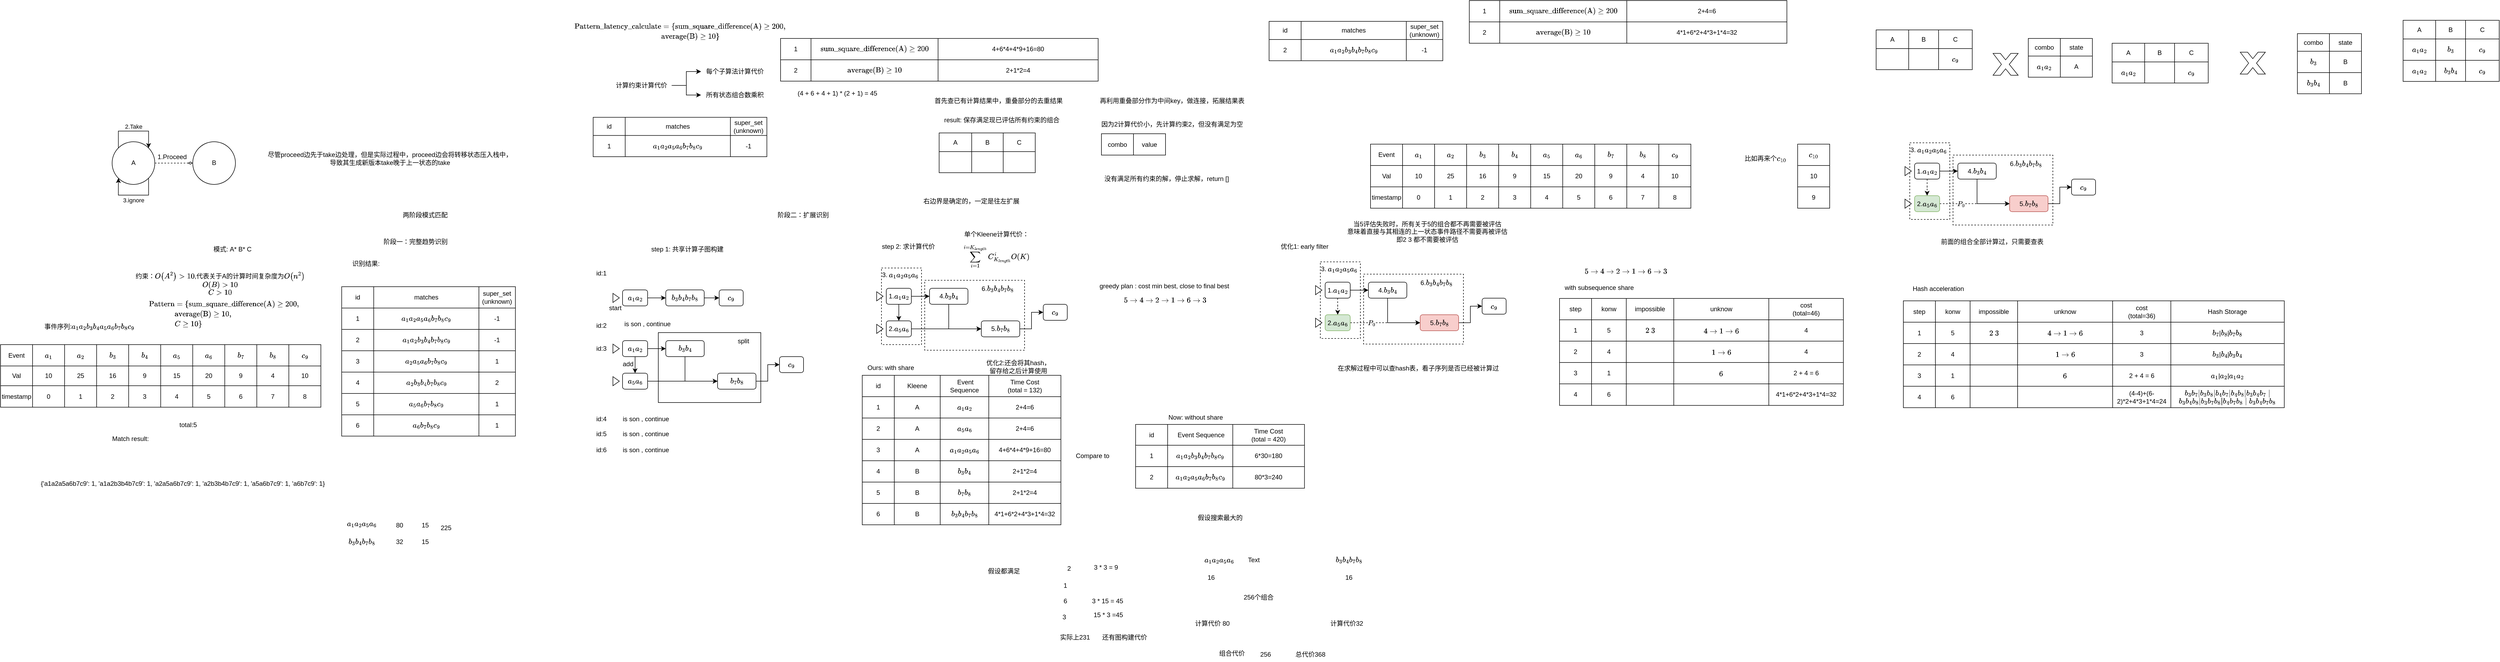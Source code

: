<mxfile version="25.0.3" pages="3">
  <diagram name="第 1 页" id="leZeg3MAa5XpbNi-wINt">
    <mxGraphModel dx="3240" dy="1747" grid="0" gridSize="10" guides="1" tooltips="1" connect="1" arrows="1" fold="1" page="0" pageScale="1" pageWidth="1200" pageHeight="1920" math="1" shadow="0">
      <root>
        <mxCell id="0" />
        <mxCell id="1" parent="0" />
        <mxCell id="aG_MxBD_VVNhu0HVh_8Q-171" value="" style="rounded=0;whiteSpace=wrap;html=1;fillColor=none;dashed=1;" parent="1" vertex="1">
          <mxGeometry x="923" y="272" width="75" height="143.5" as="geometry" />
        </mxCell>
        <mxCell id="aG_MxBD_VVNhu0HVh_8Q-140" value="" style="rounded=0;whiteSpace=wrap;html=1;fillColor=none;" parent="1" vertex="1">
          <mxGeometry x="505" y="393" width="192" height="131" as="geometry" />
        </mxCell>
        <mxCell id="aG_MxBD_VVNhu0HVh_8Q-357" value="" style="rounded=0;whiteSpace=wrap;html=1;fillColor=none;dashed=1;" parent="1" vertex="1">
          <mxGeometry x="1745" y="260.5" width="75" height="143.5" as="geometry" />
        </mxCell>
        <mxCell id="aG_MxBD_VVNhu0HVh_8Q-165" value="" style="rounded=0;whiteSpace=wrap;html=1;fillColor=none;dashed=1;" parent="1" vertex="1">
          <mxGeometry x="1004" y="295" width="187" height="131" as="geometry" />
        </mxCell>
        <mxCell id="aG_MxBD_VVNhu0HVh_8Q-1" value="模式: A* B* C" style="text;html=1;align=center;verticalAlign=middle;resizable=0;points=[];autosize=1;strokeColor=none;fillColor=none;" parent="1" vertex="1">
          <mxGeometry x="-338" y="224" width="89" height="26" as="geometry" />
        </mxCell>
        <mxCell id="aG_MxBD_VVNhu0HVh_8Q-2" value="约束：`O(A^2) &amp;gt; 10`,代表关于A的计算时间复杂度为`O(n^2)`&lt;svg style=&quot;vertical-align: 0px;&quot; xmlns:xlink=&quot;http://www.w3.org/1999/xlink&quot; viewBox=&quot;0 0 12 12&quot; role=&quot;img&quot; height=&quot;0.027ex&quot; width=&quot;0.027ex&quot; xmlns=&quot;http://www.w3.org/2000/svg&quot;&gt;&lt;defs&gt;&lt;/defs&gt;&lt;g transform=&quot;scale(1,-1)&quot; stroke-width=&quot;0&quot; fill=&quot;currentColor&quot; stroke=&quot;currentColor&quot;&gt;&lt;g data-mml-node=&quot;math&quot;&gt;&lt;g data-mml-node=&quot;mstyle&quot;&gt;&lt;g data-mml-node=&quot;mo&quot;&gt;&lt;/g&gt;&lt;/g&gt;&lt;/g&gt;&lt;/g&gt;&lt;/svg&gt;&lt;div&gt;`O(B)&amp;gt;10`&lt;/div&gt;&lt;div&gt;`C&amp;gt;10`&lt;/div&gt;" style="text;html=1;align=center;verticalAlign=middle;resizable=0;points=[];autosize=1;strokeColor=none;fillColor=none;" parent="1" vertex="1">
          <mxGeometry x="-485" y="274" width="338" height="55" as="geometry" />
        </mxCell>
        <mxCell id="aG_MxBD_VVNhu0HVh_8Q-3" value="事件序列:`a_1a_2b_3b_4a_5a_6b_7b_8c_9`" style="text;html=1;align=center;verticalAlign=middle;resizable=0;points=[];autosize=1;strokeColor=none;fillColor=none;" parent="1" vertex="1">
          <mxGeometry x="-690" y="368.5" width="257" height="26" as="geometry" />
        </mxCell>
        <mxCell id="aG_MxBD_VVNhu0HVh_8Q-4" value="两阶段模式匹配" style="text;html=1;align=center;verticalAlign=middle;resizable=0;points=[];autosize=1;strokeColor=none;fillColor=none;" parent="1" vertex="1">
          <mxGeometry x="17" y="160" width="102" height="26" as="geometry" />
        </mxCell>
        <mxCell id="aG_MxBD_VVNhu0HVh_8Q-5" value="阶段一：完整趋势识别" style="text;html=1;align=center;verticalAlign=middle;resizable=0;points=[];autosize=1;strokeColor=none;fillColor=none;" parent="1" vertex="1">
          <mxGeometry x="-19" y="210" width="138" height="26" as="geometry" />
        </mxCell>
        <mxCell id="aG_MxBD_VVNhu0HVh_8Q-6" value="识别结果:&lt;div&gt;&lt;br&gt;&lt;/div&gt;" style="text;html=1;align=center;verticalAlign=middle;resizable=0;points=[];autosize=1;strokeColor=none;fillColor=none;" parent="1" vertex="1">
          <mxGeometry x="-78" y="250" width="69" height="41" as="geometry" />
        </mxCell>
        <mxCell id="aG_MxBD_VVNhu0HVh_8Q-7" value="" style="shape=table;startSize=0;container=1;collapsible=0;childLayout=tableLayout;" parent="1" vertex="1">
          <mxGeometry x="-88" y="307" width="325.349" height="279.884" as="geometry" />
        </mxCell>
        <mxCell id="aG_MxBD_VVNhu0HVh_8Q-8" value="" style="shape=tableRow;horizontal=0;startSize=0;swimlaneHead=0;swimlaneBody=0;strokeColor=inherit;top=0;left=0;bottom=0;right=0;collapsible=0;dropTarget=0;fillColor=none;points=[[0,0.5],[1,0.5]];portConstraint=eastwest;" parent="aG_MxBD_VVNhu0HVh_8Q-7" vertex="1">
          <mxGeometry width="325.349" height="40" as="geometry" />
        </mxCell>
        <mxCell id="aG_MxBD_VVNhu0HVh_8Q-9" value="id" style="shape=partialRectangle;html=1;whiteSpace=wrap;connectable=0;strokeColor=inherit;overflow=hidden;fillColor=none;top=0;left=0;bottom=0;right=0;pointerEvents=1;" parent="aG_MxBD_VVNhu0HVh_8Q-8" vertex="1">
          <mxGeometry width="60" height="40" as="geometry">
            <mxRectangle width="60" height="40" as="alternateBounds" />
          </mxGeometry>
        </mxCell>
        <mxCell id="aG_MxBD_VVNhu0HVh_8Q-10" value="matches" style="shape=partialRectangle;html=1;whiteSpace=wrap;connectable=0;strokeColor=inherit;overflow=hidden;fillColor=none;top=0;left=0;bottom=0;right=0;pointerEvents=1;" parent="aG_MxBD_VVNhu0HVh_8Q-8" vertex="1">
          <mxGeometry x="60" width="197" height="40" as="geometry">
            <mxRectangle width="197" height="40" as="alternateBounds" />
          </mxGeometry>
        </mxCell>
        <mxCell id="aG_MxBD_VVNhu0HVh_8Q-36" value="super_set&lt;div&gt;(unknown)&lt;/div&gt;" style="shape=partialRectangle;html=1;whiteSpace=wrap;connectable=0;strokeColor=inherit;overflow=hidden;fillColor=none;top=0;left=0;bottom=0;right=0;pointerEvents=1;" parent="aG_MxBD_VVNhu0HVh_8Q-8" vertex="1">
          <mxGeometry x="257" width="68" height="40" as="geometry">
            <mxRectangle width="68" height="40" as="alternateBounds" />
          </mxGeometry>
        </mxCell>
        <mxCell id="aG_MxBD_VVNhu0HVh_8Q-13" value="" style="shape=tableRow;horizontal=0;startSize=0;swimlaneHead=0;swimlaneBody=0;strokeColor=inherit;top=0;left=0;bottom=0;right=0;collapsible=0;dropTarget=0;fillColor=none;points=[[0,0.5],[1,0.5]];portConstraint=eastwest;" parent="aG_MxBD_VVNhu0HVh_8Q-7" vertex="1">
          <mxGeometry y="40" width="325.349" height="40" as="geometry" />
        </mxCell>
        <mxCell id="aG_MxBD_VVNhu0HVh_8Q-14" value="1" style="shape=partialRectangle;html=1;whiteSpace=wrap;connectable=0;strokeColor=inherit;overflow=hidden;fillColor=none;top=0;left=0;bottom=0;right=0;pointerEvents=1;" parent="aG_MxBD_VVNhu0HVh_8Q-13" vertex="1">
          <mxGeometry width="60" height="40" as="geometry">
            <mxRectangle width="60" height="40" as="alternateBounds" />
          </mxGeometry>
        </mxCell>
        <mxCell id="aG_MxBD_VVNhu0HVh_8Q-15" value="`a_1a_2a_5a_6b_7b_8c_9`" style="shape=partialRectangle;html=1;whiteSpace=wrap;connectable=0;strokeColor=inherit;overflow=hidden;fillColor=none;top=0;left=0;bottom=0;right=0;pointerEvents=1;" parent="aG_MxBD_VVNhu0HVh_8Q-13" vertex="1">
          <mxGeometry x="60" width="197" height="40" as="geometry">
            <mxRectangle width="197" height="40" as="alternateBounds" />
          </mxGeometry>
        </mxCell>
        <mxCell id="aG_MxBD_VVNhu0HVh_8Q-37" value="-1" style="shape=partialRectangle;html=1;whiteSpace=wrap;connectable=0;strokeColor=inherit;overflow=hidden;fillColor=none;top=0;left=0;bottom=0;right=0;pointerEvents=1;" parent="aG_MxBD_VVNhu0HVh_8Q-13" vertex="1">
          <mxGeometry x="257" width="68" height="40" as="geometry">
            <mxRectangle width="68" height="40" as="alternateBounds" />
          </mxGeometry>
        </mxCell>
        <mxCell id="aG_MxBD_VVNhu0HVh_8Q-18" value="" style="shape=tableRow;horizontal=0;startSize=0;swimlaneHead=0;swimlaneBody=0;strokeColor=inherit;top=0;left=0;bottom=0;right=0;collapsible=0;dropTarget=0;fillColor=none;points=[[0,0.5],[1,0.5]];portConstraint=eastwest;" parent="aG_MxBD_VVNhu0HVh_8Q-7" vertex="1">
          <mxGeometry y="80" width="325.349" height="40" as="geometry" />
        </mxCell>
        <mxCell id="aG_MxBD_VVNhu0HVh_8Q-19" value="2" style="shape=partialRectangle;html=1;whiteSpace=wrap;connectable=0;strokeColor=inherit;overflow=hidden;fillColor=none;top=0;left=0;bottom=0;right=0;pointerEvents=1;" parent="aG_MxBD_VVNhu0HVh_8Q-18" vertex="1">
          <mxGeometry width="60" height="40" as="geometry">
            <mxRectangle width="60" height="40" as="alternateBounds" />
          </mxGeometry>
        </mxCell>
        <mxCell id="aG_MxBD_VVNhu0HVh_8Q-20" value="`a_1a_2b_3b_4b_7b_8c_9`" style="shape=partialRectangle;html=1;whiteSpace=wrap;connectable=0;strokeColor=inherit;overflow=hidden;fillColor=none;top=0;left=0;bottom=0;right=0;pointerEvents=1;" parent="aG_MxBD_VVNhu0HVh_8Q-18" vertex="1">
          <mxGeometry x="60" width="197" height="40" as="geometry">
            <mxRectangle width="197" height="40" as="alternateBounds" />
          </mxGeometry>
        </mxCell>
        <mxCell id="aG_MxBD_VVNhu0HVh_8Q-38" value="-1" style="shape=partialRectangle;html=1;whiteSpace=wrap;connectable=0;strokeColor=inherit;overflow=hidden;fillColor=none;top=0;left=0;bottom=0;right=0;pointerEvents=1;" parent="aG_MxBD_VVNhu0HVh_8Q-18" vertex="1">
          <mxGeometry x="257" width="68" height="40" as="geometry">
            <mxRectangle width="68" height="40" as="alternateBounds" />
          </mxGeometry>
        </mxCell>
        <mxCell id="aG_MxBD_VVNhu0HVh_8Q-43" style="shape=tableRow;horizontal=0;startSize=0;swimlaneHead=0;swimlaneBody=0;strokeColor=inherit;top=0;left=0;bottom=0;right=0;collapsible=0;dropTarget=0;fillColor=none;points=[[0,0.5],[1,0.5]];portConstraint=eastwest;" parent="aG_MxBD_VVNhu0HVh_8Q-7" vertex="1">
          <mxGeometry y="120" width="325.349" height="40" as="geometry" />
        </mxCell>
        <mxCell id="aG_MxBD_VVNhu0HVh_8Q-44" value="3" style="shape=partialRectangle;html=1;whiteSpace=wrap;connectable=0;strokeColor=inherit;overflow=hidden;fillColor=none;top=0;left=0;bottom=0;right=0;pointerEvents=1;" parent="aG_MxBD_VVNhu0HVh_8Q-43" vertex="1">
          <mxGeometry width="60" height="40" as="geometry">
            <mxRectangle width="60" height="40" as="alternateBounds" />
          </mxGeometry>
        </mxCell>
        <mxCell id="aG_MxBD_VVNhu0HVh_8Q-45" value="`a_2a_5a_6b_7b_8c_9`" style="shape=partialRectangle;html=1;whiteSpace=wrap;connectable=0;strokeColor=inherit;overflow=hidden;fillColor=none;top=0;left=0;bottom=0;right=0;pointerEvents=1;" parent="aG_MxBD_VVNhu0HVh_8Q-43" vertex="1">
          <mxGeometry x="60" width="197" height="40" as="geometry">
            <mxRectangle width="197" height="40" as="alternateBounds" />
          </mxGeometry>
        </mxCell>
        <mxCell id="aG_MxBD_VVNhu0HVh_8Q-46" value="1" style="shape=partialRectangle;html=1;whiteSpace=wrap;connectable=0;strokeColor=inherit;overflow=hidden;fillColor=none;top=0;left=0;bottom=0;right=0;pointerEvents=1;" parent="aG_MxBD_VVNhu0HVh_8Q-43" vertex="1">
          <mxGeometry x="257" width="68" height="40" as="geometry">
            <mxRectangle width="68" height="40" as="alternateBounds" />
          </mxGeometry>
        </mxCell>
        <mxCell id="aG_MxBD_VVNhu0HVh_8Q-47" style="shape=tableRow;horizontal=0;startSize=0;swimlaneHead=0;swimlaneBody=0;strokeColor=inherit;top=0;left=0;bottom=0;right=0;collapsible=0;dropTarget=0;fillColor=none;points=[[0,0.5],[1,0.5]];portConstraint=eastwest;" parent="aG_MxBD_VVNhu0HVh_8Q-7" vertex="1">
          <mxGeometry y="160" width="325.349" height="40" as="geometry" />
        </mxCell>
        <mxCell id="aG_MxBD_VVNhu0HVh_8Q-48" value="4" style="shape=partialRectangle;html=1;whiteSpace=wrap;connectable=0;strokeColor=inherit;overflow=hidden;fillColor=none;top=0;left=0;bottom=0;right=0;pointerEvents=1;" parent="aG_MxBD_VVNhu0HVh_8Q-47" vertex="1">
          <mxGeometry width="60" height="40" as="geometry">
            <mxRectangle width="60" height="40" as="alternateBounds" />
          </mxGeometry>
        </mxCell>
        <mxCell id="aG_MxBD_VVNhu0HVh_8Q-49" value="`a_2b_3b_4b_7b_8c_9`" style="shape=partialRectangle;html=1;whiteSpace=wrap;connectable=0;strokeColor=inherit;overflow=hidden;fillColor=none;top=0;left=0;bottom=0;right=0;pointerEvents=1;" parent="aG_MxBD_VVNhu0HVh_8Q-47" vertex="1">
          <mxGeometry x="60" width="197" height="40" as="geometry">
            <mxRectangle width="197" height="40" as="alternateBounds" />
          </mxGeometry>
        </mxCell>
        <mxCell id="aG_MxBD_VVNhu0HVh_8Q-50" value="2" style="shape=partialRectangle;html=1;whiteSpace=wrap;connectable=0;strokeColor=inherit;overflow=hidden;fillColor=none;top=0;left=0;bottom=0;right=0;pointerEvents=1;" parent="aG_MxBD_VVNhu0HVh_8Q-47" vertex="1">
          <mxGeometry x="257" width="68" height="40" as="geometry">
            <mxRectangle width="68" height="40" as="alternateBounds" />
          </mxGeometry>
        </mxCell>
        <mxCell id="aG_MxBD_VVNhu0HVh_8Q-51" style="shape=tableRow;horizontal=0;startSize=0;swimlaneHead=0;swimlaneBody=0;strokeColor=inherit;top=0;left=0;bottom=0;right=0;collapsible=0;dropTarget=0;fillColor=none;points=[[0,0.5],[1,0.5]];portConstraint=eastwest;" parent="aG_MxBD_VVNhu0HVh_8Q-7" vertex="1">
          <mxGeometry y="200" width="325.349" height="40" as="geometry" />
        </mxCell>
        <mxCell id="aG_MxBD_VVNhu0HVh_8Q-52" value="5" style="shape=partialRectangle;html=1;whiteSpace=wrap;connectable=0;strokeColor=inherit;overflow=hidden;fillColor=none;top=0;left=0;bottom=0;right=0;pointerEvents=1;" parent="aG_MxBD_VVNhu0HVh_8Q-51" vertex="1">
          <mxGeometry width="60" height="40" as="geometry">
            <mxRectangle width="60" height="40" as="alternateBounds" />
          </mxGeometry>
        </mxCell>
        <mxCell id="aG_MxBD_VVNhu0HVh_8Q-53" value="`a_5a_6b_7b_8c_9`" style="shape=partialRectangle;html=1;whiteSpace=wrap;connectable=0;strokeColor=inherit;overflow=hidden;fillColor=none;top=0;left=0;bottom=0;right=0;pointerEvents=1;" parent="aG_MxBD_VVNhu0HVh_8Q-51" vertex="1">
          <mxGeometry x="60" width="197" height="40" as="geometry">
            <mxRectangle width="197" height="40" as="alternateBounds" />
          </mxGeometry>
        </mxCell>
        <mxCell id="aG_MxBD_VVNhu0HVh_8Q-54" value="1" style="shape=partialRectangle;html=1;whiteSpace=wrap;connectable=0;strokeColor=inherit;overflow=hidden;fillColor=none;top=0;left=0;bottom=0;right=0;pointerEvents=1;" parent="aG_MxBD_VVNhu0HVh_8Q-51" vertex="1">
          <mxGeometry x="257" width="68" height="40" as="geometry">
            <mxRectangle width="68" height="40" as="alternateBounds" />
          </mxGeometry>
        </mxCell>
        <mxCell id="aG_MxBD_VVNhu0HVh_8Q-65" style="shape=tableRow;horizontal=0;startSize=0;swimlaneHead=0;swimlaneBody=0;strokeColor=inherit;top=0;left=0;bottom=0;right=0;collapsible=0;dropTarget=0;fillColor=none;points=[[0,0.5],[1,0.5]];portConstraint=eastwest;" parent="aG_MxBD_VVNhu0HVh_8Q-7" vertex="1">
          <mxGeometry y="240" width="325.349" height="40" as="geometry" />
        </mxCell>
        <mxCell id="aG_MxBD_VVNhu0HVh_8Q-66" value="6" style="shape=partialRectangle;html=1;whiteSpace=wrap;connectable=0;strokeColor=inherit;overflow=hidden;fillColor=none;top=0;left=0;bottom=0;right=0;pointerEvents=1;" parent="aG_MxBD_VVNhu0HVh_8Q-65" vertex="1">
          <mxGeometry width="60" height="40" as="geometry">
            <mxRectangle width="60" height="40" as="alternateBounds" />
          </mxGeometry>
        </mxCell>
        <mxCell id="aG_MxBD_VVNhu0HVh_8Q-67" value="`a_6b_7b_8c_9`" style="shape=partialRectangle;html=1;whiteSpace=wrap;connectable=0;strokeColor=inherit;overflow=hidden;fillColor=none;top=0;left=0;bottom=0;right=0;pointerEvents=1;" parent="aG_MxBD_VVNhu0HVh_8Q-65" vertex="1">
          <mxGeometry x="60" width="197" height="40" as="geometry">
            <mxRectangle width="197" height="40" as="alternateBounds" />
          </mxGeometry>
        </mxCell>
        <mxCell id="aG_MxBD_VVNhu0HVh_8Q-68" value="1" style="shape=partialRectangle;html=1;whiteSpace=wrap;connectable=0;strokeColor=inherit;overflow=hidden;fillColor=none;top=0;left=0;bottom=0;right=0;pointerEvents=1;" parent="aG_MxBD_VVNhu0HVh_8Q-65" vertex="1">
          <mxGeometry x="257" width="68" height="40" as="geometry">
            <mxRectangle width="68" height="40" as="alternateBounds" />
          </mxGeometry>
        </mxCell>
        <mxCell id="aG_MxBD_VVNhu0HVh_8Q-115" value="阶段二：扩展识别" style="text;html=1;align=center;verticalAlign=middle;resizable=0;points=[];autosize=1;strokeColor=none;fillColor=none;" parent="1" vertex="1">
          <mxGeometry x="719" y="160" width="114" height="26" as="geometry" />
        </mxCell>
        <mxCell id="aG_MxBD_VVNhu0HVh_8Q-116" value="id:1" style="text;html=1;align=center;verticalAlign=middle;resizable=0;points=[];autosize=1;strokeColor=none;fillColor=none;" parent="1" vertex="1">
          <mxGeometry x="379" y="269" width="37" height="26" as="geometry" />
        </mxCell>
        <mxCell id="aG_MxBD_VVNhu0HVh_8Q-119" value="" style="edgeStyle=orthogonalEdgeStyle;rounded=0;orthogonalLoop=1;jettySize=auto;html=1;" parent="1" source="aG_MxBD_VVNhu0HVh_8Q-117" target="aG_MxBD_VVNhu0HVh_8Q-118" edge="1">
          <mxGeometry relative="1" as="geometry" />
        </mxCell>
        <mxCell id="aG_MxBD_VVNhu0HVh_8Q-117" value="`a_1a_2`" style="rounded=1;whiteSpace=wrap;html=1;" parent="1" vertex="1">
          <mxGeometry x="438" y="313" width="47" height="30" as="geometry" />
        </mxCell>
        <mxCell id="aG_MxBD_VVNhu0HVh_8Q-121" value="" style="edgeStyle=orthogonalEdgeStyle;rounded=0;orthogonalLoop=1;jettySize=auto;html=1;" parent="1" source="aG_MxBD_VVNhu0HVh_8Q-118" target="aG_MxBD_VVNhu0HVh_8Q-120" edge="1">
          <mxGeometry relative="1" as="geometry" />
        </mxCell>
        <mxCell id="aG_MxBD_VVNhu0HVh_8Q-118" value="`b_3b_4b_7b_8`" style="rounded=1;whiteSpace=wrap;html=1;" parent="1" vertex="1">
          <mxGeometry x="519" y="313" width="72" height="30" as="geometry" />
        </mxCell>
        <mxCell id="aG_MxBD_VVNhu0HVh_8Q-120" value="`c_9`" style="rounded=1;whiteSpace=wrap;html=1;" parent="1" vertex="1">
          <mxGeometry x="619" y="313" width="45" height="30" as="geometry" />
        </mxCell>
        <mxCell id="aG_MxBD_VVNhu0HVh_8Q-122" value="id:2" style="text;html=1;align=center;verticalAlign=middle;resizable=0;points=[];autosize=1;strokeColor=none;fillColor=none;" parent="1" vertex="1">
          <mxGeometry x="379" y="367" width="37" height="26" as="geometry" />
        </mxCell>
        <mxCell id="aG_MxBD_VVNhu0HVh_8Q-124" value="is son , continue&amp;nbsp;" style="text;html=1;align=center;verticalAlign=middle;resizable=0;points=[];autosize=1;strokeColor=none;fillColor=none;" parent="1" vertex="1">
          <mxGeometry x="432" y="364" width="108" height="26" as="geometry" />
        </mxCell>
        <mxCell id="aG_MxBD_VVNhu0HVh_8Q-125" value="id:3" style="text;html=1;align=center;verticalAlign=middle;resizable=0;points=[];autosize=1;strokeColor=none;fillColor=none;" parent="1" vertex="1">
          <mxGeometry x="379" y="410" width="37" height="26" as="geometry" />
        </mxCell>
        <mxCell id="aG_MxBD_VVNhu0HVh_8Q-127" value="" style="edgeStyle=orthogonalEdgeStyle;rounded=0;orthogonalLoop=1;jettySize=auto;html=1;" parent="1" source="aG_MxBD_VVNhu0HVh_8Q-128" target="aG_MxBD_VVNhu0HVh_8Q-130" edge="1">
          <mxGeometry relative="1" as="geometry" />
        </mxCell>
        <mxCell id="aG_MxBD_VVNhu0HVh_8Q-133" style="edgeStyle=orthogonalEdgeStyle;rounded=0;orthogonalLoop=1;jettySize=auto;html=1;" parent="1" source="aG_MxBD_VVNhu0HVh_8Q-128" target="aG_MxBD_VVNhu0HVh_8Q-132" edge="1">
          <mxGeometry relative="1" as="geometry" />
        </mxCell>
        <mxCell id="aG_MxBD_VVNhu0HVh_8Q-128" value="`a_1a_2`" style="rounded=1;whiteSpace=wrap;html=1;" parent="1" vertex="1">
          <mxGeometry x="438" y="408" width="47" height="30" as="geometry" />
        </mxCell>
        <mxCell id="aG_MxBD_VVNhu0HVh_8Q-129" value="" style="edgeStyle=orthogonalEdgeStyle;rounded=0;orthogonalLoop=1;jettySize=auto;html=1;entryX=0;entryY=0.5;entryDx=0;entryDy=0;exitX=0.5;exitY=1;exitDx=0;exitDy=0;" parent="1" source="aG_MxBD_VVNhu0HVh_8Q-130" target="aG_MxBD_VVNhu0HVh_8Q-136" edge="1">
          <mxGeometry relative="1" as="geometry" />
        </mxCell>
        <mxCell id="aG_MxBD_VVNhu0HVh_8Q-130" value="`b_3b_4`" style="rounded=1;whiteSpace=wrap;html=1;" parent="1" vertex="1">
          <mxGeometry x="519" y="408" width="72" height="30" as="geometry" />
        </mxCell>
        <mxCell id="aG_MxBD_VVNhu0HVh_8Q-131" value="`c_9`" style="rounded=1;whiteSpace=wrap;html=1;" parent="1" vertex="1">
          <mxGeometry x="732" y="438" width="45" height="30" as="geometry" />
        </mxCell>
        <mxCell id="aG_MxBD_VVNhu0HVh_8Q-137" style="edgeStyle=orthogonalEdgeStyle;rounded=0;orthogonalLoop=1;jettySize=auto;html=1;entryX=0;entryY=0.5;entryDx=0;entryDy=0;" parent="1" source="aG_MxBD_VVNhu0HVh_8Q-132" target="aG_MxBD_VVNhu0HVh_8Q-136" edge="1">
          <mxGeometry relative="1" as="geometry" />
        </mxCell>
        <mxCell id="aG_MxBD_VVNhu0HVh_8Q-132" value="`a_5a_6`" style="rounded=1;whiteSpace=wrap;html=1;" parent="1" vertex="1">
          <mxGeometry x="438" y="469" width="47" height="30" as="geometry" />
        </mxCell>
        <mxCell id="aG_MxBD_VVNhu0HVh_8Q-134" value="add" style="text;html=1;align=center;verticalAlign=middle;resizable=0;points=[];autosize=1;strokeColor=none;fillColor=none;" parent="1" vertex="1">
          <mxGeometry x="429" y="439" width="38" height="26" as="geometry" />
        </mxCell>
        <mxCell id="aG_MxBD_VVNhu0HVh_8Q-138" style="edgeStyle=orthogonalEdgeStyle;rounded=0;orthogonalLoop=1;jettySize=auto;html=1;entryX=0;entryY=0.5;entryDx=0;entryDy=0;" parent="1" source="aG_MxBD_VVNhu0HVh_8Q-136" target="aG_MxBD_VVNhu0HVh_8Q-131" edge="1">
          <mxGeometry relative="1" as="geometry" />
        </mxCell>
        <mxCell id="aG_MxBD_VVNhu0HVh_8Q-136" value="`b_7b_8`" style="rounded=1;whiteSpace=wrap;html=1;" parent="1" vertex="1">
          <mxGeometry x="616" y="469" width="72" height="30" as="geometry" />
        </mxCell>
        <mxCell id="aG_MxBD_VVNhu0HVh_8Q-141" value="split" style="text;html=1;align=center;verticalAlign=middle;resizable=0;points=[];autosize=1;strokeColor=none;fillColor=none;" parent="1" vertex="1">
          <mxGeometry x="644" y="396" width="39" height="26" as="geometry" />
        </mxCell>
        <mxCell id="aG_MxBD_VVNhu0HVh_8Q-142" value="id:4" style="text;html=1;align=center;verticalAlign=middle;resizable=0;points=[];autosize=1;strokeColor=none;fillColor=none;" parent="1" vertex="1">
          <mxGeometry x="379" y="542" width="37" height="26" as="geometry" />
        </mxCell>
        <mxCell id="aG_MxBD_VVNhu0HVh_8Q-143" value="is son , continue&amp;nbsp;" style="text;html=1;align=center;verticalAlign=middle;resizable=0;points=[];autosize=1;strokeColor=none;fillColor=none;" parent="1" vertex="1">
          <mxGeometry x="429" y="542" width="108" height="26" as="geometry" />
        </mxCell>
        <mxCell id="aG_MxBD_VVNhu0HVh_8Q-144" value="id:5" style="text;html=1;align=center;verticalAlign=middle;resizable=0;points=[];autosize=1;strokeColor=none;fillColor=none;" parent="1" vertex="1">
          <mxGeometry x="379" y="570" width="37" height="26" as="geometry" />
        </mxCell>
        <mxCell id="aG_MxBD_VVNhu0HVh_8Q-145" value="is son , continue&amp;nbsp;" style="text;html=1;align=center;verticalAlign=middle;resizable=0;points=[];autosize=1;strokeColor=none;fillColor=none;" parent="1" vertex="1">
          <mxGeometry x="429" y="570" width="108" height="26" as="geometry" />
        </mxCell>
        <mxCell id="aG_MxBD_VVNhu0HVh_8Q-146" value="id:6" style="text;html=1;align=center;verticalAlign=middle;resizable=0;points=[];autosize=1;strokeColor=none;fillColor=none;" parent="1" vertex="1">
          <mxGeometry x="379" y="600" width="37" height="26" as="geometry" />
        </mxCell>
        <mxCell id="aG_MxBD_VVNhu0HVh_8Q-147" value="is son , continue&amp;nbsp;" style="text;html=1;align=center;verticalAlign=middle;resizable=0;points=[];autosize=1;strokeColor=none;fillColor=none;" parent="1" vertex="1">
          <mxGeometry x="429" y="600" width="108" height="26" as="geometry" />
        </mxCell>
        <mxCell id="aG_MxBD_VVNhu0HVh_8Q-148" value="" style="triangle;whiteSpace=wrap;html=1;" parent="1" vertex="1">
          <mxGeometry x="420" y="414.5" width="12" height="17" as="geometry" />
        </mxCell>
        <mxCell id="aG_MxBD_VVNhu0HVh_8Q-149" value="" style="triangle;whiteSpace=wrap;html=1;" parent="1" vertex="1">
          <mxGeometry x="420" y="475.5" width="12" height="17" as="geometry" />
        </mxCell>
        <mxCell id="aG_MxBD_VVNhu0HVh_8Q-150" value="" style="triangle;whiteSpace=wrap;html=1;" parent="1" vertex="1">
          <mxGeometry x="420" y="319.5" width="12" height="17" as="geometry" />
        </mxCell>
        <mxCell id="aG_MxBD_VVNhu0HVh_8Q-151" value="start" style="text;html=1;align=center;verticalAlign=middle;resizable=0;points=[];autosize=1;strokeColor=none;fillColor=none;" parent="1" vertex="1">
          <mxGeometry x="403" y="334" width="41" height="26" as="geometry" />
        </mxCell>
        <mxCell id="aG_MxBD_VVNhu0HVh_8Q-152" value="step 1: 共享计算子图构建" style="text;html=1;align=center;verticalAlign=middle;resizable=0;points=[];autosize=1;strokeColor=none;fillColor=none;" parent="1" vertex="1">
          <mxGeometry x="482" y="224" width="153" height="26" as="geometry" />
        </mxCell>
        <mxCell id="aG_MxBD_VVNhu0HVh_8Q-153" value="step 2: 求计算代价" style="text;html=1;align=center;verticalAlign=middle;resizable=0;points=[];autosize=1;strokeColor=none;fillColor=none;" parent="1" vertex="1">
          <mxGeometry x="914" y="219" width="117" height="26" as="geometry" />
        </mxCell>
        <mxCell id="aG_MxBD_VVNhu0HVh_8Q-154" value="" style="edgeStyle=orthogonalEdgeStyle;rounded=0;orthogonalLoop=1;jettySize=auto;html=1;" parent="1" source="aG_MxBD_VVNhu0HVh_8Q-156" target="aG_MxBD_VVNhu0HVh_8Q-158" edge="1">
          <mxGeometry relative="1" as="geometry" />
        </mxCell>
        <mxCell id="aG_MxBD_VVNhu0HVh_8Q-155" style="edgeStyle=orthogonalEdgeStyle;rounded=0;orthogonalLoop=1;jettySize=auto;html=1;" parent="1" source="aG_MxBD_VVNhu0HVh_8Q-156" target="aG_MxBD_VVNhu0HVh_8Q-161" edge="1">
          <mxGeometry relative="1" as="geometry" />
        </mxCell>
        <mxCell id="aG_MxBD_VVNhu0HVh_8Q-156" value="1.`a_1a_2`" style="rounded=1;whiteSpace=wrap;html=1;" parent="1" vertex="1">
          <mxGeometry x="932" y="310" width="47" height="30" as="geometry" />
        </mxCell>
        <mxCell id="aG_MxBD_VVNhu0HVh_8Q-157" value="" style="edgeStyle=orthogonalEdgeStyle;rounded=0;orthogonalLoop=1;jettySize=auto;html=1;entryX=0;entryY=0.5;entryDx=0;entryDy=0;exitX=0.5;exitY=1;exitDx=0;exitDy=0;" parent="1" source="aG_MxBD_VVNhu0HVh_8Q-158" target="aG_MxBD_VVNhu0HVh_8Q-164" edge="1">
          <mxGeometry relative="1" as="geometry" />
        </mxCell>
        <mxCell id="aG_MxBD_VVNhu0HVh_8Q-158" value="4.`b_3b_4`" style="rounded=1;whiteSpace=wrap;html=1;" parent="1" vertex="1">
          <mxGeometry x="1013" y="310" width="72" height="30" as="geometry" />
        </mxCell>
        <mxCell id="aG_MxBD_VVNhu0HVh_8Q-159" value="`c_9`" style="rounded=1;whiteSpace=wrap;html=1;" parent="1" vertex="1">
          <mxGeometry x="1226" y="340" width="45" height="30" as="geometry" />
        </mxCell>
        <mxCell id="aG_MxBD_VVNhu0HVh_8Q-160" style="edgeStyle=orthogonalEdgeStyle;rounded=0;orthogonalLoop=1;jettySize=auto;html=1;entryX=0;entryY=0.5;entryDx=0;entryDy=0;" parent="1" source="aG_MxBD_VVNhu0HVh_8Q-161" target="aG_MxBD_VVNhu0HVh_8Q-164" edge="1">
          <mxGeometry relative="1" as="geometry" />
        </mxCell>
        <mxCell id="aG_MxBD_VVNhu0HVh_8Q-161" value="2.`a_5a_6`" style="rounded=1;whiteSpace=wrap;html=1;" parent="1" vertex="1">
          <mxGeometry x="932" y="371" width="47" height="30" as="geometry" />
        </mxCell>
        <mxCell id="aG_MxBD_VVNhu0HVh_8Q-163" style="edgeStyle=orthogonalEdgeStyle;rounded=0;orthogonalLoop=1;jettySize=auto;html=1;entryX=0;entryY=0.5;entryDx=0;entryDy=0;" parent="1" source="aG_MxBD_VVNhu0HVh_8Q-164" target="aG_MxBD_VVNhu0HVh_8Q-159" edge="1">
          <mxGeometry relative="1" as="geometry" />
        </mxCell>
        <mxCell id="aG_MxBD_VVNhu0HVh_8Q-164" value="5.`b_7b_8`" style="rounded=1;whiteSpace=wrap;html=1;" parent="1" vertex="1">
          <mxGeometry x="1110" y="371" width="72" height="30" as="geometry" />
        </mxCell>
        <mxCell id="aG_MxBD_VVNhu0HVh_8Q-166" value="6.`b_3b_4b_7b_8`" style="text;html=1;align=center;verticalAlign=middle;resizable=0;points=[];autosize=1;strokeColor=none;fillColor=none;" parent="1" vertex="1">
          <mxGeometry x="1082" y="298" width="116" height="26" as="geometry" />
        </mxCell>
        <mxCell id="aG_MxBD_VVNhu0HVh_8Q-167" value="" style="triangle;whiteSpace=wrap;html=1;" parent="1" vertex="1">
          <mxGeometry x="914" y="316.5" width="12" height="17" as="geometry" />
        </mxCell>
        <mxCell id="aG_MxBD_VVNhu0HVh_8Q-168" value="" style="triangle;whiteSpace=wrap;html=1;" parent="1" vertex="1">
          <mxGeometry x="914" y="377.5" width="12" height="17" as="geometry" />
        </mxCell>
        <mxCell id="aG_MxBD_VVNhu0HVh_8Q-169" value="单个Kleene计算代价：$$\sum_{i=1}^{i=K_{length}} C_{K_{length}}^{i} O(K)$$" style="text;html=1;align=center;verticalAlign=middle;resizable=0;points=[];autosize=1;strokeColor=none;fillColor=none;" parent="1" vertex="1">
          <mxGeometry x="923" y="230" width="429" height="26" as="geometry" />
        </mxCell>
        <mxCell id="aG_MxBD_VVNhu0HVh_8Q-172" value="3. `a_1a_2a_5a_6`" style="text;html=1;align=center;verticalAlign=middle;resizable=0;points=[];autosize=1;strokeColor=none;fillColor=none;" parent="1" vertex="1">
          <mxGeometry x="898" y="272" width="119" height="26" as="geometry" />
        </mxCell>
        <mxCell id="aG_MxBD_VVNhu0HVh_8Q-173" value="" style="shape=table;startSize=0;container=1;collapsible=0;childLayout=tableLayout;" parent="1" vertex="1">
          <mxGeometry x="887" y="473" width="372.085" height="280" as="geometry" />
        </mxCell>
        <mxCell id="aG_MxBD_VVNhu0HVh_8Q-174" value="" style="shape=tableRow;horizontal=0;startSize=0;swimlaneHead=0;swimlaneBody=0;strokeColor=inherit;top=0;left=0;bottom=0;right=0;collapsible=0;dropTarget=0;fillColor=none;points=[[0,0.5],[1,0.5]];portConstraint=eastwest;" parent="aG_MxBD_VVNhu0HVh_8Q-173" vertex="1">
          <mxGeometry width="372.085" height="40" as="geometry" />
        </mxCell>
        <mxCell id="aG_MxBD_VVNhu0HVh_8Q-175" value="id" style="shape=partialRectangle;html=1;whiteSpace=wrap;connectable=0;strokeColor=inherit;overflow=hidden;fillColor=none;top=0;left=0;bottom=0;right=0;pointerEvents=1;" parent="aG_MxBD_VVNhu0HVh_8Q-174" vertex="1">
          <mxGeometry width="60" height="40" as="geometry">
            <mxRectangle width="60" height="40" as="alternateBounds" />
          </mxGeometry>
        </mxCell>
        <mxCell id="aG_MxBD_VVNhu0HVh_8Q-176" value="Kleene" style="shape=partialRectangle;html=1;whiteSpace=wrap;connectable=0;strokeColor=inherit;overflow=hidden;fillColor=none;top=0;left=0;bottom=0;right=0;pointerEvents=1;" parent="aG_MxBD_VVNhu0HVh_8Q-174" vertex="1">
          <mxGeometry x="60" width="86" height="40" as="geometry">
            <mxRectangle width="86" height="40" as="alternateBounds" />
          </mxGeometry>
        </mxCell>
        <mxCell id="aG_MxBD_VVNhu0HVh_8Q-177" value="&amp;nbsp;Event Sequence" style="shape=partialRectangle;html=1;whiteSpace=wrap;connectable=0;strokeColor=inherit;overflow=hidden;fillColor=none;top=0;left=0;bottom=0;right=0;pointerEvents=1;" parent="aG_MxBD_VVNhu0HVh_8Q-174" vertex="1">
          <mxGeometry x="146" width="91" height="40" as="geometry">
            <mxRectangle width="91" height="40" as="alternateBounds" />
          </mxGeometry>
        </mxCell>
        <mxCell id="aG_MxBD_VVNhu0HVh_8Q-202" value="Time Cost&lt;div&gt;(total = 132)&lt;/div&gt;" style="shape=partialRectangle;html=1;whiteSpace=wrap;connectable=0;strokeColor=inherit;overflow=hidden;fillColor=none;top=0;left=0;bottom=0;right=0;pointerEvents=1;" parent="aG_MxBD_VVNhu0HVh_8Q-174" vertex="1">
          <mxGeometry x="237" width="135" height="40" as="geometry">
            <mxRectangle width="135" height="40" as="alternateBounds" />
          </mxGeometry>
        </mxCell>
        <mxCell id="aG_MxBD_VVNhu0HVh_8Q-178" value="" style="shape=tableRow;horizontal=0;startSize=0;swimlaneHead=0;swimlaneBody=0;strokeColor=inherit;top=0;left=0;bottom=0;right=0;collapsible=0;dropTarget=0;fillColor=none;points=[[0,0.5],[1,0.5]];portConstraint=eastwest;" parent="aG_MxBD_VVNhu0HVh_8Q-173" vertex="1">
          <mxGeometry y="40" width="372.085" height="40" as="geometry" />
        </mxCell>
        <mxCell id="aG_MxBD_VVNhu0HVh_8Q-179" value="1" style="shape=partialRectangle;html=1;whiteSpace=wrap;connectable=0;strokeColor=inherit;overflow=hidden;fillColor=none;top=0;left=0;bottom=0;right=0;pointerEvents=1;" parent="aG_MxBD_VVNhu0HVh_8Q-178" vertex="1">
          <mxGeometry width="60" height="40" as="geometry">
            <mxRectangle width="60" height="40" as="alternateBounds" />
          </mxGeometry>
        </mxCell>
        <mxCell id="aG_MxBD_VVNhu0HVh_8Q-180" value="A" style="shape=partialRectangle;html=1;whiteSpace=wrap;connectable=0;strokeColor=inherit;overflow=hidden;fillColor=none;top=0;left=0;bottom=0;right=0;pointerEvents=1;" parent="aG_MxBD_VVNhu0HVh_8Q-178" vertex="1">
          <mxGeometry x="60" width="86" height="40" as="geometry">
            <mxRectangle width="86" height="40" as="alternateBounds" />
          </mxGeometry>
        </mxCell>
        <mxCell id="aG_MxBD_VVNhu0HVh_8Q-181" value="`a_1a_2`" style="shape=partialRectangle;html=1;whiteSpace=wrap;connectable=0;strokeColor=inherit;overflow=hidden;fillColor=none;top=0;left=0;bottom=0;right=0;pointerEvents=1;" parent="aG_MxBD_VVNhu0HVh_8Q-178" vertex="1">
          <mxGeometry x="146" width="91" height="40" as="geometry">
            <mxRectangle width="91" height="40" as="alternateBounds" />
          </mxGeometry>
        </mxCell>
        <mxCell id="aG_MxBD_VVNhu0HVh_8Q-203" value="2+4=6" style="shape=partialRectangle;html=1;whiteSpace=wrap;connectable=0;strokeColor=inherit;overflow=hidden;fillColor=none;top=0;left=0;bottom=0;right=0;pointerEvents=1;" parent="aG_MxBD_VVNhu0HVh_8Q-178" vertex="1">
          <mxGeometry x="237" width="135" height="40" as="geometry">
            <mxRectangle width="135" height="40" as="alternateBounds" />
          </mxGeometry>
        </mxCell>
        <mxCell id="aG_MxBD_VVNhu0HVh_8Q-182" value="" style="shape=tableRow;horizontal=0;startSize=0;swimlaneHead=0;swimlaneBody=0;strokeColor=inherit;top=0;left=0;bottom=0;right=0;collapsible=0;dropTarget=0;fillColor=none;points=[[0,0.5],[1,0.5]];portConstraint=eastwest;" parent="aG_MxBD_VVNhu0HVh_8Q-173" vertex="1">
          <mxGeometry y="80" width="372.085" height="40" as="geometry" />
        </mxCell>
        <mxCell id="aG_MxBD_VVNhu0HVh_8Q-183" value="2" style="shape=partialRectangle;html=1;whiteSpace=wrap;connectable=0;strokeColor=inherit;overflow=hidden;fillColor=none;top=0;left=0;bottom=0;right=0;pointerEvents=1;" parent="aG_MxBD_VVNhu0HVh_8Q-182" vertex="1">
          <mxGeometry width="60" height="40" as="geometry">
            <mxRectangle width="60" height="40" as="alternateBounds" />
          </mxGeometry>
        </mxCell>
        <mxCell id="aG_MxBD_VVNhu0HVh_8Q-184" value="A" style="shape=partialRectangle;html=1;whiteSpace=wrap;connectable=0;strokeColor=inherit;overflow=hidden;fillColor=none;top=0;left=0;bottom=0;right=0;pointerEvents=1;" parent="aG_MxBD_VVNhu0HVh_8Q-182" vertex="1">
          <mxGeometry x="60" width="86" height="40" as="geometry">
            <mxRectangle width="86" height="40" as="alternateBounds" />
          </mxGeometry>
        </mxCell>
        <mxCell id="aG_MxBD_VVNhu0HVh_8Q-185" value="`a_5a_6`" style="shape=partialRectangle;html=1;whiteSpace=wrap;connectable=0;strokeColor=inherit;overflow=hidden;fillColor=none;top=0;left=0;bottom=0;right=0;pointerEvents=1;" parent="aG_MxBD_VVNhu0HVh_8Q-182" vertex="1">
          <mxGeometry x="146" width="91" height="40" as="geometry">
            <mxRectangle width="91" height="40" as="alternateBounds" />
          </mxGeometry>
        </mxCell>
        <mxCell id="aG_MxBD_VVNhu0HVh_8Q-204" value="2+4=6" style="shape=partialRectangle;html=1;whiteSpace=wrap;connectable=0;strokeColor=inherit;overflow=hidden;fillColor=none;top=0;left=0;bottom=0;right=0;pointerEvents=1;" parent="aG_MxBD_VVNhu0HVh_8Q-182" vertex="1">
          <mxGeometry x="237" width="135" height="40" as="geometry">
            <mxRectangle width="135" height="40" as="alternateBounds" />
          </mxGeometry>
        </mxCell>
        <mxCell id="aG_MxBD_VVNhu0HVh_8Q-216" style="shape=tableRow;horizontal=0;startSize=0;swimlaneHead=0;swimlaneBody=0;strokeColor=inherit;top=0;left=0;bottom=0;right=0;collapsible=0;dropTarget=0;fillColor=none;points=[[0,0.5],[1,0.5]];portConstraint=eastwest;" parent="aG_MxBD_VVNhu0HVh_8Q-173" vertex="1">
          <mxGeometry y="120" width="372.085" height="40" as="geometry" />
        </mxCell>
        <mxCell id="aG_MxBD_VVNhu0HVh_8Q-217" value="3" style="shape=partialRectangle;html=1;whiteSpace=wrap;connectable=0;strokeColor=inherit;overflow=hidden;fillColor=none;top=0;left=0;bottom=0;right=0;pointerEvents=1;" parent="aG_MxBD_VVNhu0HVh_8Q-216" vertex="1">
          <mxGeometry width="60" height="40" as="geometry">
            <mxRectangle width="60" height="40" as="alternateBounds" />
          </mxGeometry>
        </mxCell>
        <mxCell id="aG_MxBD_VVNhu0HVh_8Q-218" value="A" style="shape=partialRectangle;html=1;whiteSpace=wrap;connectable=0;strokeColor=inherit;overflow=hidden;fillColor=none;top=0;left=0;bottom=0;right=0;pointerEvents=1;" parent="aG_MxBD_VVNhu0HVh_8Q-216" vertex="1">
          <mxGeometry x="60" width="86" height="40" as="geometry">
            <mxRectangle width="86" height="40" as="alternateBounds" />
          </mxGeometry>
        </mxCell>
        <mxCell id="aG_MxBD_VVNhu0HVh_8Q-219" value="`a_1a_2a_5a_6`" style="shape=partialRectangle;html=1;whiteSpace=wrap;connectable=0;strokeColor=inherit;overflow=hidden;fillColor=none;top=0;left=0;bottom=0;right=0;pointerEvents=1;" parent="aG_MxBD_VVNhu0HVh_8Q-216" vertex="1">
          <mxGeometry x="146" width="91" height="40" as="geometry">
            <mxRectangle width="91" height="40" as="alternateBounds" />
          </mxGeometry>
        </mxCell>
        <mxCell id="aG_MxBD_VVNhu0HVh_8Q-220" value="4+6*4+4*9+16=80" style="shape=partialRectangle;html=1;whiteSpace=wrap;connectable=0;strokeColor=inherit;overflow=hidden;fillColor=none;top=0;left=0;bottom=0;right=0;pointerEvents=1;" parent="aG_MxBD_VVNhu0HVh_8Q-216" vertex="1">
          <mxGeometry x="237" width="135" height="40" as="geometry">
            <mxRectangle width="135" height="40" as="alternateBounds" />
          </mxGeometry>
        </mxCell>
        <mxCell id="aG_MxBD_VVNhu0HVh_8Q-211" style="shape=tableRow;horizontal=0;startSize=0;swimlaneHead=0;swimlaneBody=0;strokeColor=inherit;top=0;left=0;bottom=0;right=0;collapsible=0;dropTarget=0;fillColor=none;points=[[0,0.5],[1,0.5]];portConstraint=eastwest;" parent="aG_MxBD_VVNhu0HVh_8Q-173" vertex="1">
          <mxGeometry y="160" width="372.085" height="40" as="geometry" />
        </mxCell>
        <mxCell id="aG_MxBD_VVNhu0HVh_8Q-212" value="4" style="shape=partialRectangle;html=1;whiteSpace=wrap;connectable=0;strokeColor=inherit;overflow=hidden;fillColor=none;top=0;left=0;bottom=0;right=0;pointerEvents=1;" parent="aG_MxBD_VVNhu0HVh_8Q-211" vertex="1">
          <mxGeometry width="60" height="40" as="geometry">
            <mxRectangle width="60" height="40" as="alternateBounds" />
          </mxGeometry>
        </mxCell>
        <mxCell id="aG_MxBD_VVNhu0HVh_8Q-213" value="B" style="shape=partialRectangle;html=1;whiteSpace=wrap;connectable=0;strokeColor=inherit;overflow=hidden;fillColor=none;top=0;left=0;bottom=0;right=0;pointerEvents=1;" parent="aG_MxBD_VVNhu0HVh_8Q-211" vertex="1">
          <mxGeometry x="60" width="86" height="40" as="geometry">
            <mxRectangle width="86" height="40" as="alternateBounds" />
          </mxGeometry>
        </mxCell>
        <mxCell id="aG_MxBD_VVNhu0HVh_8Q-214" value="`b_3b_4`" style="shape=partialRectangle;html=1;whiteSpace=wrap;connectable=0;strokeColor=inherit;overflow=hidden;fillColor=none;top=0;left=0;bottom=0;right=0;pointerEvents=1;" parent="aG_MxBD_VVNhu0HVh_8Q-211" vertex="1">
          <mxGeometry x="146" width="91" height="40" as="geometry">
            <mxRectangle width="91" height="40" as="alternateBounds" />
          </mxGeometry>
        </mxCell>
        <mxCell id="aG_MxBD_VVNhu0HVh_8Q-215" value="2+1*2=4" style="shape=partialRectangle;html=1;whiteSpace=wrap;connectable=0;strokeColor=inherit;overflow=hidden;fillColor=none;top=0;left=0;bottom=0;right=0;pointerEvents=1;" parent="aG_MxBD_VVNhu0HVh_8Q-211" vertex="1">
          <mxGeometry x="237" width="135" height="40" as="geometry">
            <mxRectangle width="135" height="40" as="alternateBounds" />
          </mxGeometry>
        </mxCell>
        <mxCell id="aG_MxBD_VVNhu0HVh_8Q-206" style="shape=tableRow;horizontal=0;startSize=0;swimlaneHead=0;swimlaneBody=0;strokeColor=inherit;top=0;left=0;bottom=0;right=0;collapsible=0;dropTarget=0;fillColor=none;points=[[0,0.5],[1,0.5]];portConstraint=eastwest;" parent="aG_MxBD_VVNhu0HVh_8Q-173" vertex="1">
          <mxGeometry y="200" width="372.085" height="40" as="geometry" />
        </mxCell>
        <mxCell id="aG_MxBD_VVNhu0HVh_8Q-207" value="5" style="shape=partialRectangle;html=1;whiteSpace=wrap;connectable=0;strokeColor=inherit;overflow=hidden;fillColor=none;top=0;left=0;bottom=0;right=0;pointerEvents=1;" parent="aG_MxBD_VVNhu0HVh_8Q-206" vertex="1">
          <mxGeometry width="60" height="40" as="geometry">
            <mxRectangle width="60" height="40" as="alternateBounds" />
          </mxGeometry>
        </mxCell>
        <mxCell id="aG_MxBD_VVNhu0HVh_8Q-208" value="B" style="shape=partialRectangle;html=1;whiteSpace=wrap;connectable=0;strokeColor=inherit;overflow=hidden;fillColor=none;top=0;left=0;bottom=0;right=0;pointerEvents=1;" parent="aG_MxBD_VVNhu0HVh_8Q-206" vertex="1">
          <mxGeometry x="60" width="86" height="40" as="geometry">
            <mxRectangle width="86" height="40" as="alternateBounds" />
          </mxGeometry>
        </mxCell>
        <mxCell id="aG_MxBD_VVNhu0HVh_8Q-209" value="`b_7b_8`" style="shape=partialRectangle;html=1;whiteSpace=wrap;connectable=0;strokeColor=inherit;overflow=hidden;fillColor=none;top=0;left=0;bottom=0;right=0;pointerEvents=1;" parent="aG_MxBD_VVNhu0HVh_8Q-206" vertex="1">
          <mxGeometry x="146" width="91" height="40" as="geometry">
            <mxRectangle width="91" height="40" as="alternateBounds" />
          </mxGeometry>
        </mxCell>
        <mxCell id="aG_MxBD_VVNhu0HVh_8Q-210" value="2+1*2=4" style="shape=partialRectangle;html=1;whiteSpace=wrap;connectable=0;strokeColor=inherit;overflow=hidden;fillColor=none;top=0;left=0;bottom=0;right=0;pointerEvents=1;" parent="aG_MxBD_VVNhu0HVh_8Q-206" vertex="1">
          <mxGeometry x="237" width="135" height="40" as="geometry">
            <mxRectangle width="135" height="40" as="alternateBounds" />
          </mxGeometry>
        </mxCell>
        <mxCell id="aG_MxBD_VVNhu0HVh_8Q-186" value="" style="shape=tableRow;horizontal=0;startSize=0;swimlaneHead=0;swimlaneBody=0;strokeColor=inherit;top=0;left=0;bottom=0;right=0;collapsible=0;dropTarget=0;fillColor=none;points=[[0,0.5],[1,0.5]];portConstraint=eastwest;" parent="aG_MxBD_VVNhu0HVh_8Q-173" vertex="1">
          <mxGeometry y="240" width="372.085" height="40" as="geometry" />
        </mxCell>
        <mxCell id="aG_MxBD_VVNhu0HVh_8Q-187" value="6" style="shape=partialRectangle;html=1;whiteSpace=wrap;connectable=0;strokeColor=inherit;overflow=hidden;fillColor=none;top=0;left=0;bottom=0;right=0;pointerEvents=1;" parent="aG_MxBD_VVNhu0HVh_8Q-186" vertex="1">
          <mxGeometry width="60" height="40" as="geometry">
            <mxRectangle width="60" height="40" as="alternateBounds" />
          </mxGeometry>
        </mxCell>
        <mxCell id="aG_MxBD_VVNhu0HVh_8Q-188" value="B" style="shape=partialRectangle;html=1;whiteSpace=wrap;connectable=0;strokeColor=inherit;overflow=hidden;fillColor=none;top=0;left=0;bottom=0;right=0;pointerEvents=1;" parent="aG_MxBD_VVNhu0HVh_8Q-186" vertex="1">
          <mxGeometry x="60" width="86" height="40" as="geometry">
            <mxRectangle width="86" height="40" as="alternateBounds" />
          </mxGeometry>
        </mxCell>
        <mxCell id="aG_MxBD_VVNhu0HVh_8Q-189" value="`b_3b_4b_7b_8`" style="shape=partialRectangle;html=1;whiteSpace=wrap;connectable=0;strokeColor=inherit;overflow=hidden;fillColor=none;top=0;left=0;bottom=0;right=0;pointerEvents=1;" parent="aG_MxBD_VVNhu0HVh_8Q-186" vertex="1">
          <mxGeometry x="146" width="91" height="40" as="geometry">
            <mxRectangle width="91" height="40" as="alternateBounds" />
          </mxGeometry>
        </mxCell>
        <mxCell id="aG_MxBD_VVNhu0HVh_8Q-205" value="4*1+6*2+4*3+1*4=32" style="shape=partialRectangle;html=1;whiteSpace=wrap;connectable=0;strokeColor=inherit;overflow=hidden;fillColor=none;top=0;left=0;bottom=0;right=0;pointerEvents=1;" parent="aG_MxBD_VVNhu0HVh_8Q-186" vertex="1">
          <mxGeometry x="237" width="135" height="40" as="geometry">
            <mxRectangle width="135" height="40" as="alternateBounds" />
          </mxGeometry>
        </mxCell>
        <mxCell id="aG_MxBD_VVNhu0HVh_8Q-226" value="Compare to" style="text;html=1;align=center;verticalAlign=middle;resizable=0;points=[];autosize=1;strokeColor=none;fillColor=none;" parent="1" vertex="1">
          <mxGeometry x="1277" y="611" width="81" height="26" as="geometry" />
        </mxCell>
        <mxCell id="aG_MxBD_VVNhu0HVh_8Q-227" value="Ours: with share" style="text;html=1;align=center;verticalAlign=middle;resizable=0;points=[];autosize=1;strokeColor=none;fillColor=none;" parent="1" vertex="1">
          <mxGeometry x="887" y="445.5" width="105" height="26" as="geometry" />
        </mxCell>
        <mxCell id="aG_MxBD_VVNhu0HVh_8Q-228" value="Now: without share" style="text;html=1;align=center;verticalAlign=middle;resizable=0;points=[];autosize=1;strokeColor=none;fillColor=none;" parent="1" vertex="1">
          <mxGeometry x="1451" y="539" width="120" height="26" as="geometry" />
        </mxCell>
        <mxCell id="aG_MxBD_VVNhu0HVh_8Q-229" value="" style="shape=table;startSize=0;container=1;collapsible=0;childLayout=tableLayout;" parent="1" vertex="1">
          <mxGeometry x="1399" y="565" width="316.286" height="119.5" as="geometry" />
        </mxCell>
        <mxCell id="aG_MxBD_VVNhu0HVh_8Q-230" value="" style="shape=tableRow;horizontal=0;startSize=0;swimlaneHead=0;swimlaneBody=0;strokeColor=inherit;top=0;left=0;bottom=0;right=0;collapsible=0;dropTarget=0;fillColor=none;points=[[0,0.5],[1,0.5]];portConstraint=eastwest;" parent="aG_MxBD_VVNhu0HVh_8Q-229" vertex="1">
          <mxGeometry width="316.286" height="39" as="geometry" />
        </mxCell>
        <mxCell id="aG_MxBD_VVNhu0HVh_8Q-231" value="id" style="shape=partialRectangle;html=1;whiteSpace=wrap;connectable=0;strokeColor=inherit;overflow=hidden;fillColor=none;top=0;left=0;bottom=0;right=0;pointerEvents=1;" parent="aG_MxBD_VVNhu0HVh_8Q-230" vertex="1">
          <mxGeometry width="60" height="39" as="geometry">
            <mxRectangle width="60" height="39" as="alternateBounds" />
          </mxGeometry>
        </mxCell>
        <mxCell id="aG_MxBD_VVNhu0HVh_8Q-233" value="&amp;nbsp;Event Sequence" style="shape=partialRectangle;html=1;whiteSpace=wrap;connectable=0;strokeColor=inherit;overflow=hidden;fillColor=none;top=0;left=0;bottom=0;right=0;pointerEvents=1;" parent="aG_MxBD_VVNhu0HVh_8Q-230" vertex="1">
          <mxGeometry x="60" width="122" height="39" as="geometry">
            <mxRectangle width="122" height="39" as="alternateBounds" />
          </mxGeometry>
        </mxCell>
        <mxCell id="aG_MxBD_VVNhu0HVh_8Q-234" value="Time Cost&lt;div&gt;(total = 420)&lt;/div&gt;" style="shape=partialRectangle;html=1;whiteSpace=wrap;connectable=0;strokeColor=inherit;overflow=hidden;fillColor=none;top=0;left=0;bottom=0;right=0;pointerEvents=1;" parent="aG_MxBD_VVNhu0HVh_8Q-230" vertex="1">
          <mxGeometry x="182" width="134" height="39" as="geometry">
            <mxRectangle width="134" height="39" as="alternateBounds" />
          </mxGeometry>
        </mxCell>
        <mxCell id="aG_MxBD_VVNhu0HVh_8Q-235" value="" style="shape=tableRow;horizontal=0;startSize=0;swimlaneHead=0;swimlaneBody=0;strokeColor=inherit;top=0;left=0;bottom=0;right=0;collapsible=0;dropTarget=0;fillColor=none;points=[[0,0.5],[1,0.5]];portConstraint=eastwest;" parent="aG_MxBD_VVNhu0HVh_8Q-229" vertex="1">
          <mxGeometry y="39" width="316.286" height="40" as="geometry" />
        </mxCell>
        <mxCell id="aG_MxBD_VVNhu0HVh_8Q-236" value="1" style="shape=partialRectangle;html=1;whiteSpace=wrap;connectable=0;strokeColor=inherit;overflow=hidden;fillColor=none;top=0;left=0;bottom=0;right=0;pointerEvents=1;" parent="aG_MxBD_VVNhu0HVh_8Q-235" vertex="1">
          <mxGeometry width="60" height="40" as="geometry">
            <mxRectangle width="60" height="40" as="alternateBounds" />
          </mxGeometry>
        </mxCell>
        <mxCell id="aG_MxBD_VVNhu0HVh_8Q-238" value="`a_1a_2b_3b_4b_7b_8c_9`" style="shape=partialRectangle;html=1;whiteSpace=wrap;connectable=0;strokeColor=inherit;overflow=hidden;fillColor=none;top=0;left=0;bottom=0;right=0;pointerEvents=1;" parent="aG_MxBD_VVNhu0HVh_8Q-235" vertex="1">
          <mxGeometry x="60" width="122" height="40" as="geometry">
            <mxRectangle width="122" height="40" as="alternateBounds" />
          </mxGeometry>
        </mxCell>
        <mxCell id="aG_MxBD_VVNhu0HVh_8Q-239" value="6*30=180" style="shape=partialRectangle;html=1;whiteSpace=wrap;connectable=0;strokeColor=inherit;overflow=hidden;fillColor=none;top=0;left=0;bottom=0;right=0;pointerEvents=1;" parent="aG_MxBD_VVNhu0HVh_8Q-235" vertex="1">
          <mxGeometry x="182" width="134" height="40" as="geometry">
            <mxRectangle width="134" height="40" as="alternateBounds" />
          </mxGeometry>
        </mxCell>
        <mxCell id="aG_MxBD_VVNhu0HVh_8Q-240" value="" style="shape=tableRow;horizontal=0;startSize=0;swimlaneHead=0;swimlaneBody=0;strokeColor=inherit;top=0;left=0;bottom=0;right=0;collapsible=0;dropTarget=0;fillColor=none;points=[[0,0.5],[1,0.5]];portConstraint=eastwest;" parent="aG_MxBD_VVNhu0HVh_8Q-229" vertex="1">
          <mxGeometry y="79" width="316.286" height="40" as="geometry" />
        </mxCell>
        <mxCell id="aG_MxBD_VVNhu0HVh_8Q-241" value="2" style="shape=partialRectangle;html=1;whiteSpace=wrap;connectable=0;strokeColor=inherit;overflow=hidden;fillColor=none;top=0;left=0;bottom=0;right=0;pointerEvents=1;" parent="aG_MxBD_VVNhu0HVh_8Q-240" vertex="1">
          <mxGeometry width="60" height="40" as="geometry">
            <mxRectangle width="60" height="40" as="alternateBounds" />
          </mxGeometry>
        </mxCell>
        <mxCell id="aG_MxBD_VVNhu0HVh_8Q-243" value="`a_1a_2a_5a_6b_7b_8c_9`" style="shape=partialRectangle;html=1;whiteSpace=wrap;connectable=0;strokeColor=inherit;overflow=hidden;fillColor=none;top=0;left=0;bottom=0;right=0;pointerEvents=1;" parent="aG_MxBD_VVNhu0HVh_8Q-240" vertex="1">
          <mxGeometry x="60" width="122" height="40" as="geometry">
            <mxRectangle width="122" height="40" as="alternateBounds" />
          </mxGeometry>
        </mxCell>
        <mxCell id="aG_MxBD_VVNhu0HVh_8Q-244" value="80*3=240" style="shape=partialRectangle;html=1;whiteSpace=wrap;connectable=0;strokeColor=inherit;overflow=hidden;fillColor=none;top=0;left=0;bottom=0;right=0;pointerEvents=1;" parent="aG_MxBD_VVNhu0HVh_8Q-240" vertex="1">
          <mxGeometry x="182" width="134" height="40" as="geometry">
            <mxRectangle width="134" height="40" as="alternateBounds" />
          </mxGeometry>
        </mxCell>
        <mxCell id="aG_MxBD_VVNhu0HVh_8Q-293" value="greedy plan : cost min best, close to final best&amp;nbsp;&lt;div&gt;$$5\rightarrow 4\rightarrow2\rightarrow1\rightarrow6\rightarrow3$$&lt;/div&gt;" style="text;html=1;align=center;verticalAlign=middle;resizable=0;points=[];autosize=1;strokeColor=none;fillColor=none;" parent="1" vertex="1">
          <mxGeometry x="1268" y="304.5" width="372" height="41" as="geometry" />
        </mxCell>
        <mxCell id="aG_MxBD_VVNhu0HVh_8Q-341" value="优化2:还会将其hash，&lt;div&gt;留存给之后计算使用&lt;/div&gt;" style="text;html=1;align=center;verticalAlign=middle;resizable=0;points=[];autosize=1;strokeColor=none;fillColor=none;" parent="1" vertex="1">
          <mxGeometry x="1110" y="436" width="138" height="41" as="geometry" />
        </mxCell>
        <mxCell id="aG_MxBD_VVNhu0HVh_8Q-342" value="优化1: early filter" style="text;html=1;align=center;verticalAlign=middle;resizable=0;points=[];autosize=1;strokeColor=none;fillColor=none;" parent="1" vertex="1">
          <mxGeometry x="1661" y="219" width="107" height="26" as="geometry" />
        </mxCell>
        <mxCell id="aG_MxBD_VVNhu0HVh_8Q-343" value="" style="rounded=0;whiteSpace=wrap;html=1;fillColor=none;dashed=1;" parent="1" vertex="1">
          <mxGeometry x="1826" y="283.5" width="187" height="131" as="geometry" />
        </mxCell>
        <mxCell id="aG_MxBD_VVNhu0HVh_8Q-344" value="" style="edgeStyle=orthogonalEdgeStyle;rounded=0;orthogonalLoop=1;jettySize=auto;html=1;" parent="1" source="aG_MxBD_VVNhu0HVh_8Q-346" target="aG_MxBD_VVNhu0HVh_8Q-348" edge="1">
          <mxGeometry relative="1" as="geometry" />
        </mxCell>
        <mxCell id="aG_MxBD_VVNhu0HVh_8Q-345" style="edgeStyle=orthogonalEdgeStyle;rounded=0;orthogonalLoop=1;jettySize=auto;html=1;dashed=1;" parent="1" source="aG_MxBD_VVNhu0HVh_8Q-346" target="aG_MxBD_VVNhu0HVh_8Q-351" edge="1">
          <mxGeometry relative="1" as="geometry" />
        </mxCell>
        <mxCell id="aG_MxBD_VVNhu0HVh_8Q-346" value="1.`a_1a_2`" style="rounded=1;whiteSpace=wrap;html=1;" parent="1" vertex="1">
          <mxGeometry x="1754" y="298.5" width="47" height="30" as="geometry" />
        </mxCell>
        <mxCell id="aG_MxBD_VVNhu0HVh_8Q-347" value="" style="edgeStyle=orthogonalEdgeStyle;rounded=0;orthogonalLoop=1;jettySize=auto;html=1;entryX=0;entryY=0.5;entryDx=0;entryDy=0;exitX=0.5;exitY=1;exitDx=0;exitDy=0;" parent="1" source="aG_MxBD_VVNhu0HVh_8Q-348" target="aG_MxBD_VVNhu0HVh_8Q-353" edge="1">
          <mxGeometry relative="1" as="geometry" />
        </mxCell>
        <mxCell id="aG_MxBD_VVNhu0HVh_8Q-348" value="4.`b_3b_4`" style="rounded=1;whiteSpace=wrap;html=1;" parent="1" vertex="1">
          <mxGeometry x="1835" y="298.5" width="72" height="30" as="geometry" />
        </mxCell>
        <mxCell id="aG_MxBD_VVNhu0HVh_8Q-349" value="`c_9`" style="rounded=1;whiteSpace=wrap;html=1;" parent="1" vertex="1">
          <mxGeometry x="2048" y="328.5" width="45" height="30" as="geometry" />
        </mxCell>
        <mxCell id="aG_MxBD_VVNhu0HVh_8Q-350" style="edgeStyle=orthogonalEdgeStyle;rounded=0;orthogonalLoop=1;jettySize=auto;html=1;entryX=0;entryY=0.5;entryDx=0;entryDy=0;dashed=1;" parent="1" source="aG_MxBD_VVNhu0HVh_8Q-351" target="aG_MxBD_VVNhu0HVh_8Q-353" edge="1">
          <mxGeometry relative="1" as="geometry" />
        </mxCell>
        <mxCell id="aG_MxBD_VVNhu0HVh_8Q-360" value="`P_0`" style="edgeLabel;html=1;align=center;verticalAlign=middle;resizable=0;points=[];" parent="aG_MxBD_VVNhu0HVh_8Q-350" vertex="1" connectable="0">
          <mxGeometry x="-0.669" y="1" relative="1" as="geometry">
            <mxPoint x="18" y="1" as="offset" />
          </mxGeometry>
        </mxCell>
        <mxCell id="aG_MxBD_VVNhu0HVh_8Q-351" value="2.`a_5a_6`" style="rounded=1;whiteSpace=wrap;html=1;fillColor=#d5e8d4;strokeColor=#82b366;" parent="1" vertex="1">
          <mxGeometry x="1754" y="359.5" width="47" height="30" as="geometry" />
        </mxCell>
        <mxCell id="aG_MxBD_VVNhu0HVh_8Q-352" style="edgeStyle=orthogonalEdgeStyle;rounded=0;orthogonalLoop=1;jettySize=auto;html=1;entryX=0;entryY=0.5;entryDx=0;entryDy=0;" parent="1" source="aG_MxBD_VVNhu0HVh_8Q-353" target="aG_MxBD_VVNhu0HVh_8Q-349" edge="1">
          <mxGeometry relative="1" as="geometry" />
        </mxCell>
        <mxCell id="aG_MxBD_VVNhu0HVh_8Q-353" value="5.`b_7b_8`" style="rounded=1;whiteSpace=wrap;html=1;fillColor=#f8cecc;strokeColor=#b85450;" parent="1" vertex="1">
          <mxGeometry x="1932" y="359.5" width="72" height="30" as="geometry" />
        </mxCell>
        <mxCell id="aG_MxBD_VVNhu0HVh_8Q-354" value="6.`b_3b_4b_7b_8`" style="text;html=1;align=center;verticalAlign=middle;resizable=0;points=[];autosize=1;strokeColor=none;fillColor=none;" parent="1" vertex="1">
          <mxGeometry x="1904" y="286.5" width="116" height="26" as="geometry" />
        </mxCell>
        <mxCell id="aG_MxBD_VVNhu0HVh_8Q-355" value="" style="triangle;whiteSpace=wrap;html=1;" parent="1" vertex="1">
          <mxGeometry x="1736" y="305" width="12" height="17" as="geometry" />
        </mxCell>
        <mxCell id="aG_MxBD_VVNhu0HVh_8Q-356" value="" style="triangle;whiteSpace=wrap;html=1;" parent="1" vertex="1">
          <mxGeometry x="1736" y="366" width="12" height="17" as="geometry" />
        </mxCell>
        <mxCell id="aG_MxBD_VVNhu0HVh_8Q-358" value="3. `a_1a_2a_5a_6`" style="text;html=1;align=center;verticalAlign=middle;resizable=0;points=[];autosize=1;strokeColor=none;fillColor=none;" parent="1" vertex="1">
          <mxGeometry x="1720" y="260.5" width="119" height="26" as="geometry" />
        </mxCell>
        <mxCell id="aG_MxBD_VVNhu0HVh_8Q-359" value="当5评估失败时，所有关于5的组合都不再需要被评估&lt;div&gt;意味着直接与其相连的上一状态事件路径不需要再被评估&lt;/div&gt;&lt;div&gt;即2 3 都不需要被评估&lt;/div&gt;" style="text;html=1;align=center;verticalAlign=middle;resizable=0;points=[];autosize=1;strokeColor=none;fillColor=none;" parent="1" vertex="1">
          <mxGeometry x="1786" y="176" width="318" height="55" as="geometry" />
        </mxCell>
        <mxCell id="aG_MxBD_VVNhu0HVh_8Q-366" value="在求解过程中可以查hash表，看子序列是否已经被计算过" style="text;html=1;align=center;verticalAlign=middle;resizable=0;points=[];autosize=1;strokeColor=none;fillColor=none;" parent="1" vertex="1">
          <mxGeometry x="1768" y="447" width="320" height="26" as="geometry" />
        </mxCell>
        <mxCell id="aG_MxBD_VVNhu0HVh_8Q-444" value="" style="shape=table;startSize=0;container=1;collapsible=0;childLayout=tableLayout;" parent="1" vertex="1">
          <mxGeometry x="-727" y="415.5" width="600" height="117.25" as="geometry" />
        </mxCell>
        <mxCell id="aG_MxBD_VVNhu0HVh_8Q-445" value="" style="shape=tableRow;horizontal=0;startSize=0;swimlaneHead=0;swimlaneBody=0;strokeColor=inherit;top=0;left=0;bottom=0;right=0;collapsible=0;dropTarget=0;fillColor=none;points=[[0,0.5],[1,0.5]];portConstraint=eastwest;" parent="aG_MxBD_VVNhu0HVh_8Q-444" vertex="1">
          <mxGeometry width="600" height="40" as="geometry" />
        </mxCell>
        <mxCell id="aG_MxBD_VVNhu0HVh_8Q-446" value="Event" style="shape=partialRectangle;html=1;whiteSpace=wrap;connectable=0;strokeColor=inherit;overflow=hidden;fillColor=none;top=0;left=0;bottom=0;right=0;pointerEvents=1;" parent="aG_MxBD_VVNhu0HVh_8Q-445" vertex="1">
          <mxGeometry width="60" height="40" as="geometry">
            <mxRectangle width="60" height="40" as="alternateBounds" />
          </mxGeometry>
        </mxCell>
        <mxCell id="aG_MxBD_VVNhu0HVh_8Q-447" value="`a_1`" style="shape=partialRectangle;html=1;whiteSpace=wrap;connectable=0;strokeColor=inherit;overflow=hidden;fillColor=none;top=0;left=0;bottom=0;right=0;pointerEvents=1;" parent="aG_MxBD_VVNhu0HVh_8Q-445" vertex="1">
          <mxGeometry x="60" width="60" height="40" as="geometry">
            <mxRectangle width="60" height="40" as="alternateBounds" />
          </mxGeometry>
        </mxCell>
        <mxCell id="aG_MxBD_VVNhu0HVh_8Q-448" value="`a_2`" style="shape=partialRectangle;html=1;whiteSpace=wrap;connectable=0;strokeColor=inherit;overflow=hidden;fillColor=none;top=0;left=0;bottom=0;right=0;pointerEvents=1;" parent="aG_MxBD_VVNhu0HVh_8Q-445" vertex="1">
          <mxGeometry x="120" width="60" height="40" as="geometry">
            <mxRectangle width="60" height="40" as="alternateBounds" />
          </mxGeometry>
        </mxCell>
        <mxCell id="aG_MxBD_VVNhu0HVh_8Q-449" value="`b_3`" style="shape=partialRectangle;html=1;whiteSpace=wrap;connectable=0;strokeColor=inherit;overflow=hidden;fillColor=none;top=0;left=0;bottom=0;right=0;pointerEvents=1;" parent="aG_MxBD_VVNhu0HVh_8Q-445" vertex="1">
          <mxGeometry x="180" width="60" height="40" as="geometry">
            <mxRectangle width="60" height="40" as="alternateBounds" />
          </mxGeometry>
        </mxCell>
        <mxCell id="aG_MxBD_VVNhu0HVh_8Q-450" value="`b_4`" style="shape=partialRectangle;html=1;whiteSpace=wrap;connectable=0;strokeColor=inherit;overflow=hidden;fillColor=none;top=0;left=0;bottom=0;right=0;pointerEvents=1;" parent="aG_MxBD_VVNhu0HVh_8Q-445" vertex="1">
          <mxGeometry x="240" width="60" height="40" as="geometry">
            <mxRectangle width="60" height="40" as="alternateBounds" />
          </mxGeometry>
        </mxCell>
        <mxCell id="aG_MxBD_VVNhu0HVh_8Q-451" value="`a_5`" style="shape=partialRectangle;html=1;whiteSpace=wrap;connectable=0;strokeColor=inherit;overflow=hidden;fillColor=none;top=0;left=0;bottom=0;right=0;pointerEvents=1;" parent="aG_MxBD_VVNhu0HVh_8Q-445" vertex="1">
          <mxGeometry x="300" width="60" height="40" as="geometry">
            <mxRectangle width="60" height="40" as="alternateBounds" />
          </mxGeometry>
        </mxCell>
        <mxCell id="aG_MxBD_VVNhu0HVh_8Q-452" value="`a_6`" style="shape=partialRectangle;html=1;whiteSpace=wrap;connectable=0;strokeColor=inherit;overflow=hidden;fillColor=none;top=0;left=0;bottom=0;right=0;pointerEvents=1;" parent="aG_MxBD_VVNhu0HVh_8Q-445" vertex="1">
          <mxGeometry x="360" width="60" height="40" as="geometry">
            <mxRectangle width="60" height="40" as="alternateBounds" />
          </mxGeometry>
        </mxCell>
        <mxCell id="aG_MxBD_VVNhu0HVh_8Q-453" value="`b_7`" style="shape=partialRectangle;html=1;whiteSpace=wrap;connectable=0;strokeColor=inherit;overflow=hidden;fillColor=none;top=0;left=0;bottom=0;right=0;pointerEvents=1;" parent="aG_MxBD_VVNhu0HVh_8Q-445" vertex="1">
          <mxGeometry x="420" width="60" height="40" as="geometry">
            <mxRectangle width="60" height="40" as="alternateBounds" />
          </mxGeometry>
        </mxCell>
        <mxCell id="aG_MxBD_VVNhu0HVh_8Q-454" value="`b_8`" style="shape=partialRectangle;html=1;whiteSpace=wrap;connectable=0;strokeColor=inherit;overflow=hidden;fillColor=none;top=0;left=0;bottom=0;right=0;pointerEvents=1;" parent="aG_MxBD_VVNhu0HVh_8Q-445" vertex="1">
          <mxGeometry x="480" width="60" height="40" as="geometry">
            <mxRectangle width="60" height="40" as="alternateBounds" />
          </mxGeometry>
        </mxCell>
        <mxCell id="aG_MxBD_VVNhu0HVh_8Q-455" value="`c_9`" style="shape=partialRectangle;html=1;whiteSpace=wrap;connectable=0;strokeColor=inherit;overflow=hidden;fillColor=none;top=0;left=0;bottom=0;right=0;pointerEvents=1;" parent="aG_MxBD_VVNhu0HVh_8Q-445" vertex="1">
          <mxGeometry x="540" width="60" height="40" as="geometry">
            <mxRectangle width="60" height="40" as="alternateBounds" />
          </mxGeometry>
        </mxCell>
        <mxCell id="aG_MxBD_VVNhu0HVh_8Q-456" value="" style="shape=tableRow;horizontal=0;startSize=0;swimlaneHead=0;swimlaneBody=0;strokeColor=inherit;top=0;left=0;bottom=0;right=0;collapsible=0;dropTarget=0;fillColor=none;points=[[0,0.5],[1,0.5]];portConstraint=eastwest;" parent="aG_MxBD_VVNhu0HVh_8Q-444" vertex="1">
          <mxGeometry y="40" width="600" height="37" as="geometry" />
        </mxCell>
        <mxCell id="aG_MxBD_VVNhu0HVh_8Q-457" value="Val" style="shape=partialRectangle;html=1;whiteSpace=wrap;connectable=0;strokeColor=inherit;overflow=hidden;fillColor=none;top=0;left=0;bottom=0;right=0;pointerEvents=1;" parent="aG_MxBD_VVNhu0HVh_8Q-456" vertex="1">
          <mxGeometry width="60" height="37" as="geometry">
            <mxRectangle width="60" height="37" as="alternateBounds" />
          </mxGeometry>
        </mxCell>
        <mxCell id="aG_MxBD_VVNhu0HVh_8Q-458" value="10" style="shape=partialRectangle;html=1;whiteSpace=wrap;connectable=0;strokeColor=inherit;overflow=hidden;fillColor=none;top=0;left=0;bottom=0;right=0;pointerEvents=1;" parent="aG_MxBD_VVNhu0HVh_8Q-456" vertex="1">
          <mxGeometry x="60" width="60" height="37" as="geometry">
            <mxRectangle width="60" height="37" as="alternateBounds" />
          </mxGeometry>
        </mxCell>
        <mxCell id="aG_MxBD_VVNhu0HVh_8Q-459" value="25" style="shape=partialRectangle;html=1;whiteSpace=wrap;connectable=0;strokeColor=inherit;overflow=hidden;fillColor=none;top=0;left=0;bottom=0;right=0;pointerEvents=1;" parent="aG_MxBD_VVNhu0HVh_8Q-456" vertex="1">
          <mxGeometry x="120" width="60" height="37" as="geometry">
            <mxRectangle width="60" height="37" as="alternateBounds" />
          </mxGeometry>
        </mxCell>
        <mxCell id="aG_MxBD_VVNhu0HVh_8Q-460" value="16" style="shape=partialRectangle;html=1;whiteSpace=wrap;connectable=0;strokeColor=inherit;overflow=hidden;fillColor=none;top=0;left=0;bottom=0;right=0;pointerEvents=1;" parent="aG_MxBD_VVNhu0HVh_8Q-456" vertex="1">
          <mxGeometry x="180" width="60" height="37" as="geometry">
            <mxRectangle width="60" height="37" as="alternateBounds" />
          </mxGeometry>
        </mxCell>
        <mxCell id="aG_MxBD_VVNhu0HVh_8Q-461" value="9" style="shape=partialRectangle;html=1;whiteSpace=wrap;connectable=0;strokeColor=inherit;overflow=hidden;fillColor=none;top=0;left=0;bottom=0;right=0;pointerEvents=1;" parent="aG_MxBD_VVNhu0HVh_8Q-456" vertex="1">
          <mxGeometry x="240" width="60" height="37" as="geometry">
            <mxRectangle width="60" height="37" as="alternateBounds" />
          </mxGeometry>
        </mxCell>
        <mxCell id="aG_MxBD_VVNhu0HVh_8Q-462" value="15" style="shape=partialRectangle;html=1;whiteSpace=wrap;connectable=0;strokeColor=inherit;overflow=hidden;fillColor=none;top=0;left=0;bottom=0;right=0;pointerEvents=1;" parent="aG_MxBD_VVNhu0HVh_8Q-456" vertex="1">
          <mxGeometry x="300" width="60" height="37" as="geometry">
            <mxRectangle width="60" height="37" as="alternateBounds" />
          </mxGeometry>
        </mxCell>
        <mxCell id="aG_MxBD_VVNhu0HVh_8Q-463" value="20" style="shape=partialRectangle;html=1;whiteSpace=wrap;connectable=0;strokeColor=inherit;overflow=hidden;fillColor=none;top=0;left=0;bottom=0;right=0;pointerEvents=1;" parent="aG_MxBD_VVNhu0HVh_8Q-456" vertex="1">
          <mxGeometry x="360" width="60" height="37" as="geometry">
            <mxRectangle width="60" height="37" as="alternateBounds" />
          </mxGeometry>
        </mxCell>
        <mxCell id="aG_MxBD_VVNhu0HVh_8Q-464" value="9" style="shape=partialRectangle;html=1;whiteSpace=wrap;connectable=0;strokeColor=inherit;overflow=hidden;fillColor=none;top=0;left=0;bottom=0;right=0;pointerEvents=1;" parent="aG_MxBD_VVNhu0HVh_8Q-456" vertex="1">
          <mxGeometry x="420" width="60" height="37" as="geometry">
            <mxRectangle width="60" height="37" as="alternateBounds" />
          </mxGeometry>
        </mxCell>
        <mxCell id="aG_MxBD_VVNhu0HVh_8Q-465" value="4" style="shape=partialRectangle;html=1;whiteSpace=wrap;connectable=0;strokeColor=inherit;overflow=hidden;fillColor=none;top=0;left=0;bottom=0;right=0;pointerEvents=1;" parent="aG_MxBD_VVNhu0HVh_8Q-456" vertex="1">
          <mxGeometry x="480" width="60" height="37" as="geometry">
            <mxRectangle width="60" height="37" as="alternateBounds" />
          </mxGeometry>
        </mxCell>
        <mxCell id="aG_MxBD_VVNhu0HVh_8Q-466" value="10" style="shape=partialRectangle;html=1;whiteSpace=wrap;connectable=0;strokeColor=inherit;overflow=hidden;fillColor=none;top=0;left=0;bottom=0;right=0;pointerEvents=1;" parent="aG_MxBD_VVNhu0HVh_8Q-456" vertex="1">
          <mxGeometry x="540" width="60" height="37" as="geometry">
            <mxRectangle width="60" height="37" as="alternateBounds" />
          </mxGeometry>
        </mxCell>
        <mxCell id="aG_MxBD_VVNhu0HVh_8Q-467" value="" style="shape=tableRow;horizontal=0;startSize=0;swimlaneHead=0;swimlaneBody=0;strokeColor=inherit;top=0;left=0;bottom=0;right=0;collapsible=0;dropTarget=0;fillColor=none;points=[[0,0.5],[1,0.5]];portConstraint=eastwest;" parent="aG_MxBD_VVNhu0HVh_8Q-444" vertex="1">
          <mxGeometry y="77" width="600" height="40" as="geometry" />
        </mxCell>
        <mxCell id="aG_MxBD_VVNhu0HVh_8Q-468" value="timestamp" style="shape=partialRectangle;html=1;whiteSpace=wrap;connectable=0;strokeColor=inherit;overflow=hidden;fillColor=none;top=0;left=0;bottom=0;right=0;pointerEvents=1;" parent="aG_MxBD_VVNhu0HVh_8Q-467" vertex="1">
          <mxGeometry width="60" height="40" as="geometry">
            <mxRectangle width="60" height="40" as="alternateBounds" />
          </mxGeometry>
        </mxCell>
        <mxCell id="aG_MxBD_VVNhu0HVh_8Q-469" value="0" style="shape=partialRectangle;html=1;whiteSpace=wrap;connectable=0;strokeColor=inherit;overflow=hidden;fillColor=none;top=0;left=0;bottom=0;right=0;pointerEvents=1;" parent="aG_MxBD_VVNhu0HVh_8Q-467" vertex="1">
          <mxGeometry x="60" width="60" height="40" as="geometry">
            <mxRectangle width="60" height="40" as="alternateBounds" />
          </mxGeometry>
        </mxCell>
        <mxCell id="aG_MxBD_VVNhu0HVh_8Q-470" value="1" style="shape=partialRectangle;html=1;whiteSpace=wrap;connectable=0;strokeColor=inherit;overflow=hidden;fillColor=none;top=0;left=0;bottom=0;right=0;pointerEvents=1;" parent="aG_MxBD_VVNhu0HVh_8Q-467" vertex="1">
          <mxGeometry x="120" width="60" height="40" as="geometry">
            <mxRectangle width="60" height="40" as="alternateBounds" />
          </mxGeometry>
        </mxCell>
        <mxCell id="aG_MxBD_VVNhu0HVh_8Q-471" value="2" style="shape=partialRectangle;html=1;whiteSpace=wrap;connectable=0;strokeColor=inherit;overflow=hidden;fillColor=none;top=0;left=0;bottom=0;right=0;pointerEvents=1;" parent="aG_MxBD_VVNhu0HVh_8Q-467" vertex="1">
          <mxGeometry x="180" width="60" height="40" as="geometry">
            <mxRectangle width="60" height="40" as="alternateBounds" />
          </mxGeometry>
        </mxCell>
        <mxCell id="aG_MxBD_VVNhu0HVh_8Q-472" value="3" style="shape=partialRectangle;html=1;whiteSpace=wrap;connectable=0;strokeColor=inherit;overflow=hidden;fillColor=none;top=0;left=0;bottom=0;right=0;pointerEvents=1;" parent="aG_MxBD_VVNhu0HVh_8Q-467" vertex="1">
          <mxGeometry x="240" width="60" height="40" as="geometry">
            <mxRectangle width="60" height="40" as="alternateBounds" />
          </mxGeometry>
        </mxCell>
        <mxCell id="aG_MxBD_VVNhu0HVh_8Q-473" value="4" style="shape=partialRectangle;html=1;whiteSpace=wrap;connectable=0;strokeColor=inherit;overflow=hidden;fillColor=none;top=0;left=0;bottom=0;right=0;pointerEvents=1;" parent="aG_MxBD_VVNhu0HVh_8Q-467" vertex="1">
          <mxGeometry x="300" width="60" height="40" as="geometry">
            <mxRectangle width="60" height="40" as="alternateBounds" />
          </mxGeometry>
        </mxCell>
        <mxCell id="aG_MxBD_VVNhu0HVh_8Q-474" value="5" style="shape=partialRectangle;html=1;whiteSpace=wrap;connectable=0;strokeColor=inherit;overflow=hidden;fillColor=none;top=0;left=0;bottom=0;right=0;pointerEvents=1;" parent="aG_MxBD_VVNhu0HVh_8Q-467" vertex="1">
          <mxGeometry x="360" width="60" height="40" as="geometry">
            <mxRectangle width="60" height="40" as="alternateBounds" />
          </mxGeometry>
        </mxCell>
        <mxCell id="aG_MxBD_VVNhu0HVh_8Q-475" value="6" style="shape=partialRectangle;html=1;whiteSpace=wrap;connectable=0;strokeColor=inherit;overflow=hidden;fillColor=none;top=0;left=0;bottom=0;right=0;pointerEvents=1;" parent="aG_MxBD_VVNhu0HVh_8Q-467" vertex="1">
          <mxGeometry x="420" width="60" height="40" as="geometry">
            <mxRectangle width="60" height="40" as="alternateBounds" />
          </mxGeometry>
        </mxCell>
        <mxCell id="aG_MxBD_VVNhu0HVh_8Q-476" value="7" style="shape=partialRectangle;html=1;whiteSpace=wrap;connectable=0;strokeColor=inherit;overflow=hidden;fillColor=none;top=0;left=0;bottom=0;right=0;pointerEvents=1;" parent="aG_MxBD_VVNhu0HVh_8Q-467" vertex="1">
          <mxGeometry x="480" width="60" height="40" as="geometry">
            <mxRectangle width="60" height="40" as="alternateBounds" />
          </mxGeometry>
        </mxCell>
        <mxCell id="aG_MxBD_VVNhu0HVh_8Q-477" value="8" style="shape=partialRectangle;html=1;whiteSpace=wrap;connectable=0;strokeColor=inherit;overflow=hidden;fillColor=none;top=0;left=0;bottom=0;right=0;pointerEvents=1;" parent="aG_MxBD_VVNhu0HVh_8Q-467" vertex="1">
          <mxGeometry x="540" width="60" height="40" as="geometry">
            <mxRectangle width="60" height="40" as="alternateBounds" />
          </mxGeometry>
        </mxCell>
        <mxCell id="aG_MxBD_VVNhu0HVh_8Q-478" value="$$\begin{align}\text{Pattern} &amp;amp; = \{ \text{sum_square_difference(A)} \geq 200, \\&amp;amp; \text{average(B)} \geq 10, \\&amp;amp; C \geq 10 \}\end{align}$$" style="text;html=1;align=center;verticalAlign=middle;resizable=0;points=[];autosize=1;strokeColor=none;fillColor=none;" parent="1" vertex="1">
          <mxGeometry x="-679" y="345" width="740" height="26" as="geometry" />
        </mxCell>
        <mxCell id="aG_MxBD_VVNhu0HVh_8Q-482" value="Match result:" style="text;html=1;align=center;verticalAlign=middle;resizable=0;points=[];autosize=1;strokeColor=none;fillColor=none;" parent="1" vertex="1">
          <mxGeometry x="-528" y="579" width="87" height="26" as="geometry" />
        </mxCell>
        <mxCell id="aG_MxBD_VVNhu0HVh_8Q-483" value="total:5" style="text;html=1;align=center;verticalAlign=middle;resizable=0;points=[];autosize=1;strokeColor=none;fillColor=none;" parent="1" vertex="1">
          <mxGeometry x="-402" y="553" width="51" height="26" as="geometry" />
        </mxCell>
        <mxCell id="aG_MxBD_VVNhu0HVh_8Q-485" value="" style="shape=table;startSize=0;container=1;collapsible=0;childLayout=tableLayout;" parent="1" vertex="1">
          <mxGeometry x="1839" y="40" width="600" height="120" as="geometry" />
        </mxCell>
        <mxCell id="aG_MxBD_VVNhu0HVh_8Q-486" value="" style="shape=tableRow;horizontal=0;startSize=0;swimlaneHead=0;swimlaneBody=0;strokeColor=inherit;top=0;left=0;bottom=0;right=0;collapsible=0;dropTarget=0;fillColor=none;points=[[0,0.5],[1,0.5]];portConstraint=eastwest;" parent="aG_MxBD_VVNhu0HVh_8Q-485" vertex="1">
          <mxGeometry width="600" height="40" as="geometry" />
        </mxCell>
        <mxCell id="aG_MxBD_VVNhu0HVh_8Q-487" value="Event" style="shape=partialRectangle;html=1;whiteSpace=wrap;connectable=0;strokeColor=inherit;overflow=hidden;fillColor=none;top=0;left=0;bottom=0;right=0;pointerEvents=1;" parent="aG_MxBD_VVNhu0HVh_8Q-486" vertex="1">
          <mxGeometry width="60" height="40" as="geometry">
            <mxRectangle width="60" height="40" as="alternateBounds" />
          </mxGeometry>
        </mxCell>
        <mxCell id="aG_MxBD_VVNhu0HVh_8Q-488" value="`a_1`" style="shape=partialRectangle;html=1;whiteSpace=wrap;connectable=0;strokeColor=inherit;overflow=hidden;fillColor=none;top=0;left=0;bottom=0;right=0;pointerEvents=1;" parent="aG_MxBD_VVNhu0HVh_8Q-486" vertex="1">
          <mxGeometry x="60" width="60" height="40" as="geometry">
            <mxRectangle width="60" height="40" as="alternateBounds" />
          </mxGeometry>
        </mxCell>
        <mxCell id="aG_MxBD_VVNhu0HVh_8Q-489" value="`a_2`" style="shape=partialRectangle;html=1;whiteSpace=wrap;connectable=0;strokeColor=inherit;overflow=hidden;fillColor=none;top=0;left=0;bottom=0;right=0;pointerEvents=1;" parent="aG_MxBD_VVNhu0HVh_8Q-486" vertex="1">
          <mxGeometry x="120" width="60" height="40" as="geometry">
            <mxRectangle width="60" height="40" as="alternateBounds" />
          </mxGeometry>
        </mxCell>
        <mxCell id="aG_MxBD_VVNhu0HVh_8Q-490" value="`b_3`" style="shape=partialRectangle;html=1;whiteSpace=wrap;connectable=0;strokeColor=inherit;overflow=hidden;fillColor=none;top=0;left=0;bottom=0;right=0;pointerEvents=1;" parent="aG_MxBD_VVNhu0HVh_8Q-486" vertex="1">
          <mxGeometry x="180" width="60" height="40" as="geometry">
            <mxRectangle width="60" height="40" as="alternateBounds" />
          </mxGeometry>
        </mxCell>
        <mxCell id="aG_MxBD_VVNhu0HVh_8Q-491" value="`b_4`" style="shape=partialRectangle;html=1;whiteSpace=wrap;connectable=0;strokeColor=inherit;overflow=hidden;fillColor=none;top=0;left=0;bottom=0;right=0;pointerEvents=1;" parent="aG_MxBD_VVNhu0HVh_8Q-486" vertex="1">
          <mxGeometry x="240" width="60" height="40" as="geometry">
            <mxRectangle width="60" height="40" as="alternateBounds" />
          </mxGeometry>
        </mxCell>
        <mxCell id="aG_MxBD_VVNhu0HVh_8Q-492" value="`a_5`" style="shape=partialRectangle;html=1;whiteSpace=wrap;connectable=0;strokeColor=inherit;overflow=hidden;fillColor=none;top=0;left=0;bottom=0;right=0;pointerEvents=1;" parent="aG_MxBD_VVNhu0HVh_8Q-486" vertex="1">
          <mxGeometry x="300" width="60" height="40" as="geometry">
            <mxRectangle width="60" height="40" as="alternateBounds" />
          </mxGeometry>
        </mxCell>
        <mxCell id="aG_MxBD_VVNhu0HVh_8Q-493" value="`a_6`" style="shape=partialRectangle;html=1;whiteSpace=wrap;connectable=0;strokeColor=inherit;overflow=hidden;fillColor=none;top=0;left=0;bottom=0;right=0;pointerEvents=1;" parent="aG_MxBD_VVNhu0HVh_8Q-486" vertex="1">
          <mxGeometry x="360" width="60" height="40" as="geometry">
            <mxRectangle width="60" height="40" as="alternateBounds" />
          </mxGeometry>
        </mxCell>
        <mxCell id="aG_MxBD_VVNhu0HVh_8Q-494" value="`b_7`" style="shape=partialRectangle;html=1;whiteSpace=wrap;connectable=0;strokeColor=inherit;overflow=hidden;fillColor=none;top=0;left=0;bottom=0;right=0;pointerEvents=1;" parent="aG_MxBD_VVNhu0HVh_8Q-486" vertex="1">
          <mxGeometry x="420" width="60" height="40" as="geometry">
            <mxRectangle width="60" height="40" as="alternateBounds" />
          </mxGeometry>
        </mxCell>
        <mxCell id="aG_MxBD_VVNhu0HVh_8Q-495" value="`b_8`" style="shape=partialRectangle;html=1;whiteSpace=wrap;connectable=0;strokeColor=inherit;overflow=hidden;fillColor=none;top=0;left=0;bottom=0;right=0;pointerEvents=1;" parent="aG_MxBD_VVNhu0HVh_8Q-486" vertex="1">
          <mxGeometry x="480" width="60" height="40" as="geometry">
            <mxRectangle width="60" height="40" as="alternateBounds" />
          </mxGeometry>
        </mxCell>
        <mxCell id="aG_MxBD_VVNhu0HVh_8Q-496" value="`c_9`" style="shape=partialRectangle;html=1;whiteSpace=wrap;connectable=0;strokeColor=inherit;overflow=hidden;fillColor=none;top=0;left=0;bottom=0;right=0;pointerEvents=1;" parent="aG_MxBD_VVNhu0HVh_8Q-486" vertex="1">
          <mxGeometry x="540" width="60" height="40" as="geometry">
            <mxRectangle width="60" height="40" as="alternateBounds" />
          </mxGeometry>
        </mxCell>
        <mxCell id="aG_MxBD_VVNhu0HVh_8Q-497" value="" style="shape=tableRow;horizontal=0;startSize=0;swimlaneHead=0;swimlaneBody=0;strokeColor=inherit;top=0;left=0;bottom=0;right=0;collapsible=0;dropTarget=0;fillColor=none;points=[[0,0.5],[1,0.5]];portConstraint=eastwest;" parent="aG_MxBD_VVNhu0HVh_8Q-485" vertex="1">
          <mxGeometry y="40" width="600" height="40" as="geometry" />
        </mxCell>
        <mxCell id="aG_MxBD_VVNhu0HVh_8Q-498" value="Val" style="shape=partialRectangle;html=1;whiteSpace=wrap;connectable=0;strokeColor=inherit;overflow=hidden;fillColor=none;top=0;left=0;bottom=0;right=0;pointerEvents=1;" parent="aG_MxBD_VVNhu0HVh_8Q-497" vertex="1">
          <mxGeometry width="60" height="40" as="geometry">
            <mxRectangle width="60" height="40" as="alternateBounds" />
          </mxGeometry>
        </mxCell>
        <mxCell id="aG_MxBD_VVNhu0HVh_8Q-499" value="10" style="shape=partialRectangle;html=1;whiteSpace=wrap;connectable=0;strokeColor=inherit;overflow=hidden;fillColor=none;top=0;left=0;bottom=0;right=0;pointerEvents=1;" parent="aG_MxBD_VVNhu0HVh_8Q-497" vertex="1">
          <mxGeometry x="60" width="60" height="40" as="geometry">
            <mxRectangle width="60" height="40" as="alternateBounds" />
          </mxGeometry>
        </mxCell>
        <mxCell id="aG_MxBD_VVNhu0HVh_8Q-500" value="25" style="shape=partialRectangle;html=1;whiteSpace=wrap;connectable=0;strokeColor=inherit;overflow=hidden;fillColor=none;top=0;left=0;bottom=0;right=0;pointerEvents=1;" parent="aG_MxBD_VVNhu0HVh_8Q-497" vertex="1">
          <mxGeometry x="120" width="60" height="40" as="geometry">
            <mxRectangle width="60" height="40" as="alternateBounds" />
          </mxGeometry>
        </mxCell>
        <mxCell id="aG_MxBD_VVNhu0HVh_8Q-501" value="16" style="shape=partialRectangle;html=1;whiteSpace=wrap;connectable=0;strokeColor=inherit;overflow=hidden;fillColor=none;top=0;left=0;bottom=0;right=0;pointerEvents=1;" parent="aG_MxBD_VVNhu0HVh_8Q-497" vertex="1">
          <mxGeometry x="180" width="60" height="40" as="geometry">
            <mxRectangle width="60" height="40" as="alternateBounds" />
          </mxGeometry>
        </mxCell>
        <mxCell id="aG_MxBD_VVNhu0HVh_8Q-502" value="9" style="shape=partialRectangle;html=1;whiteSpace=wrap;connectable=0;strokeColor=inherit;overflow=hidden;fillColor=none;top=0;left=0;bottom=0;right=0;pointerEvents=1;" parent="aG_MxBD_VVNhu0HVh_8Q-497" vertex="1">
          <mxGeometry x="240" width="60" height="40" as="geometry">
            <mxRectangle width="60" height="40" as="alternateBounds" />
          </mxGeometry>
        </mxCell>
        <mxCell id="aG_MxBD_VVNhu0HVh_8Q-503" value="15" style="shape=partialRectangle;html=1;whiteSpace=wrap;connectable=0;strokeColor=inherit;overflow=hidden;fillColor=none;top=0;left=0;bottom=0;right=0;pointerEvents=1;" parent="aG_MxBD_VVNhu0HVh_8Q-497" vertex="1">
          <mxGeometry x="300" width="60" height="40" as="geometry">
            <mxRectangle width="60" height="40" as="alternateBounds" />
          </mxGeometry>
        </mxCell>
        <mxCell id="aG_MxBD_VVNhu0HVh_8Q-504" value="20" style="shape=partialRectangle;html=1;whiteSpace=wrap;connectable=0;strokeColor=inherit;overflow=hidden;fillColor=none;top=0;left=0;bottom=0;right=0;pointerEvents=1;" parent="aG_MxBD_VVNhu0HVh_8Q-497" vertex="1">
          <mxGeometry x="360" width="60" height="40" as="geometry">
            <mxRectangle width="60" height="40" as="alternateBounds" />
          </mxGeometry>
        </mxCell>
        <mxCell id="aG_MxBD_VVNhu0HVh_8Q-505" value="9" style="shape=partialRectangle;html=1;whiteSpace=wrap;connectable=0;strokeColor=inherit;overflow=hidden;fillColor=none;top=0;left=0;bottom=0;right=0;pointerEvents=1;" parent="aG_MxBD_VVNhu0HVh_8Q-497" vertex="1">
          <mxGeometry x="420" width="60" height="40" as="geometry">
            <mxRectangle width="60" height="40" as="alternateBounds" />
          </mxGeometry>
        </mxCell>
        <mxCell id="aG_MxBD_VVNhu0HVh_8Q-506" value="4" style="shape=partialRectangle;html=1;whiteSpace=wrap;connectable=0;strokeColor=inherit;overflow=hidden;fillColor=none;top=0;left=0;bottom=0;right=0;pointerEvents=1;" parent="aG_MxBD_VVNhu0HVh_8Q-497" vertex="1">
          <mxGeometry x="480" width="60" height="40" as="geometry">
            <mxRectangle width="60" height="40" as="alternateBounds" />
          </mxGeometry>
        </mxCell>
        <mxCell id="aG_MxBD_VVNhu0HVh_8Q-507" value="10" style="shape=partialRectangle;html=1;whiteSpace=wrap;connectable=0;strokeColor=inherit;overflow=hidden;fillColor=none;top=0;left=0;bottom=0;right=0;pointerEvents=1;" parent="aG_MxBD_VVNhu0HVh_8Q-497" vertex="1">
          <mxGeometry x="540" width="60" height="40" as="geometry">
            <mxRectangle width="60" height="40" as="alternateBounds" />
          </mxGeometry>
        </mxCell>
        <mxCell id="aG_MxBD_VVNhu0HVh_8Q-508" value="" style="shape=tableRow;horizontal=0;startSize=0;swimlaneHead=0;swimlaneBody=0;strokeColor=inherit;top=0;left=0;bottom=0;right=0;collapsible=0;dropTarget=0;fillColor=none;points=[[0,0.5],[1,0.5]];portConstraint=eastwest;" parent="aG_MxBD_VVNhu0HVh_8Q-485" vertex="1">
          <mxGeometry y="80" width="600" height="40" as="geometry" />
        </mxCell>
        <mxCell id="aG_MxBD_VVNhu0HVh_8Q-509" value="timestamp" style="shape=partialRectangle;html=1;whiteSpace=wrap;connectable=0;strokeColor=inherit;overflow=hidden;fillColor=none;top=0;left=0;bottom=0;right=0;pointerEvents=1;" parent="aG_MxBD_VVNhu0HVh_8Q-508" vertex="1">
          <mxGeometry width="60" height="40" as="geometry">
            <mxRectangle width="60" height="40" as="alternateBounds" />
          </mxGeometry>
        </mxCell>
        <mxCell id="aG_MxBD_VVNhu0HVh_8Q-510" value="0" style="shape=partialRectangle;html=1;whiteSpace=wrap;connectable=0;strokeColor=inherit;overflow=hidden;fillColor=none;top=0;left=0;bottom=0;right=0;pointerEvents=1;" parent="aG_MxBD_VVNhu0HVh_8Q-508" vertex="1">
          <mxGeometry x="60" width="60" height="40" as="geometry">
            <mxRectangle width="60" height="40" as="alternateBounds" />
          </mxGeometry>
        </mxCell>
        <mxCell id="aG_MxBD_VVNhu0HVh_8Q-511" value="1" style="shape=partialRectangle;html=1;whiteSpace=wrap;connectable=0;strokeColor=inherit;overflow=hidden;fillColor=none;top=0;left=0;bottom=0;right=0;pointerEvents=1;" parent="aG_MxBD_VVNhu0HVh_8Q-508" vertex="1">
          <mxGeometry x="120" width="60" height="40" as="geometry">
            <mxRectangle width="60" height="40" as="alternateBounds" />
          </mxGeometry>
        </mxCell>
        <mxCell id="aG_MxBD_VVNhu0HVh_8Q-512" value="2" style="shape=partialRectangle;html=1;whiteSpace=wrap;connectable=0;strokeColor=inherit;overflow=hidden;fillColor=none;top=0;left=0;bottom=0;right=0;pointerEvents=1;" parent="aG_MxBD_VVNhu0HVh_8Q-508" vertex="1">
          <mxGeometry x="180" width="60" height="40" as="geometry">
            <mxRectangle width="60" height="40" as="alternateBounds" />
          </mxGeometry>
        </mxCell>
        <mxCell id="aG_MxBD_VVNhu0HVh_8Q-513" value="3" style="shape=partialRectangle;html=1;whiteSpace=wrap;connectable=0;strokeColor=inherit;overflow=hidden;fillColor=none;top=0;left=0;bottom=0;right=0;pointerEvents=1;" parent="aG_MxBD_VVNhu0HVh_8Q-508" vertex="1">
          <mxGeometry x="240" width="60" height="40" as="geometry">
            <mxRectangle width="60" height="40" as="alternateBounds" />
          </mxGeometry>
        </mxCell>
        <mxCell id="aG_MxBD_VVNhu0HVh_8Q-514" value="4" style="shape=partialRectangle;html=1;whiteSpace=wrap;connectable=0;strokeColor=inherit;overflow=hidden;fillColor=none;top=0;left=0;bottom=0;right=0;pointerEvents=1;" parent="aG_MxBD_VVNhu0HVh_8Q-508" vertex="1">
          <mxGeometry x="300" width="60" height="40" as="geometry">
            <mxRectangle width="60" height="40" as="alternateBounds" />
          </mxGeometry>
        </mxCell>
        <mxCell id="aG_MxBD_VVNhu0HVh_8Q-515" value="5" style="shape=partialRectangle;html=1;whiteSpace=wrap;connectable=0;strokeColor=inherit;overflow=hidden;fillColor=none;top=0;left=0;bottom=0;right=0;pointerEvents=1;" parent="aG_MxBD_VVNhu0HVh_8Q-508" vertex="1">
          <mxGeometry x="360" width="60" height="40" as="geometry">
            <mxRectangle width="60" height="40" as="alternateBounds" />
          </mxGeometry>
        </mxCell>
        <mxCell id="aG_MxBD_VVNhu0HVh_8Q-516" value="6" style="shape=partialRectangle;html=1;whiteSpace=wrap;connectable=0;strokeColor=inherit;overflow=hidden;fillColor=none;top=0;left=0;bottom=0;right=0;pointerEvents=1;" parent="aG_MxBD_VVNhu0HVh_8Q-508" vertex="1">
          <mxGeometry x="420" width="60" height="40" as="geometry">
            <mxRectangle width="60" height="40" as="alternateBounds" />
          </mxGeometry>
        </mxCell>
        <mxCell id="aG_MxBD_VVNhu0HVh_8Q-517" value="7" style="shape=partialRectangle;html=1;whiteSpace=wrap;connectable=0;strokeColor=inherit;overflow=hidden;fillColor=none;top=0;left=0;bottom=0;right=0;pointerEvents=1;" parent="aG_MxBD_VVNhu0HVh_8Q-508" vertex="1">
          <mxGeometry x="480" width="60" height="40" as="geometry">
            <mxRectangle width="60" height="40" as="alternateBounds" />
          </mxGeometry>
        </mxCell>
        <mxCell id="aG_MxBD_VVNhu0HVh_8Q-518" value="8" style="shape=partialRectangle;html=1;whiteSpace=wrap;connectable=0;strokeColor=inherit;overflow=hidden;fillColor=none;top=0;left=0;bottom=0;right=0;pointerEvents=1;" parent="aG_MxBD_VVNhu0HVh_8Q-508" vertex="1">
          <mxGeometry x="540" width="60" height="40" as="geometry">
            <mxRectangle width="60" height="40" as="alternateBounds" />
          </mxGeometry>
        </mxCell>
        <mxCell id="aG_MxBD_VVNhu0HVh_8Q-519" value="&lt;br&gt;&lt;div&gt;$$5\rightarrow 4\rightarrow2\rightarrow1\rightarrow6\rightarrow3$$&lt;/div&gt;" style="text;html=1;align=center;verticalAlign=middle;resizable=0;points=[];autosize=1;strokeColor=none;fillColor=none;" parent="1" vertex="1">
          <mxGeometry x="2131" y="250" width="372" height="41" as="geometry" />
        </mxCell>
        <mxCell id="aG_MxBD_VVNhu0HVh_8Q-521" value="" style="shape=table;startSize=0;container=1;collapsible=0;childLayout=tableLayout;" parent="1" vertex="1">
          <mxGeometry x="2193" y="329" width="531.665" height="200.432" as="geometry" />
        </mxCell>
        <mxCell id="aG_MxBD_VVNhu0HVh_8Q-522" value="" style="shape=tableRow;horizontal=0;startSize=0;swimlaneHead=0;swimlaneBody=0;strokeColor=inherit;top=0;left=0;bottom=0;right=0;collapsible=0;dropTarget=0;fillColor=none;points=[[0,0.5],[1,0.5]];portConstraint=eastwest;" parent="aG_MxBD_VVNhu0HVh_8Q-521" vertex="1">
          <mxGeometry width="531.665" height="40" as="geometry" />
        </mxCell>
        <mxCell id="aG_MxBD_VVNhu0HVh_8Q-534" value="step" style="shape=partialRectangle;html=1;whiteSpace=wrap;connectable=0;strokeColor=inherit;overflow=hidden;fillColor=none;top=0;left=0;bottom=0;right=0;pointerEvents=1;" parent="aG_MxBD_VVNhu0HVh_8Q-522" vertex="1">
          <mxGeometry width="60" height="40" as="geometry">
            <mxRectangle width="60" height="40" as="alternateBounds" />
          </mxGeometry>
        </mxCell>
        <mxCell id="aG_MxBD_VVNhu0HVh_8Q-523" value="konw" style="shape=partialRectangle;html=1;whiteSpace=wrap;connectable=0;strokeColor=inherit;overflow=hidden;fillColor=none;top=0;left=0;bottom=0;right=0;pointerEvents=1;" parent="aG_MxBD_VVNhu0HVh_8Q-522" vertex="1">
          <mxGeometry x="60" width="65" height="40" as="geometry">
            <mxRectangle width="65" height="40" as="alternateBounds" />
          </mxGeometry>
        </mxCell>
        <mxCell id="aG_MxBD_VVNhu0HVh_8Q-524" value="impossible" style="shape=partialRectangle;html=1;whiteSpace=wrap;connectable=0;strokeColor=inherit;overflow=hidden;fillColor=none;top=0;left=0;bottom=0;right=0;pointerEvents=1;" parent="aG_MxBD_VVNhu0HVh_8Q-522" vertex="1">
          <mxGeometry x="125" width="89" height="40" as="geometry">
            <mxRectangle width="89" height="40" as="alternateBounds" />
          </mxGeometry>
        </mxCell>
        <mxCell id="aG_MxBD_VVNhu0HVh_8Q-546" value="unknow" style="shape=partialRectangle;html=1;whiteSpace=wrap;connectable=0;strokeColor=inherit;overflow=hidden;fillColor=none;top=0;left=0;bottom=0;right=0;pointerEvents=1;" parent="aG_MxBD_VVNhu0HVh_8Q-522" vertex="1">
          <mxGeometry x="214" width="178" height="40" as="geometry">
            <mxRectangle width="178" height="40" as="alternateBounds" />
          </mxGeometry>
        </mxCell>
        <mxCell id="aG_MxBD_VVNhu0HVh_8Q-570" value="cost&lt;div&gt;(total=46)&lt;/div&gt;" style="shape=partialRectangle;html=1;whiteSpace=wrap;connectable=0;strokeColor=inherit;overflow=hidden;fillColor=none;top=0;left=0;bottom=0;right=0;pointerEvents=1;" parent="aG_MxBD_VVNhu0HVh_8Q-522" vertex="1">
          <mxGeometry x="392" width="140" height="40" as="geometry">
            <mxRectangle width="140" height="40" as="alternateBounds" />
          </mxGeometry>
        </mxCell>
        <mxCell id="aG_MxBD_VVNhu0HVh_8Q-525" value="" style="shape=tableRow;horizontal=0;startSize=0;swimlaneHead=0;swimlaneBody=0;strokeColor=inherit;top=0;left=0;bottom=0;right=0;collapsible=0;dropTarget=0;fillColor=none;points=[[0,0.5],[1,0.5]];portConstraint=eastwest;" parent="aG_MxBD_VVNhu0HVh_8Q-521" vertex="1">
          <mxGeometry y="40" width="531.665" height="40" as="geometry" />
        </mxCell>
        <mxCell id="aG_MxBD_VVNhu0HVh_8Q-535" value="1" style="shape=partialRectangle;html=1;whiteSpace=wrap;connectable=0;strokeColor=inherit;overflow=hidden;fillColor=none;top=0;left=0;bottom=0;right=0;pointerEvents=1;" parent="aG_MxBD_VVNhu0HVh_8Q-525" vertex="1">
          <mxGeometry width="60" height="40" as="geometry">
            <mxRectangle width="60" height="40" as="alternateBounds" />
          </mxGeometry>
        </mxCell>
        <mxCell id="aG_MxBD_VVNhu0HVh_8Q-526" value="5" style="shape=partialRectangle;html=1;whiteSpace=wrap;connectable=0;strokeColor=inherit;overflow=hidden;fillColor=none;top=0;left=0;bottom=0;right=0;pointerEvents=1;" parent="aG_MxBD_VVNhu0HVh_8Q-525" vertex="1">
          <mxGeometry x="60" width="65" height="40" as="geometry">
            <mxRectangle width="65" height="40" as="alternateBounds" />
          </mxGeometry>
        </mxCell>
        <mxCell id="aG_MxBD_VVNhu0HVh_8Q-527" value="`2\ 3 `" style="shape=partialRectangle;html=1;whiteSpace=wrap;connectable=0;strokeColor=inherit;overflow=hidden;fillColor=none;top=0;left=0;bottom=0;right=0;pointerEvents=1;" parent="aG_MxBD_VVNhu0HVh_8Q-525" vertex="1">
          <mxGeometry x="125" width="89" height="40" as="geometry">
            <mxRectangle width="89" height="40" as="alternateBounds" />
          </mxGeometry>
        </mxCell>
        <mxCell id="aG_MxBD_VVNhu0HVh_8Q-547" value="&lt;br class=&quot;Apple-interchange-newline&quot;&gt;&lt;span style=&quot;text-wrap-mode: nowrap;&quot;&gt;$$4\rightarrow1\rightarrow6$$&lt;/span&gt;" style="shape=partialRectangle;html=1;whiteSpace=wrap;connectable=0;strokeColor=inherit;overflow=hidden;fillColor=none;top=0;left=0;bottom=0;right=0;pointerEvents=1;spacingTop=-15;" parent="aG_MxBD_VVNhu0HVh_8Q-525" vertex="1">
          <mxGeometry x="214" width="178" height="40" as="geometry">
            <mxRectangle width="178" height="40" as="alternateBounds" />
          </mxGeometry>
        </mxCell>
        <mxCell id="aG_MxBD_VVNhu0HVh_8Q-571" value="4" style="shape=partialRectangle;html=1;whiteSpace=wrap;connectable=0;strokeColor=inherit;overflow=hidden;fillColor=none;top=0;left=0;bottom=0;right=0;pointerEvents=1;spacingTop=0;" parent="aG_MxBD_VVNhu0HVh_8Q-525" vertex="1">
          <mxGeometry x="392" width="140" height="40" as="geometry">
            <mxRectangle width="140" height="40" as="alternateBounds" />
          </mxGeometry>
        </mxCell>
        <mxCell id="aG_MxBD_VVNhu0HVh_8Q-528" value="" style="shape=tableRow;horizontal=0;startSize=0;swimlaneHead=0;swimlaneBody=0;strokeColor=inherit;top=0;left=0;bottom=0;right=0;collapsible=0;dropTarget=0;fillColor=none;points=[[0,0.5],[1,0.5]];portConstraint=eastwest;" parent="aG_MxBD_VVNhu0HVh_8Q-521" vertex="1">
          <mxGeometry y="80" width="531.665" height="40" as="geometry" />
        </mxCell>
        <mxCell id="aG_MxBD_VVNhu0HVh_8Q-536" value="2" style="shape=partialRectangle;html=1;whiteSpace=wrap;connectable=0;strokeColor=inherit;overflow=hidden;fillColor=none;top=0;left=0;bottom=0;right=0;pointerEvents=1;" parent="aG_MxBD_VVNhu0HVh_8Q-528" vertex="1">
          <mxGeometry width="60" height="40" as="geometry">
            <mxRectangle width="60" height="40" as="alternateBounds" />
          </mxGeometry>
        </mxCell>
        <mxCell id="aG_MxBD_VVNhu0HVh_8Q-529" value="4" style="shape=partialRectangle;html=1;whiteSpace=wrap;connectable=0;strokeColor=inherit;overflow=hidden;fillColor=none;top=0;left=0;bottom=0;right=0;pointerEvents=1;" parent="aG_MxBD_VVNhu0HVh_8Q-528" vertex="1">
          <mxGeometry x="60" width="65" height="40" as="geometry">
            <mxRectangle width="65" height="40" as="alternateBounds" />
          </mxGeometry>
        </mxCell>
        <mxCell id="aG_MxBD_VVNhu0HVh_8Q-530" value="" style="shape=partialRectangle;html=1;whiteSpace=wrap;connectable=0;strokeColor=inherit;overflow=hidden;fillColor=none;top=0;left=0;bottom=0;right=0;pointerEvents=1;" parent="aG_MxBD_VVNhu0HVh_8Q-528" vertex="1">
          <mxGeometry x="125" width="89" height="40" as="geometry">
            <mxRectangle width="89" height="40" as="alternateBounds" />
          </mxGeometry>
        </mxCell>
        <mxCell id="aG_MxBD_VVNhu0HVh_8Q-548" value="&lt;br class=&quot;Apple-interchange-newline&quot;&gt;&lt;span style=&quot;text-wrap-mode: nowrap;&quot;&gt;$$1\rightarrow6$$&lt;/span&gt;" style="shape=partialRectangle;html=1;whiteSpace=wrap;connectable=0;strokeColor=inherit;overflow=hidden;fillColor=none;top=0;left=0;bottom=0;right=0;pointerEvents=1;spacingTop=-15;" parent="aG_MxBD_VVNhu0HVh_8Q-528" vertex="1">
          <mxGeometry x="214" width="178" height="40" as="geometry">
            <mxRectangle width="178" height="40" as="alternateBounds" />
          </mxGeometry>
        </mxCell>
        <mxCell id="aG_MxBD_VVNhu0HVh_8Q-572" value="4" style="shape=partialRectangle;html=1;whiteSpace=wrap;connectable=0;strokeColor=inherit;overflow=hidden;fillColor=none;top=0;left=0;bottom=0;right=0;pointerEvents=1;spacingTop=0;" parent="aG_MxBD_VVNhu0HVh_8Q-528" vertex="1">
          <mxGeometry x="392" width="140" height="40" as="geometry">
            <mxRectangle width="140" height="40" as="alternateBounds" />
          </mxGeometry>
        </mxCell>
        <mxCell id="aG_MxBD_VVNhu0HVh_8Q-531" value="" style="shape=tableRow;horizontal=0;startSize=0;swimlaneHead=0;swimlaneBody=0;strokeColor=inherit;top=0;left=0;bottom=0;right=0;collapsible=0;dropTarget=0;fillColor=none;points=[[0,0.5],[1,0.5]];portConstraint=eastwest;" parent="aG_MxBD_VVNhu0HVh_8Q-521" vertex="1">
          <mxGeometry y="120" width="531.665" height="40" as="geometry" />
        </mxCell>
        <mxCell id="aG_MxBD_VVNhu0HVh_8Q-537" value="3" style="shape=partialRectangle;html=1;whiteSpace=wrap;connectable=0;strokeColor=inherit;overflow=hidden;fillColor=none;top=0;left=0;bottom=0;right=0;pointerEvents=1;" parent="aG_MxBD_VVNhu0HVh_8Q-531" vertex="1">
          <mxGeometry width="60" height="40" as="geometry">
            <mxRectangle width="60" height="40" as="alternateBounds" />
          </mxGeometry>
        </mxCell>
        <mxCell id="aG_MxBD_VVNhu0HVh_8Q-532" value="1" style="shape=partialRectangle;html=1;whiteSpace=wrap;connectable=0;strokeColor=inherit;overflow=hidden;fillColor=none;top=0;left=0;bottom=0;right=0;pointerEvents=1;" parent="aG_MxBD_VVNhu0HVh_8Q-531" vertex="1">
          <mxGeometry x="60" width="65" height="40" as="geometry">
            <mxRectangle width="65" height="40" as="alternateBounds" />
          </mxGeometry>
        </mxCell>
        <mxCell id="aG_MxBD_VVNhu0HVh_8Q-533" value="" style="shape=partialRectangle;html=1;whiteSpace=wrap;connectable=0;strokeColor=inherit;overflow=hidden;fillColor=none;top=0;left=0;bottom=0;right=0;pointerEvents=1;" parent="aG_MxBD_VVNhu0HVh_8Q-531" vertex="1">
          <mxGeometry x="125" width="89" height="40" as="geometry">
            <mxRectangle width="89" height="40" as="alternateBounds" />
          </mxGeometry>
        </mxCell>
        <mxCell id="aG_MxBD_VVNhu0HVh_8Q-549" value="&lt;br class=&quot;Apple-interchange-newline&quot;&gt;&lt;span style=&quot;text-wrap-mode: nowrap;&quot;&gt;$$6$$&lt;/span&gt;" style="shape=partialRectangle;html=1;whiteSpace=wrap;connectable=0;strokeColor=inherit;overflow=hidden;fillColor=none;top=0;left=0;bottom=0;right=0;pointerEvents=1;spacingTop=-15;" parent="aG_MxBD_VVNhu0HVh_8Q-531" vertex="1">
          <mxGeometry x="214" width="178" height="40" as="geometry">
            <mxRectangle width="178" height="40" as="alternateBounds" />
          </mxGeometry>
        </mxCell>
        <mxCell id="aG_MxBD_VVNhu0HVh_8Q-573" value="2 + 4 = 6" style="shape=partialRectangle;html=1;whiteSpace=wrap;connectable=0;strokeColor=inherit;overflow=hidden;fillColor=none;top=0;left=0;bottom=0;right=0;pointerEvents=1;spacingTop=0;" parent="aG_MxBD_VVNhu0HVh_8Q-531" vertex="1">
          <mxGeometry x="392" width="140" height="40" as="geometry">
            <mxRectangle width="140" height="40" as="alternateBounds" />
          </mxGeometry>
        </mxCell>
        <mxCell id="aG_MxBD_VVNhu0HVh_8Q-550" style="shape=tableRow;horizontal=0;startSize=0;swimlaneHead=0;swimlaneBody=0;strokeColor=inherit;top=0;left=0;bottom=0;right=0;collapsible=0;dropTarget=0;fillColor=none;points=[[0,0.5],[1,0.5]];portConstraint=eastwest;" parent="aG_MxBD_VVNhu0HVh_8Q-521" vertex="1">
          <mxGeometry y="160" width="531.665" height="40" as="geometry" />
        </mxCell>
        <mxCell id="aG_MxBD_VVNhu0HVh_8Q-551" value="4" style="shape=partialRectangle;html=1;whiteSpace=wrap;connectable=0;strokeColor=inherit;overflow=hidden;fillColor=none;top=0;left=0;bottom=0;right=0;pointerEvents=1;" parent="aG_MxBD_VVNhu0HVh_8Q-550" vertex="1">
          <mxGeometry width="60" height="40" as="geometry">
            <mxRectangle width="60" height="40" as="alternateBounds" />
          </mxGeometry>
        </mxCell>
        <mxCell id="aG_MxBD_VVNhu0HVh_8Q-552" value="6" style="shape=partialRectangle;html=1;whiteSpace=wrap;connectable=0;strokeColor=inherit;overflow=hidden;fillColor=none;top=0;left=0;bottom=0;right=0;pointerEvents=1;" parent="aG_MxBD_VVNhu0HVh_8Q-550" vertex="1">
          <mxGeometry x="60" width="65" height="40" as="geometry">
            <mxRectangle width="65" height="40" as="alternateBounds" />
          </mxGeometry>
        </mxCell>
        <mxCell id="aG_MxBD_VVNhu0HVh_8Q-553" style="shape=partialRectangle;html=1;whiteSpace=wrap;connectable=0;strokeColor=inherit;overflow=hidden;fillColor=none;top=0;left=0;bottom=0;right=0;pointerEvents=1;" parent="aG_MxBD_VVNhu0HVh_8Q-550" vertex="1">
          <mxGeometry x="125" width="89" height="40" as="geometry">
            <mxRectangle width="89" height="40" as="alternateBounds" />
          </mxGeometry>
        </mxCell>
        <mxCell id="aG_MxBD_VVNhu0HVh_8Q-554" style="shape=partialRectangle;html=1;whiteSpace=wrap;connectable=0;strokeColor=inherit;overflow=hidden;fillColor=none;top=0;left=0;bottom=0;right=0;pointerEvents=1;spacingTop=-15;" parent="aG_MxBD_VVNhu0HVh_8Q-550" vertex="1">
          <mxGeometry x="214" width="178" height="40" as="geometry">
            <mxRectangle width="178" height="40" as="alternateBounds" />
          </mxGeometry>
        </mxCell>
        <mxCell id="aG_MxBD_VVNhu0HVh_8Q-574" value="4*1+6*2+4*3+1*4=32" style="shape=partialRectangle;html=1;whiteSpace=wrap;connectable=0;strokeColor=inherit;overflow=hidden;fillColor=none;top=0;left=0;bottom=0;right=0;pointerEvents=1;spacingTop=0;" parent="aG_MxBD_VVNhu0HVh_8Q-550" vertex="1">
          <mxGeometry x="392" width="140" height="40" as="geometry">
            <mxRectangle width="140" height="40" as="alternateBounds" />
          </mxGeometry>
        </mxCell>
        <mxCell id="aG_MxBD_VVNhu0HVh_8Q-575" value="with subsequence share" style="text;html=1;align=center;verticalAlign=middle;resizable=0;points=[];autosize=1;strokeColor=none;fillColor=none;" parent="1" vertex="1">
          <mxGeometry x="2193" y="296" width="147" height="26" as="geometry" />
        </mxCell>
        <mxCell id="aG_MxBD_VVNhu0HVh_8Q-576" value="" style="shape=table;startSize=0;container=1;collapsible=0;childLayout=tableLayout;" parent="1" vertex="1">
          <mxGeometry x="2837" y="333.5" width="713.455" height="200.182" as="geometry" />
        </mxCell>
        <mxCell id="aG_MxBD_VVNhu0HVh_8Q-577" value="" style="shape=tableRow;horizontal=0;startSize=0;swimlaneHead=0;swimlaneBody=0;strokeColor=inherit;top=0;left=0;bottom=0;right=0;collapsible=0;dropTarget=0;fillColor=none;points=[[0,0.5],[1,0.5]];portConstraint=eastwest;" parent="aG_MxBD_VVNhu0HVh_8Q-576" vertex="1">
          <mxGeometry width="713.455" height="40" as="geometry" />
        </mxCell>
        <mxCell id="aG_MxBD_VVNhu0HVh_8Q-578" value="step" style="shape=partialRectangle;html=1;whiteSpace=wrap;connectable=0;strokeColor=inherit;overflow=hidden;fillColor=none;top=0;left=0;bottom=0;right=0;pointerEvents=1;" parent="aG_MxBD_VVNhu0HVh_8Q-577" vertex="1">
          <mxGeometry width="60" height="40" as="geometry">
            <mxRectangle width="60" height="40" as="alternateBounds" />
          </mxGeometry>
        </mxCell>
        <mxCell id="aG_MxBD_VVNhu0HVh_8Q-579" value="konw" style="shape=partialRectangle;html=1;whiteSpace=wrap;connectable=0;strokeColor=inherit;overflow=hidden;fillColor=none;top=0;left=0;bottom=0;right=0;pointerEvents=1;" parent="aG_MxBD_VVNhu0HVh_8Q-577" vertex="1">
          <mxGeometry x="60" width="65" height="40" as="geometry">
            <mxRectangle width="65" height="40" as="alternateBounds" />
          </mxGeometry>
        </mxCell>
        <mxCell id="aG_MxBD_VVNhu0HVh_8Q-580" value="impossible" style="shape=partialRectangle;html=1;whiteSpace=wrap;connectable=0;strokeColor=inherit;overflow=hidden;fillColor=none;top=0;left=0;bottom=0;right=0;pointerEvents=1;" parent="aG_MxBD_VVNhu0HVh_8Q-577" vertex="1">
          <mxGeometry x="125" width="89" height="40" as="geometry">
            <mxRectangle width="89" height="40" as="alternateBounds" />
          </mxGeometry>
        </mxCell>
        <mxCell id="aG_MxBD_VVNhu0HVh_8Q-581" value="unknow" style="shape=partialRectangle;html=1;whiteSpace=wrap;connectable=0;strokeColor=inherit;overflow=hidden;fillColor=none;top=0;left=0;bottom=0;right=0;pointerEvents=1;" parent="aG_MxBD_VVNhu0HVh_8Q-577" vertex="1">
          <mxGeometry x="214" width="178" height="40" as="geometry">
            <mxRectangle width="178" height="40" as="alternateBounds" />
          </mxGeometry>
        </mxCell>
        <mxCell id="aG_MxBD_VVNhu0HVh_8Q-582" value="cost&lt;div&gt;(total=36)&lt;/div&gt;" style="shape=partialRectangle;html=1;whiteSpace=wrap;connectable=0;strokeColor=inherit;overflow=hidden;fillColor=none;top=0;left=0;bottom=0;right=0;pointerEvents=1;" parent="aG_MxBD_VVNhu0HVh_8Q-577" vertex="1">
          <mxGeometry x="392" width="109" height="40" as="geometry">
            <mxRectangle width="109" height="40" as="alternateBounds" />
          </mxGeometry>
        </mxCell>
        <mxCell id="aG_MxBD_VVNhu0HVh_8Q-621" value="Hash Storage" style="shape=partialRectangle;html=1;whiteSpace=wrap;connectable=0;strokeColor=inherit;overflow=hidden;fillColor=none;top=0;left=0;bottom=0;right=0;pointerEvents=1;" parent="aG_MxBD_VVNhu0HVh_8Q-577" vertex="1">
          <mxGeometry x="501" width="212" height="40" as="geometry">
            <mxRectangle width="212" height="40" as="alternateBounds" />
          </mxGeometry>
        </mxCell>
        <mxCell id="aG_MxBD_VVNhu0HVh_8Q-583" value="" style="shape=tableRow;horizontal=0;startSize=0;swimlaneHead=0;swimlaneBody=0;strokeColor=inherit;top=0;left=0;bottom=0;right=0;collapsible=0;dropTarget=0;fillColor=none;points=[[0,0.5],[1,0.5]];portConstraint=eastwest;" parent="aG_MxBD_VVNhu0HVh_8Q-576" vertex="1">
          <mxGeometry y="40" width="713.455" height="40" as="geometry" />
        </mxCell>
        <mxCell id="aG_MxBD_VVNhu0HVh_8Q-584" value="1" style="shape=partialRectangle;html=1;whiteSpace=wrap;connectable=0;strokeColor=inherit;overflow=hidden;fillColor=none;top=0;left=0;bottom=0;right=0;pointerEvents=1;" parent="aG_MxBD_VVNhu0HVh_8Q-583" vertex="1">
          <mxGeometry width="60" height="40" as="geometry">
            <mxRectangle width="60" height="40" as="alternateBounds" />
          </mxGeometry>
        </mxCell>
        <mxCell id="aG_MxBD_VVNhu0HVh_8Q-585" value="5" style="shape=partialRectangle;html=1;whiteSpace=wrap;connectable=0;strokeColor=inherit;overflow=hidden;fillColor=none;top=0;left=0;bottom=0;right=0;pointerEvents=1;" parent="aG_MxBD_VVNhu0HVh_8Q-583" vertex="1">
          <mxGeometry x="60" width="65" height="40" as="geometry">
            <mxRectangle width="65" height="40" as="alternateBounds" />
          </mxGeometry>
        </mxCell>
        <mxCell id="aG_MxBD_VVNhu0HVh_8Q-586" value="`2\ 3 `" style="shape=partialRectangle;html=1;whiteSpace=wrap;connectable=0;strokeColor=inherit;overflow=hidden;fillColor=none;top=0;left=0;bottom=0;right=0;pointerEvents=1;" parent="aG_MxBD_VVNhu0HVh_8Q-583" vertex="1">
          <mxGeometry x="125" width="89" height="40" as="geometry">
            <mxRectangle width="89" height="40" as="alternateBounds" />
          </mxGeometry>
        </mxCell>
        <mxCell id="aG_MxBD_VVNhu0HVh_8Q-587" value="&lt;br class=&quot;Apple-interchange-newline&quot;&gt;&lt;span style=&quot;text-wrap-mode: nowrap;&quot;&gt;$$4\rightarrow1\rightarrow6$$&lt;/span&gt;" style="shape=partialRectangle;html=1;whiteSpace=wrap;connectable=0;strokeColor=inherit;overflow=hidden;fillColor=none;top=0;left=0;bottom=0;right=0;pointerEvents=1;spacingTop=-15;" parent="aG_MxBD_VVNhu0HVh_8Q-583" vertex="1">
          <mxGeometry x="214" width="178" height="40" as="geometry">
            <mxRectangle width="178" height="40" as="alternateBounds" />
          </mxGeometry>
        </mxCell>
        <mxCell id="aG_MxBD_VVNhu0HVh_8Q-588" value="3" style="shape=partialRectangle;html=1;whiteSpace=wrap;connectable=0;strokeColor=inherit;overflow=hidden;fillColor=none;top=0;left=0;bottom=0;right=0;pointerEvents=1;spacingTop=0;" parent="aG_MxBD_VVNhu0HVh_8Q-583" vertex="1">
          <mxGeometry x="392" width="109" height="40" as="geometry">
            <mxRectangle width="109" height="40" as="alternateBounds" />
          </mxGeometry>
        </mxCell>
        <mxCell id="aG_MxBD_VVNhu0HVh_8Q-622" value="`b_7`|`b_8`|`b_7b_8`" style="shape=partialRectangle;html=1;whiteSpace=wrap;connectable=0;strokeColor=inherit;overflow=hidden;fillColor=none;top=0;left=0;bottom=0;right=0;pointerEvents=1;spacingTop=0;" parent="aG_MxBD_VVNhu0HVh_8Q-583" vertex="1">
          <mxGeometry x="501" width="212" height="40" as="geometry">
            <mxRectangle width="212" height="40" as="alternateBounds" />
          </mxGeometry>
        </mxCell>
        <mxCell id="aG_MxBD_VVNhu0HVh_8Q-589" value="" style="shape=tableRow;horizontal=0;startSize=0;swimlaneHead=0;swimlaneBody=0;strokeColor=inherit;top=0;left=0;bottom=0;right=0;collapsible=0;dropTarget=0;fillColor=none;points=[[0,0.5],[1,0.5]];portConstraint=eastwest;" parent="aG_MxBD_VVNhu0HVh_8Q-576" vertex="1">
          <mxGeometry y="80" width="713.455" height="40" as="geometry" />
        </mxCell>
        <mxCell id="aG_MxBD_VVNhu0HVh_8Q-590" value="2" style="shape=partialRectangle;html=1;whiteSpace=wrap;connectable=0;strokeColor=inherit;overflow=hidden;fillColor=none;top=0;left=0;bottom=0;right=0;pointerEvents=1;" parent="aG_MxBD_VVNhu0HVh_8Q-589" vertex="1">
          <mxGeometry width="60" height="40" as="geometry">
            <mxRectangle width="60" height="40" as="alternateBounds" />
          </mxGeometry>
        </mxCell>
        <mxCell id="aG_MxBD_VVNhu0HVh_8Q-591" value="4" style="shape=partialRectangle;html=1;whiteSpace=wrap;connectable=0;strokeColor=inherit;overflow=hidden;fillColor=none;top=0;left=0;bottom=0;right=0;pointerEvents=1;" parent="aG_MxBD_VVNhu0HVh_8Q-589" vertex="1">
          <mxGeometry x="60" width="65" height="40" as="geometry">
            <mxRectangle width="65" height="40" as="alternateBounds" />
          </mxGeometry>
        </mxCell>
        <mxCell id="aG_MxBD_VVNhu0HVh_8Q-592" value="" style="shape=partialRectangle;html=1;whiteSpace=wrap;connectable=0;strokeColor=inherit;overflow=hidden;fillColor=none;top=0;left=0;bottom=0;right=0;pointerEvents=1;" parent="aG_MxBD_VVNhu0HVh_8Q-589" vertex="1">
          <mxGeometry x="125" width="89" height="40" as="geometry">
            <mxRectangle width="89" height="40" as="alternateBounds" />
          </mxGeometry>
        </mxCell>
        <mxCell id="aG_MxBD_VVNhu0HVh_8Q-593" value="&lt;br class=&quot;Apple-interchange-newline&quot;&gt;&lt;span style=&quot;text-wrap-mode: nowrap;&quot;&gt;$$1\rightarrow6$$&lt;/span&gt;" style="shape=partialRectangle;html=1;whiteSpace=wrap;connectable=0;strokeColor=inherit;overflow=hidden;fillColor=none;top=0;left=0;bottom=0;right=0;pointerEvents=1;spacingTop=-15;" parent="aG_MxBD_VVNhu0HVh_8Q-589" vertex="1">
          <mxGeometry x="214" width="178" height="40" as="geometry">
            <mxRectangle width="178" height="40" as="alternateBounds" />
          </mxGeometry>
        </mxCell>
        <mxCell id="aG_MxBD_VVNhu0HVh_8Q-594" value="3" style="shape=partialRectangle;html=1;whiteSpace=wrap;connectable=0;strokeColor=inherit;overflow=hidden;fillColor=none;top=0;left=0;bottom=0;right=0;pointerEvents=1;spacingTop=0;" parent="aG_MxBD_VVNhu0HVh_8Q-589" vertex="1">
          <mxGeometry x="392" width="109" height="40" as="geometry">
            <mxRectangle width="109" height="40" as="alternateBounds" />
          </mxGeometry>
        </mxCell>
        <mxCell id="aG_MxBD_VVNhu0HVh_8Q-623" value="`b_3`|`b_4`|`b_3b_4`" style="shape=partialRectangle;html=1;whiteSpace=wrap;connectable=0;strokeColor=inherit;overflow=hidden;fillColor=none;top=0;left=0;bottom=0;right=0;pointerEvents=1;spacingTop=0;" parent="aG_MxBD_VVNhu0HVh_8Q-589" vertex="1">
          <mxGeometry x="501" width="212" height="40" as="geometry">
            <mxRectangle width="212" height="40" as="alternateBounds" />
          </mxGeometry>
        </mxCell>
        <mxCell id="aG_MxBD_VVNhu0HVh_8Q-595" value="" style="shape=tableRow;horizontal=0;startSize=0;swimlaneHead=0;swimlaneBody=0;strokeColor=inherit;top=0;left=0;bottom=0;right=0;collapsible=0;dropTarget=0;fillColor=none;points=[[0,0.5],[1,0.5]];portConstraint=eastwest;" parent="aG_MxBD_VVNhu0HVh_8Q-576" vertex="1">
          <mxGeometry y="120" width="713.455" height="40" as="geometry" />
        </mxCell>
        <mxCell id="aG_MxBD_VVNhu0HVh_8Q-596" value="3" style="shape=partialRectangle;html=1;whiteSpace=wrap;connectable=0;strokeColor=inherit;overflow=hidden;fillColor=none;top=0;left=0;bottom=0;right=0;pointerEvents=1;" parent="aG_MxBD_VVNhu0HVh_8Q-595" vertex="1">
          <mxGeometry width="60" height="40" as="geometry">
            <mxRectangle width="60" height="40" as="alternateBounds" />
          </mxGeometry>
        </mxCell>
        <mxCell id="aG_MxBD_VVNhu0HVh_8Q-597" value="1" style="shape=partialRectangle;html=1;whiteSpace=wrap;connectable=0;strokeColor=inherit;overflow=hidden;fillColor=none;top=0;left=0;bottom=0;right=0;pointerEvents=1;" parent="aG_MxBD_VVNhu0HVh_8Q-595" vertex="1">
          <mxGeometry x="60" width="65" height="40" as="geometry">
            <mxRectangle width="65" height="40" as="alternateBounds" />
          </mxGeometry>
        </mxCell>
        <mxCell id="aG_MxBD_VVNhu0HVh_8Q-598" value="" style="shape=partialRectangle;html=1;whiteSpace=wrap;connectable=0;strokeColor=inherit;overflow=hidden;fillColor=none;top=0;left=0;bottom=0;right=0;pointerEvents=1;" parent="aG_MxBD_VVNhu0HVh_8Q-595" vertex="1">
          <mxGeometry x="125" width="89" height="40" as="geometry">
            <mxRectangle width="89" height="40" as="alternateBounds" />
          </mxGeometry>
        </mxCell>
        <mxCell id="aG_MxBD_VVNhu0HVh_8Q-599" value="&lt;br class=&quot;Apple-interchange-newline&quot;&gt;&lt;span style=&quot;text-wrap-mode: nowrap;&quot;&gt;$$6$$&lt;/span&gt;" style="shape=partialRectangle;html=1;whiteSpace=wrap;connectable=0;strokeColor=inherit;overflow=hidden;fillColor=none;top=0;left=0;bottom=0;right=0;pointerEvents=1;spacingTop=-15;" parent="aG_MxBD_VVNhu0HVh_8Q-595" vertex="1">
          <mxGeometry x="214" width="178" height="40" as="geometry">
            <mxRectangle width="178" height="40" as="alternateBounds" />
          </mxGeometry>
        </mxCell>
        <mxCell id="aG_MxBD_VVNhu0HVh_8Q-600" value="2 + 4 = 6" style="shape=partialRectangle;html=1;whiteSpace=wrap;connectable=0;strokeColor=inherit;overflow=hidden;fillColor=none;top=0;left=0;bottom=0;right=0;pointerEvents=1;spacingTop=0;" parent="aG_MxBD_VVNhu0HVh_8Q-595" vertex="1">
          <mxGeometry x="392" width="109" height="40" as="geometry">
            <mxRectangle width="109" height="40" as="alternateBounds" />
          </mxGeometry>
        </mxCell>
        <mxCell id="aG_MxBD_VVNhu0HVh_8Q-624" value="`a_1`|`a_2`|`a_1a_2`" style="shape=partialRectangle;html=1;whiteSpace=wrap;connectable=0;strokeColor=inherit;overflow=hidden;fillColor=none;top=0;left=0;bottom=0;right=0;pointerEvents=1;spacingTop=0;" parent="aG_MxBD_VVNhu0HVh_8Q-595" vertex="1">
          <mxGeometry x="501" width="212" height="40" as="geometry">
            <mxRectangle width="212" height="40" as="alternateBounds" />
          </mxGeometry>
        </mxCell>
        <mxCell id="aG_MxBD_VVNhu0HVh_8Q-601" style="shape=tableRow;horizontal=0;startSize=0;swimlaneHead=0;swimlaneBody=0;strokeColor=inherit;top=0;left=0;bottom=0;right=0;collapsible=0;dropTarget=0;fillColor=none;points=[[0,0.5],[1,0.5]];portConstraint=eastwest;" parent="aG_MxBD_VVNhu0HVh_8Q-576" vertex="1">
          <mxGeometry y="160" width="713.455" height="40" as="geometry" />
        </mxCell>
        <mxCell id="aG_MxBD_VVNhu0HVh_8Q-602" value="4" style="shape=partialRectangle;html=1;whiteSpace=wrap;connectable=0;strokeColor=inherit;overflow=hidden;fillColor=none;top=0;left=0;bottom=0;right=0;pointerEvents=1;" parent="aG_MxBD_VVNhu0HVh_8Q-601" vertex="1">
          <mxGeometry width="60" height="40" as="geometry">
            <mxRectangle width="60" height="40" as="alternateBounds" />
          </mxGeometry>
        </mxCell>
        <mxCell id="aG_MxBD_VVNhu0HVh_8Q-603" value="6" style="shape=partialRectangle;html=1;whiteSpace=wrap;connectable=0;strokeColor=inherit;overflow=hidden;fillColor=none;top=0;left=0;bottom=0;right=0;pointerEvents=1;" parent="aG_MxBD_VVNhu0HVh_8Q-601" vertex="1">
          <mxGeometry x="60" width="65" height="40" as="geometry">
            <mxRectangle width="65" height="40" as="alternateBounds" />
          </mxGeometry>
        </mxCell>
        <mxCell id="aG_MxBD_VVNhu0HVh_8Q-604" style="shape=partialRectangle;html=1;whiteSpace=wrap;connectable=0;strokeColor=inherit;overflow=hidden;fillColor=none;top=0;left=0;bottom=0;right=0;pointerEvents=1;" parent="aG_MxBD_VVNhu0HVh_8Q-601" vertex="1">
          <mxGeometry x="125" width="89" height="40" as="geometry">
            <mxRectangle width="89" height="40" as="alternateBounds" />
          </mxGeometry>
        </mxCell>
        <mxCell id="aG_MxBD_VVNhu0HVh_8Q-605" style="shape=partialRectangle;html=1;whiteSpace=wrap;connectable=0;strokeColor=inherit;overflow=hidden;fillColor=none;top=0;left=0;bottom=0;right=0;pointerEvents=1;spacingTop=-15;" parent="aG_MxBD_VVNhu0HVh_8Q-601" vertex="1">
          <mxGeometry x="214" width="178" height="40" as="geometry">
            <mxRectangle width="178" height="40" as="alternateBounds" />
          </mxGeometry>
        </mxCell>
        <mxCell id="aG_MxBD_VVNhu0HVh_8Q-606" value="(4-4)+(6-2)*2+4*3+1*4=24" style="shape=partialRectangle;html=1;whiteSpace=wrap;connectable=0;strokeColor=inherit;overflow=hidden;fillColor=none;top=0;left=0;bottom=0;right=0;pointerEvents=1;spacingTop=0;" parent="aG_MxBD_VVNhu0HVh_8Q-601" vertex="1">
          <mxGeometry x="392" width="109" height="40" as="geometry">
            <mxRectangle width="109" height="40" as="alternateBounds" />
          </mxGeometry>
        </mxCell>
        <mxCell id="aG_MxBD_VVNhu0HVh_8Q-625" value="`b_3b_7|b_3b_8|b_4b_7|b_4b_8|b_3b_4b_7|`&lt;div&gt;`b_3b_4b_8|b_3b_7b_8|b_4b_7b_8|b_3b_4b_7b_8`&lt;/div&gt;" style="shape=partialRectangle;html=1;whiteSpace=wrap;connectable=0;strokeColor=inherit;overflow=hidden;fillColor=none;top=0;left=0;bottom=0;right=0;pointerEvents=1;spacingTop=0;" parent="aG_MxBD_VVNhu0HVh_8Q-601" vertex="1">
          <mxGeometry x="501" width="212" height="40" as="geometry">
            <mxRectangle width="212" height="40" as="alternateBounds" />
          </mxGeometry>
        </mxCell>
        <mxCell id="aG_MxBD_VVNhu0HVh_8Q-607" value="&lt;p style=&quot;margin: 0px; font-variant-numeric: normal; font-variant-east-asian: normal; font-variant-alternates: normal; font-size-adjust: none; font-kerning: auto; font-optical-sizing: auto; font-feature-settings: normal; font-variation-settings: normal; font-variant-position: normal; font-variant-emoji: normal; font-stretch: normal; font-size: 14px; line-height: normal; font-family: &amp;quot;.AppleSystemUIFont&amp;quot;; color: rgb(14, 14, 14); text-align: start; text-wrap-mode: wrap;&quot; class=&quot;p1&quot;&gt;&lt;br&gt;&lt;/p&gt;" style="text;html=1;align=center;verticalAlign=middle;resizable=0;points=[];autosize=1;strokeColor=none;fillColor=none;" parent="1" vertex="1">
          <mxGeometry x="2909" y="284.5" width="18" height="32" as="geometry" />
        </mxCell>
        <mxCell id="aG_MxBD_VVNhu0HVh_8Q-608" value="Hash acceleration" style="text;html=1;align=center;verticalAlign=middle;resizable=0;points=[];autosize=1;strokeColor=none;fillColor=none;" parent="1" vertex="1">
          <mxGeometry x="2845" y="298" width="114" height="26" as="geometry" />
        </mxCell>
        <mxCell id="aG_MxBD_VVNhu0HVh_8Q-626" value="比如再来个`c_10`" style="text;html=1;align=center;verticalAlign=middle;resizable=0;points=[];autosize=1;strokeColor=none;fillColor=none;" parent="1" vertex="1">
          <mxGeometry x="2522" y="54" width="112" height="26" as="geometry" />
        </mxCell>
        <mxCell id="aG_MxBD_VVNhu0HVh_8Q-627" value="" style="shape=table;startSize=0;container=1;collapsible=0;childLayout=tableLayout;" parent="1" vertex="1">
          <mxGeometry x="2639" y="40" width="60" height="120" as="geometry" />
        </mxCell>
        <mxCell id="aG_MxBD_VVNhu0HVh_8Q-628" value="" style="shape=tableRow;horizontal=0;startSize=0;swimlaneHead=0;swimlaneBody=0;strokeColor=inherit;top=0;left=0;bottom=0;right=0;collapsible=0;dropTarget=0;fillColor=none;points=[[0,0.5],[1,0.5]];portConstraint=eastwest;" parent="aG_MxBD_VVNhu0HVh_8Q-627" vertex="1">
          <mxGeometry width="60" height="40" as="geometry" />
        </mxCell>
        <mxCell id="aG_MxBD_VVNhu0HVh_8Q-629" value="`c_10`" style="shape=partialRectangle;html=1;whiteSpace=wrap;connectable=0;strokeColor=inherit;overflow=hidden;fillColor=none;top=0;left=0;bottom=0;right=0;pointerEvents=1;" parent="aG_MxBD_VVNhu0HVh_8Q-628" vertex="1">
          <mxGeometry width="60" height="40" as="geometry">
            <mxRectangle width="60" height="40" as="alternateBounds" />
          </mxGeometry>
        </mxCell>
        <mxCell id="aG_MxBD_VVNhu0HVh_8Q-630" value="" style="shape=tableRow;horizontal=0;startSize=0;swimlaneHead=0;swimlaneBody=0;strokeColor=inherit;top=0;left=0;bottom=0;right=0;collapsible=0;dropTarget=0;fillColor=none;points=[[0,0.5],[1,0.5]];portConstraint=eastwest;" parent="aG_MxBD_VVNhu0HVh_8Q-627" vertex="1">
          <mxGeometry y="40" width="60" height="40" as="geometry" />
        </mxCell>
        <mxCell id="aG_MxBD_VVNhu0HVh_8Q-631" value="10" style="shape=partialRectangle;html=1;whiteSpace=wrap;connectable=0;strokeColor=inherit;overflow=hidden;fillColor=none;top=0;left=0;bottom=0;right=0;pointerEvents=1;" parent="aG_MxBD_VVNhu0HVh_8Q-630" vertex="1">
          <mxGeometry width="60" height="40" as="geometry">
            <mxRectangle width="60" height="40" as="alternateBounds" />
          </mxGeometry>
        </mxCell>
        <mxCell id="aG_MxBD_VVNhu0HVh_8Q-632" value="" style="shape=tableRow;horizontal=0;startSize=0;swimlaneHead=0;swimlaneBody=0;strokeColor=inherit;top=0;left=0;bottom=0;right=0;collapsible=0;dropTarget=0;fillColor=none;points=[[0,0.5],[1,0.5]];portConstraint=eastwest;" parent="aG_MxBD_VVNhu0HVh_8Q-627" vertex="1">
          <mxGeometry y="80" width="60" height="40" as="geometry" />
        </mxCell>
        <mxCell id="aG_MxBD_VVNhu0HVh_8Q-633" value="9" style="shape=partialRectangle;html=1;whiteSpace=wrap;connectable=0;strokeColor=inherit;overflow=hidden;fillColor=none;top=0;left=0;bottom=0;right=0;pointerEvents=1;" parent="aG_MxBD_VVNhu0HVh_8Q-632" vertex="1">
          <mxGeometry width="60" height="40" as="geometry">
            <mxRectangle width="60" height="40" as="alternateBounds" />
          </mxGeometry>
        </mxCell>
        <mxCell id="aG_MxBD_VVNhu0HVh_8Q-634" value="" style="rounded=0;whiteSpace=wrap;html=1;fillColor=none;dashed=1;" parent="1" vertex="1">
          <mxGeometry x="2849" y="37.5" width="75" height="143.5" as="geometry" />
        </mxCell>
        <mxCell id="aG_MxBD_VVNhu0HVh_8Q-635" value="" style="rounded=0;whiteSpace=wrap;html=1;fillColor=none;dashed=1;" parent="1" vertex="1">
          <mxGeometry x="2930" y="60.5" width="187" height="131" as="geometry" />
        </mxCell>
        <mxCell id="aG_MxBD_VVNhu0HVh_8Q-636" value="" style="edgeStyle=orthogonalEdgeStyle;rounded=0;orthogonalLoop=1;jettySize=auto;html=1;" parent="1" source="aG_MxBD_VVNhu0HVh_8Q-638" target="aG_MxBD_VVNhu0HVh_8Q-640" edge="1">
          <mxGeometry relative="1" as="geometry" />
        </mxCell>
        <mxCell id="aG_MxBD_VVNhu0HVh_8Q-637" style="edgeStyle=orthogonalEdgeStyle;rounded=0;orthogonalLoop=1;jettySize=auto;html=1;dashed=1;" parent="1" source="aG_MxBD_VVNhu0HVh_8Q-638" target="aG_MxBD_VVNhu0HVh_8Q-644" edge="1">
          <mxGeometry relative="1" as="geometry" />
        </mxCell>
        <mxCell id="aG_MxBD_VVNhu0HVh_8Q-638" value="1.`a_1a_2`" style="rounded=1;whiteSpace=wrap;html=1;" parent="1" vertex="1">
          <mxGeometry x="2858" y="75.5" width="47" height="30" as="geometry" />
        </mxCell>
        <mxCell id="aG_MxBD_VVNhu0HVh_8Q-639" value="" style="edgeStyle=orthogonalEdgeStyle;rounded=0;orthogonalLoop=1;jettySize=auto;html=1;entryX=0;entryY=0.5;entryDx=0;entryDy=0;exitX=0.5;exitY=1;exitDx=0;exitDy=0;" parent="1" source="aG_MxBD_VVNhu0HVh_8Q-640" target="aG_MxBD_VVNhu0HVh_8Q-646" edge="1">
          <mxGeometry relative="1" as="geometry" />
        </mxCell>
        <mxCell id="aG_MxBD_VVNhu0HVh_8Q-640" value="4.`b_3b_4`" style="rounded=1;whiteSpace=wrap;html=1;" parent="1" vertex="1">
          <mxGeometry x="2939" y="75.5" width="72" height="30" as="geometry" />
        </mxCell>
        <mxCell id="aG_MxBD_VVNhu0HVh_8Q-641" value="`c_9`" style="rounded=1;whiteSpace=wrap;html=1;" parent="1" vertex="1">
          <mxGeometry x="3152" y="105.5" width="45" height="30" as="geometry" />
        </mxCell>
        <mxCell id="aG_MxBD_VVNhu0HVh_8Q-642" style="edgeStyle=orthogonalEdgeStyle;rounded=0;orthogonalLoop=1;jettySize=auto;html=1;entryX=0;entryY=0.5;entryDx=0;entryDy=0;dashed=1;" parent="1" source="aG_MxBD_VVNhu0HVh_8Q-644" target="aG_MxBD_VVNhu0HVh_8Q-646" edge="1">
          <mxGeometry relative="1" as="geometry" />
        </mxCell>
        <mxCell id="aG_MxBD_VVNhu0HVh_8Q-643" value="`P_0`" style="edgeLabel;html=1;align=center;verticalAlign=middle;resizable=0;points=[];" parent="aG_MxBD_VVNhu0HVh_8Q-642" vertex="1" connectable="0">
          <mxGeometry x="-0.669" y="1" relative="1" as="geometry">
            <mxPoint x="18" y="1" as="offset" />
          </mxGeometry>
        </mxCell>
        <mxCell id="aG_MxBD_VVNhu0HVh_8Q-644" value="2.`a_5a_6`" style="rounded=1;whiteSpace=wrap;html=1;fillColor=#d5e8d4;strokeColor=#82b366;" parent="1" vertex="1">
          <mxGeometry x="2858" y="136.5" width="47" height="30" as="geometry" />
        </mxCell>
        <mxCell id="aG_MxBD_VVNhu0HVh_8Q-645" style="edgeStyle=orthogonalEdgeStyle;rounded=0;orthogonalLoop=1;jettySize=auto;html=1;entryX=0;entryY=0.5;entryDx=0;entryDy=0;" parent="1" source="aG_MxBD_VVNhu0HVh_8Q-646" target="aG_MxBD_VVNhu0HVh_8Q-641" edge="1">
          <mxGeometry relative="1" as="geometry" />
        </mxCell>
        <mxCell id="aG_MxBD_VVNhu0HVh_8Q-646" value="5.`b_7b_8`" style="rounded=1;whiteSpace=wrap;html=1;fillColor=#f8cecc;strokeColor=#b85450;" parent="1" vertex="1">
          <mxGeometry x="3036" y="136.5" width="72" height="30" as="geometry" />
        </mxCell>
        <mxCell id="aG_MxBD_VVNhu0HVh_8Q-647" value="6.`b_3b_4b_7b_8`" style="text;html=1;align=center;verticalAlign=middle;resizable=0;points=[];autosize=1;strokeColor=none;fillColor=none;" parent="1" vertex="1">
          <mxGeometry x="3008" y="63.5" width="116" height="26" as="geometry" />
        </mxCell>
        <mxCell id="aG_MxBD_VVNhu0HVh_8Q-648" value="" style="triangle;whiteSpace=wrap;html=1;" parent="1" vertex="1">
          <mxGeometry x="2840" y="82" width="12" height="17" as="geometry" />
        </mxCell>
        <mxCell id="aG_MxBD_VVNhu0HVh_8Q-649" value="" style="triangle;whiteSpace=wrap;html=1;" parent="1" vertex="1">
          <mxGeometry x="2840" y="143" width="12" height="17" as="geometry" />
        </mxCell>
        <mxCell id="aG_MxBD_VVNhu0HVh_8Q-650" value="3. `a_1a_2a_5a_6`" style="text;html=1;align=center;verticalAlign=middle;resizable=0;points=[];autosize=1;strokeColor=none;fillColor=none;" parent="1" vertex="1">
          <mxGeometry x="2824" y="37.5" width="119" height="26" as="geometry" />
        </mxCell>
        <mxCell id="aG_MxBD_VVNhu0HVh_8Q-651" value="前面的组合全部计算过，只需要查表" style="text;html=1;align=center;verticalAlign=middle;resizable=0;points=[];autosize=1;strokeColor=none;fillColor=none;" parent="1" vertex="1">
          <mxGeometry x="2898" y="210" width="210" height="26" as="geometry" />
        </mxCell>
        <mxCell id="hq1kspzTjz5KOaGtJqbo-1" value="假设都满足" style="text;html=1;align=center;verticalAlign=middle;resizable=0;points=[];autosize=1;strokeColor=none;fillColor=none;" parent="1" vertex="1">
          <mxGeometry x="1113" y="827" width="78" height="26" as="geometry" />
        </mxCell>
        <mxCell id="hq1kspzTjz5KOaGtJqbo-2" value="2" style="text;html=1;align=center;verticalAlign=middle;resizable=0;points=[];autosize=1;strokeColor=none;fillColor=none;" parent="1" vertex="1">
          <mxGeometry x="1261" y="822" width="25" height="26" as="geometry" />
        </mxCell>
        <mxCell id="hq1kspzTjz5KOaGtJqbo-3" value="3 * 3 = 9" style="text;html=1;align=center;verticalAlign=middle;resizable=0;points=[];autosize=1;strokeColor=none;fillColor=none;" parent="1" vertex="1">
          <mxGeometry x="1311" y="820" width="63" height="26" as="geometry" />
        </mxCell>
        <mxCell id="hq1kspzTjz5KOaGtJqbo-4" value="1" style="text;html=1;align=center;verticalAlign=middle;resizable=0;points=[];autosize=1;strokeColor=none;fillColor=none;" parent="1" vertex="1">
          <mxGeometry x="1254" y="854" width="25" height="26" as="geometry" />
        </mxCell>
        <mxCell id="hq1kspzTjz5KOaGtJqbo-6" value="6" style="text;html=1;align=center;verticalAlign=middle;resizable=0;points=[];autosize=1;strokeColor=none;fillColor=none;" parent="1" vertex="1">
          <mxGeometry x="1254" y="883" width="25" height="26" as="geometry" />
        </mxCell>
        <mxCell id="hq1kspzTjz5KOaGtJqbo-7" value="3 * 15 = 45" style="text;html=1;align=center;verticalAlign=middle;resizable=0;points=[];autosize=1;strokeColor=none;fillColor=none;" parent="1" vertex="1">
          <mxGeometry x="1308" y="883" width="76" height="26" as="geometry" />
        </mxCell>
        <mxCell id="hq1kspzTjz5KOaGtJqbo-8" value="3" style="text;html=1;align=center;verticalAlign=middle;resizable=0;points=[];autosize=1;strokeColor=none;fillColor=none;" parent="1" vertex="1">
          <mxGeometry x="1252" y="913" width="25" height="26" as="geometry" />
        </mxCell>
        <mxCell id="hq1kspzTjz5KOaGtJqbo-9" value="15 * 3 =45&amp;nbsp;" style="text;html=1;align=center;verticalAlign=middle;resizable=0;points=[];autosize=1;strokeColor=none;fillColor=none;" parent="1" vertex="1">
          <mxGeometry x="1311" y="909" width="76" height="26" as="geometry" />
        </mxCell>
        <mxCell id="hq1kspzTjz5KOaGtJqbo-10" value="{&#39;a1a2a5a6b7c9&#39;: 1, &#39;a1a2b3b4b7c9&#39;: 1, &#39;a2a5a6b7c9&#39;: 1, &#39;a2b3b4b7c9&#39;: 1, &#39;a5a6b7c9&#39;: 1, &#39;a6b7c9&#39;: 1}" style="text;html=1;align=center;verticalAlign=middle;resizable=0;points=[];autosize=1;strokeColor=none;fillColor=none;" parent="1" vertex="1">
          <mxGeometry x="-661" y="663" width="550" height="26" as="geometry" />
        </mxCell>
        <mxCell id="hq1kspzTjz5KOaGtJqbo-13" value="右边界是确定的，一定是往左扩展" style="text;html=1;align=center;verticalAlign=middle;resizable=0;points=[];autosize=1;strokeColor=none;fillColor=none;" parent="1" vertex="1">
          <mxGeometry x="992" y="134" width="198" height="26" as="geometry" />
        </mxCell>
        <mxCell id="hq1kspzTjz5KOaGtJqbo-15" value="实际上231" style="text;html=1;align=center;verticalAlign=middle;resizable=0;points=[];autosize=1;strokeColor=none;fillColor=none;" parent="1" vertex="1">
          <mxGeometry x="1248" y="951" width="74" height="26" as="geometry" />
        </mxCell>
        <mxCell id="hq1kspzTjz5KOaGtJqbo-16" value="假设搜索最大的&lt;div&gt;&lt;br&gt;&lt;/div&gt;" style="text;html=1;align=center;verticalAlign=middle;resizable=0;points=[];autosize=1;strokeColor=none;fillColor=none;" parent="1" vertex="1">
          <mxGeometry x="1506.14" y="726" width="102" height="41" as="geometry" />
        </mxCell>
        <mxCell id="hq1kspzTjz5KOaGtJqbo-17" value="`a_1a_2a_5a_6`" style="text;html=1;align=center;verticalAlign=middle;resizable=0;points=[];autosize=1;strokeColor=none;fillColor=none;" parent="1" vertex="1">
          <mxGeometry x="1502" y="806" width="106" height="26" as="geometry" />
        </mxCell>
        <mxCell id="hq1kspzTjz5KOaGtJqbo-18" value="Text" style="text;html=1;align=center;verticalAlign=middle;resizable=0;points=[];autosize=1;strokeColor=none;fillColor=none;" parent="1" vertex="1">
          <mxGeometry x="1600" y="806" width="40" height="26" as="geometry" />
        </mxCell>
        <mxCell id="hq1kspzTjz5KOaGtJqbo-19" value="`b_3b_4b_7b_8`" style="text;html=1;align=center;verticalAlign=middle;resizable=0;points=[];autosize=1;strokeColor=none;fillColor=none;" parent="1" vertex="1">
          <mxGeometry x="1745" y="806" width="106" height="26" as="geometry" />
        </mxCell>
        <mxCell id="hq1kspzTjz5KOaGtJqbo-20" value="16" style="text;html=1;align=center;verticalAlign=middle;resizable=0;points=[];autosize=1;strokeColor=none;fillColor=none;" parent="1" vertex="1">
          <mxGeometry x="1524" y="839" width="31" height="26" as="geometry" />
        </mxCell>
        <mxCell id="hq1kspzTjz5KOaGtJqbo-21" value="16" style="text;html=1;align=center;verticalAlign=middle;resizable=0;points=[];autosize=1;strokeColor=none;fillColor=none;" parent="1" vertex="1">
          <mxGeometry x="1782.5" y="839" width="31" height="26" as="geometry" />
        </mxCell>
        <mxCell id="hq1kspzTjz5KOaGtJqbo-22" value="256个组合" style="text;html=1;align=center;verticalAlign=middle;resizable=0;points=[];autosize=1;strokeColor=none;fillColor=none;" parent="1" vertex="1">
          <mxGeometry x="1592" y="876" width="74" height="26" as="geometry" />
        </mxCell>
        <mxCell id="hq1kspzTjz5KOaGtJqbo-23" value="计算代价 80&amp;nbsp;" style="text;html=1;align=center;verticalAlign=middle;resizable=0;points=[];autosize=1;strokeColor=none;fillColor=none;" parent="1" vertex="1">
          <mxGeometry x="1501" y="925" width="86" height="26" as="geometry" />
        </mxCell>
        <mxCell id="hq1kspzTjz5KOaGtJqbo-24" value="计算代价32" style="text;html=1;align=center;verticalAlign=middle;resizable=0;points=[];autosize=1;strokeColor=none;fillColor=none;" parent="1" vertex="1">
          <mxGeometry x="1754" y="925" width="79" height="26" as="geometry" />
        </mxCell>
        <mxCell id="hq1kspzTjz5KOaGtJqbo-26" value="组合代价" style="text;html=1;align=center;verticalAlign=middle;resizable=0;points=[];autosize=1;strokeColor=none;fillColor=none;" parent="1" vertex="1">
          <mxGeometry x="1546" y="981" width="66" height="26" as="geometry" />
        </mxCell>
        <mxCell id="hq1kspzTjz5KOaGtJqbo-27" value="256" style="text;html=1;align=center;verticalAlign=middle;resizable=0;points=[];autosize=1;strokeColor=none;fillColor=none;" parent="1" vertex="1">
          <mxGeometry x="1623" y="983" width="38" height="26" as="geometry" />
        </mxCell>
        <mxCell id="hq1kspzTjz5KOaGtJqbo-28" value="总代价368" style="text;html=1;align=center;verticalAlign=middle;resizable=0;points=[];autosize=1;strokeColor=none;fillColor=none;" parent="1" vertex="1">
          <mxGeometry x="1689" y="983" width="74" height="26" as="geometry" />
        </mxCell>
        <mxCell id="hq1kspzTjz5KOaGtJqbo-29" value="还有图构建代价" style="text;html=1;align=center;verticalAlign=middle;resizable=0;points=[];autosize=1;strokeColor=none;fillColor=none;" parent="1" vertex="1">
          <mxGeometry x="1327" y="951" width="102" height="26" as="geometry" />
        </mxCell>
        <mxCell id="qzJcdVeOU92172z_2Yzr-7" value="" style="edgeStyle=orthogonalEdgeStyle;rounded=0;orthogonalLoop=1;jettySize=auto;html=1;endArrow=diamondThin;endFill=0;dashed=1;" parent="1" source="qzJcdVeOU92172z_2Yzr-1" target="qzJcdVeOU92172z_2Yzr-6" edge="1">
          <mxGeometry relative="1" as="geometry" />
        </mxCell>
        <mxCell id="qzJcdVeOU92172z_2Yzr-1" value="A" style="ellipse;whiteSpace=wrap;html=1;aspect=fixed;" parent="1" vertex="1">
          <mxGeometry x="-518" y="35.45" width="80" height="80" as="geometry" />
        </mxCell>
        <mxCell id="qzJcdVeOU92172z_2Yzr-2" style="edgeStyle=orthogonalEdgeStyle;rounded=0;orthogonalLoop=1;jettySize=auto;html=1;exitX=0;exitY=0;exitDx=0;exitDy=0;entryX=1;entryY=0;entryDx=0;entryDy=0;" parent="1" source="qzJcdVeOU92172z_2Yzr-1" target="qzJcdVeOU92172z_2Yzr-1" edge="1">
          <mxGeometry relative="1" as="geometry">
            <Array as="points">
              <mxPoint x="-506" y="15.45" />
              <mxPoint x="-450" y="15.45" />
            </Array>
          </mxGeometry>
        </mxCell>
        <mxCell id="qzJcdVeOU92172z_2Yzr-4" value="2.Take" style="edgeLabel;html=1;align=center;verticalAlign=middle;resizable=0;points=[];" parent="qzJcdVeOU92172z_2Yzr-2" vertex="1" connectable="0">
          <mxGeometry x="0.16" relative="1" as="geometry">
            <mxPoint x="-10" y="-9" as="offset" />
          </mxGeometry>
        </mxCell>
        <mxCell id="qzJcdVeOU92172z_2Yzr-3" style="edgeStyle=orthogonalEdgeStyle;rounded=0;orthogonalLoop=1;jettySize=auto;html=1;exitX=1;exitY=1;exitDx=0;exitDy=0;entryX=0;entryY=1;entryDx=0;entryDy=0;" parent="1" source="qzJcdVeOU92172z_2Yzr-1" target="qzJcdVeOU92172z_2Yzr-1" edge="1">
          <mxGeometry relative="1" as="geometry">
            <Array as="points">
              <mxPoint x="-450" y="135.45" />
              <mxPoint x="-506" y="135.45" />
            </Array>
          </mxGeometry>
        </mxCell>
        <mxCell id="qzJcdVeOU92172z_2Yzr-5" value="3.ignore" style="edgeLabel;html=1;align=center;verticalAlign=middle;resizable=0;points=[];" parent="qzJcdVeOU92172z_2Yzr-3" vertex="1" connectable="0">
          <mxGeometry x="-0.191" y="-1" relative="1" as="geometry">
            <mxPoint x="-12" y="10" as="offset" />
          </mxGeometry>
        </mxCell>
        <mxCell id="qzJcdVeOU92172z_2Yzr-6" value="B" style="ellipse;whiteSpace=wrap;html=1;aspect=fixed;" parent="1" vertex="1">
          <mxGeometry x="-367" y="35.45" width="80" height="80" as="geometry" />
        </mxCell>
        <mxCell id="qzJcdVeOU92172z_2Yzr-8" value="1.Proceed" style="text;html=1;align=center;verticalAlign=middle;resizable=0;points=[];autosize=1;strokeColor=none;fillColor=none;" parent="1" vertex="1">
          <mxGeometry x="-443" y="51.45" width="73" height="26" as="geometry" />
        </mxCell>
        <mxCell id="m8kKEemCMPZoGBj2O_hd-1" value="&lt;span style=&quot;color: rgba(0, 0, 0, 0); font-family: monospace; font-size: 0px; text-align: start;&quot;&gt;%3CmxGraphModel%3E%3Croot%3E%3CmxCell%20id%3D%220%22%2F%3E%3CmxCell%20id%3D%221%22%20parent%3D%220%22%2F%3E%3CmxCell%20id%3D%222%22%20value%3D%22%E5%B0%BD%E7%AE%A1proceed%E8%BE%B9%E5%85%88%E4%BA%8Etake%E8%BE%B9%E5%A4%84%E7%90%86%EF%BC%8C%E4%BD%86%E6%98%AF%E5%AE%9E%E9%99%85%E8%BF%87%E7%A8%8B%E4%B8%AD%EF%BC%8Cproceed%E8%BE%B9%E4%BC%9A%E5%B0%86%E8%BD%AC%E7%A7%BB%E7%8A%B6%E6%80%81%E5%8E%8B%E5%85%A5%E6%A0%88%E4%B8%AD%EF%BC%8C%26lt%3Bdiv%26gt%3B%E5%AF%BC%E8%87%B4%E5%85%B6%E7%94%9F%E6%88%90%E6%96%B0%E7%89%88%E6%9C%ACtake%E6%99%9A%E4%BA%8E%E4%B8%8A%E4%B8%80%E7%8A%B6%E6%80%81%E7%9A%84take%26lt%3B%2Fdiv%26gt%3B%22%20style%3D%22text%3Bhtml%3D1%3Balign%3Dcenter%3BverticalAlign%3Dmiddle%3Bresizable%3D0%3Bpoints%3D%5B%5D%3Bautosize%3D1%3BstrokeColor%3Dnone%3BfillColor%3Dnone%3B%22%20vertex%3D%221%22%20parent%3D%221%22%3E%3CmxGeometry%20x%3D%22206%22%20y%3D%22782%22%20width%3D%22475%22%20height%3D%2241%22%20as%3D%22geometry%22%2F%3E%3C%2FmxCell%3E%3C%2Froot%3E%3C%2FmxGraphModel%3E&lt;/span&gt;" style="text;html=1;align=center;verticalAlign=middle;resizable=0;points=[];autosize=1;strokeColor=none;fillColor=none;" parent="1" vertex="1">
          <mxGeometry x="-137" y="73" width="18" height="26" as="geometry" />
        </mxCell>
        <mxCell id="nNOvm50eY-TjleE3dsnU-1" value="尽管proceed边先于take边处理，但是实际过程中，proceed边会将转移状态压入栈中，&lt;div&gt;导致其生成新版本take晚于上一状态的take&lt;/div&gt;" style="text;html=1;align=center;verticalAlign=middle;resizable=0;points=[];autosize=1;strokeColor=none;fillColor=none;" parent="1" vertex="1">
          <mxGeometry x="-236" y="46.5" width="475" height="41" as="geometry" />
        </mxCell>
        <mxCell id="nNOvm50eY-TjleE3dsnU-13" value="" style="shape=table;startSize=0;container=1;collapsible=0;childLayout=tableLayout;" parent="1" vertex="1">
          <mxGeometry x="1031" y="19" width="180" height="74.5" as="geometry" />
        </mxCell>
        <mxCell id="nNOvm50eY-TjleE3dsnU-14" value="" style="shape=tableRow;horizontal=0;startSize=0;swimlaneHead=0;swimlaneBody=0;strokeColor=inherit;top=0;left=0;bottom=0;right=0;collapsible=0;dropTarget=0;fillColor=none;points=[[0,0.5],[1,0.5]];portConstraint=eastwest;" parent="nNOvm50eY-TjleE3dsnU-13" vertex="1">
          <mxGeometry width="180" height="35" as="geometry" />
        </mxCell>
        <mxCell id="nNOvm50eY-TjleE3dsnU-15" value="A" style="shape=partialRectangle;html=1;whiteSpace=wrap;connectable=0;strokeColor=inherit;overflow=hidden;fillColor=none;top=0;left=0;bottom=0;right=0;pointerEvents=1;" parent="nNOvm50eY-TjleE3dsnU-14" vertex="1">
          <mxGeometry width="61" height="35" as="geometry">
            <mxRectangle width="61" height="35" as="alternateBounds" />
          </mxGeometry>
        </mxCell>
        <mxCell id="nNOvm50eY-TjleE3dsnU-16" value="B" style="shape=partialRectangle;html=1;whiteSpace=wrap;connectable=0;strokeColor=inherit;overflow=hidden;fillColor=none;top=0;left=0;bottom=0;right=0;pointerEvents=1;" parent="nNOvm50eY-TjleE3dsnU-14" vertex="1">
          <mxGeometry x="61" width="59" height="35" as="geometry">
            <mxRectangle width="59" height="35" as="alternateBounds" />
          </mxGeometry>
        </mxCell>
        <mxCell id="nNOvm50eY-TjleE3dsnU-17" value="C" style="shape=partialRectangle;html=1;whiteSpace=wrap;connectable=0;strokeColor=inherit;overflow=hidden;fillColor=none;top=0;left=0;bottom=0;right=0;pointerEvents=1;" parent="nNOvm50eY-TjleE3dsnU-14" vertex="1">
          <mxGeometry x="120" width="60" height="35" as="geometry">
            <mxRectangle width="60" height="35" as="alternateBounds" />
          </mxGeometry>
        </mxCell>
        <mxCell id="nNOvm50eY-TjleE3dsnU-18" value="" style="shape=tableRow;horizontal=0;startSize=0;swimlaneHead=0;swimlaneBody=0;strokeColor=inherit;top=0;left=0;bottom=0;right=0;collapsible=0;dropTarget=0;fillColor=none;points=[[0,0.5],[1,0.5]];portConstraint=eastwest;" parent="nNOvm50eY-TjleE3dsnU-13" vertex="1">
          <mxGeometry y="35" width="180" height="40" as="geometry" />
        </mxCell>
        <mxCell id="nNOvm50eY-TjleE3dsnU-19" value="" style="shape=partialRectangle;html=1;whiteSpace=wrap;connectable=0;strokeColor=inherit;overflow=hidden;fillColor=none;top=0;left=0;bottom=0;right=0;pointerEvents=1;" parent="nNOvm50eY-TjleE3dsnU-18" vertex="1">
          <mxGeometry width="61" height="40" as="geometry">
            <mxRectangle width="61" height="40" as="alternateBounds" />
          </mxGeometry>
        </mxCell>
        <mxCell id="nNOvm50eY-TjleE3dsnU-20" value="" style="shape=partialRectangle;html=1;whiteSpace=wrap;connectable=0;strokeColor=inherit;overflow=hidden;fillColor=none;top=0;left=0;bottom=0;right=0;pointerEvents=1;" parent="nNOvm50eY-TjleE3dsnU-18" vertex="1">
          <mxGeometry x="61" width="59" height="40" as="geometry">
            <mxRectangle width="59" height="40" as="alternateBounds" />
          </mxGeometry>
        </mxCell>
        <mxCell id="nNOvm50eY-TjleE3dsnU-21" value="" style="shape=partialRectangle;html=1;whiteSpace=wrap;connectable=0;strokeColor=inherit;overflow=hidden;fillColor=none;top=0;left=0;bottom=0;right=0;pointerEvents=1;" parent="nNOvm50eY-TjleE3dsnU-18" vertex="1">
          <mxGeometry x="120" width="60" height="40" as="geometry">
            <mxRectangle width="60" height="40" as="alternateBounds" />
          </mxGeometry>
        </mxCell>
        <mxCell id="nNOvm50eY-TjleE3dsnU-22" value="result: 保存满足现已评估所有约束的组合" style="text;html=1;align=center;verticalAlign=middle;resizable=0;points=[];autosize=1;strokeColor=none;fillColor=none;" parent="1" vertex="1">
          <mxGeometry x="1031" y="-18" width="234" height="26" as="geometry" />
        </mxCell>
        <mxCell id="nNOvm50eY-TjleE3dsnU-23" value="" style="shape=table;startSize=0;container=1;collapsible=0;childLayout=tableLayout;" parent="1" vertex="1">
          <mxGeometry x="383" y="-10.26" width="325.349" height="73.764" as="geometry" />
        </mxCell>
        <mxCell id="nNOvm50eY-TjleE3dsnU-24" value="" style="shape=tableRow;horizontal=0;startSize=0;swimlaneHead=0;swimlaneBody=0;strokeColor=inherit;top=0;left=0;bottom=0;right=0;collapsible=0;dropTarget=0;fillColor=none;points=[[0,0.5],[1,0.5]];portConstraint=eastwest;" parent="nNOvm50eY-TjleE3dsnU-23" vertex="1">
          <mxGeometry width="325.349" height="34" as="geometry" />
        </mxCell>
        <mxCell id="nNOvm50eY-TjleE3dsnU-25" value="id" style="shape=partialRectangle;html=1;whiteSpace=wrap;connectable=0;strokeColor=inherit;overflow=hidden;fillColor=none;top=0;left=0;bottom=0;right=0;pointerEvents=1;" parent="nNOvm50eY-TjleE3dsnU-24" vertex="1">
          <mxGeometry width="60" height="34" as="geometry">
            <mxRectangle width="60" height="34" as="alternateBounds" />
          </mxGeometry>
        </mxCell>
        <mxCell id="nNOvm50eY-TjleE3dsnU-26" value="matches" style="shape=partialRectangle;html=1;whiteSpace=wrap;connectable=0;strokeColor=inherit;overflow=hidden;fillColor=none;top=0;left=0;bottom=0;right=0;pointerEvents=1;" parent="nNOvm50eY-TjleE3dsnU-24" vertex="1">
          <mxGeometry x="60" width="197" height="34" as="geometry">
            <mxRectangle width="197" height="34" as="alternateBounds" />
          </mxGeometry>
        </mxCell>
        <mxCell id="nNOvm50eY-TjleE3dsnU-27" value="super_set&lt;div&gt;(unknown)&lt;/div&gt;" style="shape=partialRectangle;html=1;whiteSpace=wrap;connectable=0;strokeColor=inherit;overflow=hidden;fillColor=none;top=0;left=0;bottom=0;right=0;pointerEvents=1;" parent="nNOvm50eY-TjleE3dsnU-24" vertex="1">
          <mxGeometry x="257" width="68" height="34" as="geometry">
            <mxRectangle width="68" height="34" as="alternateBounds" />
          </mxGeometry>
        </mxCell>
        <mxCell id="nNOvm50eY-TjleE3dsnU-28" value="" style="shape=tableRow;horizontal=0;startSize=0;swimlaneHead=0;swimlaneBody=0;strokeColor=inherit;top=0;left=0;bottom=0;right=0;collapsible=0;dropTarget=0;fillColor=none;points=[[0,0.5],[1,0.5]];portConstraint=eastwest;" parent="nNOvm50eY-TjleE3dsnU-23" vertex="1">
          <mxGeometry y="34" width="325.349" height="40" as="geometry" />
        </mxCell>
        <mxCell id="nNOvm50eY-TjleE3dsnU-29" value="1" style="shape=partialRectangle;html=1;whiteSpace=wrap;connectable=0;strokeColor=inherit;overflow=hidden;fillColor=none;top=0;left=0;bottom=0;right=0;pointerEvents=1;" parent="nNOvm50eY-TjleE3dsnU-28" vertex="1">
          <mxGeometry width="60" height="40" as="geometry">
            <mxRectangle width="60" height="40" as="alternateBounds" />
          </mxGeometry>
        </mxCell>
        <mxCell id="nNOvm50eY-TjleE3dsnU-30" value="`a_1a_2a_5a_6b_7b_8c_9`" style="shape=partialRectangle;html=1;whiteSpace=wrap;connectable=0;strokeColor=inherit;overflow=hidden;fillColor=none;top=0;left=0;bottom=0;right=0;pointerEvents=1;" parent="nNOvm50eY-TjleE3dsnU-28" vertex="1">
          <mxGeometry x="60" width="197" height="40" as="geometry">
            <mxRectangle width="197" height="40" as="alternateBounds" />
          </mxGeometry>
        </mxCell>
        <mxCell id="nNOvm50eY-TjleE3dsnU-31" value="-1" style="shape=partialRectangle;html=1;whiteSpace=wrap;connectable=0;strokeColor=inherit;overflow=hidden;fillColor=none;top=0;left=0;bottom=0;right=0;pointerEvents=1;" parent="nNOvm50eY-TjleE3dsnU-28" vertex="1">
          <mxGeometry x="257" width="68" height="40" as="geometry">
            <mxRectangle width="68" height="40" as="alternateBounds" />
          </mxGeometry>
        </mxCell>
        <mxCell id="nNOvm50eY-TjleE3dsnU-54" value="" style="edgeStyle=orthogonalEdgeStyle;rounded=0;orthogonalLoop=1;jettySize=auto;html=1;" parent="1" source="nNOvm50eY-TjleE3dsnU-52" target="nNOvm50eY-TjleE3dsnU-53" edge="1">
          <mxGeometry relative="1" as="geometry" />
        </mxCell>
        <mxCell id="nNOvm50eY-TjleE3dsnU-55" value="" style="edgeStyle=orthogonalEdgeStyle;rounded=0;orthogonalLoop=1;jettySize=auto;html=1;" parent="1" source="nNOvm50eY-TjleE3dsnU-52" target="nNOvm50eY-TjleE3dsnU-53" edge="1">
          <mxGeometry relative="1" as="geometry" />
        </mxCell>
        <mxCell id="nNOvm50eY-TjleE3dsnU-86" style="edgeStyle=orthogonalEdgeStyle;rounded=0;orthogonalLoop=1;jettySize=auto;html=1;" parent="1" source="nNOvm50eY-TjleE3dsnU-52" target="nNOvm50eY-TjleE3dsnU-85" edge="1">
          <mxGeometry relative="1" as="geometry" />
        </mxCell>
        <mxCell id="nNOvm50eY-TjleE3dsnU-52" value="计算约束计算代价" style="text;html=1;align=center;verticalAlign=middle;resizable=0;points=[];autosize=1;strokeColor=none;fillColor=none;" parent="1" vertex="1">
          <mxGeometry x="416" y="-83" width="114" height="26" as="geometry" />
        </mxCell>
        <mxCell id="nNOvm50eY-TjleE3dsnU-53" value="每个子算法计算代价" style="text;html=1;align=center;verticalAlign=middle;resizable=0;points=[];autosize=1;strokeColor=none;fillColor=none;" parent="1" vertex="1">
          <mxGeometry x="585" y="-109" width="126" height="26" as="geometry" />
        </mxCell>
        <mxCell id="nNOvm50eY-TjleE3dsnU-85" value="所有状态组合数乘积" style="text;html=1;align=center;verticalAlign=middle;resizable=0;points=[];autosize=1;strokeColor=none;fillColor=none;" parent="1" vertex="1">
          <mxGeometry x="585" y="-65" width="126" height="26" as="geometry" />
        </mxCell>
        <mxCell id="nNOvm50eY-TjleE3dsnU-87" value="$$\begin{align}\text{Pattern_latency_calculate} &amp;amp; = \{ \text{sum_square_difference(A)} \geq 200, \\&amp;amp; \text{average(B)} \geq 10 \}\end{align}$$" style="text;html=1;align=center;verticalAlign=middle;resizable=0;points=[];autosize=1;strokeColor=none;fillColor=none;" parent="1" vertex="1">
          <mxGeometry x="164" y="-184" width="762" height="26" as="geometry" />
        </mxCell>
        <mxCell id="nNOvm50eY-TjleE3dsnU-88" value="" style="shape=table;startSize=0;container=1;collapsible=0;childLayout=tableLayout;" parent="1" vertex="1">
          <mxGeometry x="734" y="-158" width="594.833" height="80" as="geometry" />
        </mxCell>
        <mxCell id="nNOvm50eY-TjleE3dsnU-89" value="" style="shape=tableRow;horizontal=0;startSize=0;swimlaneHead=0;swimlaneBody=0;strokeColor=inherit;top=0;left=0;bottom=0;right=0;collapsible=0;dropTarget=0;fillColor=none;points=[[0,0.5],[1,0.5]];portConstraint=eastwest;" parent="nNOvm50eY-TjleE3dsnU-88" vertex="1">
          <mxGeometry width="594.833" height="40" as="geometry" />
        </mxCell>
        <mxCell id="nNOvm50eY-TjleE3dsnU-95" value="1" style="shape=partialRectangle;html=1;whiteSpace=wrap;connectable=0;strokeColor=inherit;overflow=hidden;fillColor=none;top=0;left=0;bottom=0;right=0;pointerEvents=1;" parent="nNOvm50eY-TjleE3dsnU-89" vertex="1">
          <mxGeometry width="57" height="40" as="geometry">
            <mxRectangle width="57" height="40" as="alternateBounds" />
          </mxGeometry>
        </mxCell>
        <mxCell id="nNOvm50eY-TjleE3dsnU-90" value="`\text{sum_square_difference(A)} \geq 200`" style="shape=partialRectangle;html=1;whiteSpace=wrap;connectable=0;strokeColor=inherit;overflow=hidden;fillColor=none;top=0;left=0;bottom=0;right=0;pointerEvents=1;" parent="nNOvm50eY-TjleE3dsnU-89" vertex="1">
          <mxGeometry x="57" width="238" height="40" as="geometry">
            <mxRectangle width="238" height="40" as="alternateBounds" />
          </mxGeometry>
        </mxCell>
        <mxCell id="nNOvm50eY-TjleE3dsnU-91" value="4+6*4+4*9+16=80" style="shape=partialRectangle;html=1;whiteSpace=wrap;connectable=0;strokeColor=inherit;overflow=hidden;fillColor=none;top=0;left=0;bottom=0;right=0;pointerEvents=1;" parent="nNOvm50eY-TjleE3dsnU-89" vertex="1">
          <mxGeometry x="295" width="300" height="40" as="geometry">
            <mxRectangle width="300" height="40" as="alternateBounds" />
          </mxGeometry>
        </mxCell>
        <mxCell id="nNOvm50eY-TjleE3dsnU-92" value="" style="shape=tableRow;horizontal=0;startSize=0;swimlaneHead=0;swimlaneBody=0;strokeColor=inherit;top=0;left=0;bottom=0;right=0;collapsible=0;dropTarget=0;fillColor=none;points=[[0,0.5],[1,0.5]];portConstraint=eastwest;" parent="nNOvm50eY-TjleE3dsnU-88" vertex="1">
          <mxGeometry y="40" width="594.833" height="40" as="geometry" />
        </mxCell>
        <mxCell id="nNOvm50eY-TjleE3dsnU-96" value="2" style="shape=partialRectangle;html=1;whiteSpace=wrap;connectable=0;strokeColor=inherit;overflow=hidden;fillColor=none;top=0;left=0;bottom=0;right=0;pointerEvents=1;" parent="nNOvm50eY-TjleE3dsnU-92" vertex="1">
          <mxGeometry width="57" height="40" as="geometry">
            <mxRectangle width="57" height="40" as="alternateBounds" />
          </mxGeometry>
        </mxCell>
        <mxCell id="nNOvm50eY-TjleE3dsnU-93" value="`\text{average(B)} \geq 10`" style="shape=partialRectangle;html=1;whiteSpace=wrap;connectable=0;strokeColor=inherit;overflow=hidden;fillColor=none;top=0;left=0;bottom=0;right=0;pointerEvents=1;" parent="nNOvm50eY-TjleE3dsnU-92" vertex="1">
          <mxGeometry x="57" width="238" height="40" as="geometry">
            <mxRectangle width="238" height="40" as="alternateBounds" />
          </mxGeometry>
        </mxCell>
        <mxCell id="nNOvm50eY-TjleE3dsnU-94" value="2+1*2=4" style="shape=partialRectangle;html=1;whiteSpace=wrap;connectable=0;strokeColor=inherit;overflow=hidden;fillColor=none;top=0;left=0;bottom=0;right=0;pointerEvents=1;" parent="nNOvm50eY-TjleE3dsnU-92" vertex="1">
          <mxGeometry x="295" width="300" height="40" as="geometry">
            <mxRectangle width="300" height="40" as="alternateBounds" />
          </mxGeometry>
        </mxCell>
        <mxCell id="nNOvm50eY-TjleE3dsnU-97" value="(4 + 6 + 4 + 1) * (2 + 1) = 45" style="text;html=1;align=center;verticalAlign=middle;resizable=0;points=[];autosize=1;strokeColor=none;fillColor=none;" parent="1" vertex="1">
          <mxGeometry x="756" y="-68" width="167" height="26" as="geometry" />
        </mxCell>
        <mxCell id="nNOvm50eY-TjleE3dsnU-98" value="" style="shape=table;startSize=0;container=1;collapsible=0;childLayout=tableLayout;" parent="1" vertex="1">
          <mxGeometry x="1335" y="20.5" width="120" height="40" as="geometry" />
        </mxCell>
        <mxCell id="nNOvm50eY-TjleE3dsnU-99" value="" style="shape=tableRow;horizontal=0;startSize=0;swimlaneHead=0;swimlaneBody=0;strokeColor=inherit;top=0;left=0;bottom=0;right=0;collapsible=0;dropTarget=0;fillColor=none;points=[[0,0.5],[1,0.5]];portConstraint=eastwest;" parent="nNOvm50eY-TjleE3dsnU-98" vertex="1">
          <mxGeometry width="120" height="40" as="geometry" />
        </mxCell>
        <mxCell id="nNOvm50eY-TjleE3dsnU-100" value="combo" style="shape=partialRectangle;html=1;whiteSpace=wrap;connectable=0;strokeColor=inherit;overflow=hidden;fillColor=none;top=0;left=0;bottom=0;right=0;pointerEvents=1;" parent="nNOvm50eY-TjleE3dsnU-99" vertex="1">
          <mxGeometry width="60" height="40" as="geometry">
            <mxRectangle width="60" height="40" as="alternateBounds" />
          </mxGeometry>
        </mxCell>
        <mxCell id="nNOvm50eY-TjleE3dsnU-101" value="value" style="shape=partialRectangle;html=1;whiteSpace=wrap;connectable=0;strokeColor=inherit;overflow=hidden;fillColor=none;top=0;left=0;bottom=0;right=0;pointerEvents=1;" parent="nNOvm50eY-TjleE3dsnU-99" vertex="1">
          <mxGeometry x="60" width="60" height="40" as="geometry">
            <mxRectangle width="60" height="40" as="alternateBounds" />
          </mxGeometry>
        </mxCell>
        <mxCell id="nNOvm50eY-TjleE3dsnU-102" value="因为2计算代价小，先计算约束2，但没有满足为空" style="text;html=1;align=center;verticalAlign=middle;resizable=0;points=[];autosize=1;strokeColor=none;fillColor=none;" parent="1" vertex="1">
          <mxGeometry x="1325.14" y="-10.26" width="283" height="26" as="geometry" />
        </mxCell>
        <mxCell id="nNOvm50eY-TjleE3dsnU-104" value="&amp;nbsp;没有满足所有约束的解，停止求解，return []" style="text;html=1;align=center;verticalAlign=middle;resizable=0;points=[];autosize=1;strokeColor=none;fillColor=none;" parent="1" vertex="1">
          <mxGeometry x="1327" y="92" width="255" height="26" as="geometry" />
        </mxCell>
        <mxCell id="nNOvm50eY-TjleE3dsnU-105" value="" style="shape=table;startSize=0;container=1;collapsible=0;childLayout=tableLayout;" parent="1" vertex="1">
          <mxGeometry x="1649" y="-190" width="325.349" height="73.764" as="geometry" />
        </mxCell>
        <mxCell id="nNOvm50eY-TjleE3dsnU-106" value="" style="shape=tableRow;horizontal=0;startSize=0;swimlaneHead=0;swimlaneBody=0;strokeColor=inherit;top=0;left=0;bottom=0;right=0;collapsible=0;dropTarget=0;fillColor=none;points=[[0,0.5],[1,0.5]];portConstraint=eastwest;" parent="nNOvm50eY-TjleE3dsnU-105" vertex="1">
          <mxGeometry width="325.349" height="34" as="geometry" />
        </mxCell>
        <mxCell id="nNOvm50eY-TjleE3dsnU-107" value="id" style="shape=partialRectangle;html=1;whiteSpace=wrap;connectable=0;strokeColor=inherit;overflow=hidden;fillColor=none;top=0;left=0;bottom=0;right=0;pointerEvents=1;" parent="nNOvm50eY-TjleE3dsnU-106" vertex="1">
          <mxGeometry width="60" height="34" as="geometry">
            <mxRectangle width="60" height="34" as="alternateBounds" />
          </mxGeometry>
        </mxCell>
        <mxCell id="nNOvm50eY-TjleE3dsnU-108" value="matches" style="shape=partialRectangle;html=1;whiteSpace=wrap;connectable=0;strokeColor=inherit;overflow=hidden;fillColor=none;top=0;left=0;bottom=0;right=0;pointerEvents=1;" parent="nNOvm50eY-TjleE3dsnU-106" vertex="1">
          <mxGeometry x="60" width="197" height="34" as="geometry">
            <mxRectangle width="197" height="34" as="alternateBounds" />
          </mxGeometry>
        </mxCell>
        <mxCell id="nNOvm50eY-TjleE3dsnU-109" value="super_set&lt;div&gt;(unknown)&lt;/div&gt;" style="shape=partialRectangle;html=1;whiteSpace=wrap;connectable=0;strokeColor=inherit;overflow=hidden;fillColor=none;top=0;left=0;bottom=0;right=0;pointerEvents=1;" parent="nNOvm50eY-TjleE3dsnU-106" vertex="1">
          <mxGeometry x="257" width="68" height="34" as="geometry">
            <mxRectangle width="68" height="34" as="alternateBounds" />
          </mxGeometry>
        </mxCell>
        <mxCell id="nNOvm50eY-TjleE3dsnU-110" value="" style="shape=tableRow;horizontal=0;startSize=0;swimlaneHead=0;swimlaneBody=0;strokeColor=inherit;top=0;left=0;bottom=0;right=0;collapsible=0;dropTarget=0;fillColor=none;points=[[0,0.5],[1,0.5]];portConstraint=eastwest;" parent="nNOvm50eY-TjleE3dsnU-105" vertex="1">
          <mxGeometry y="34" width="325.349" height="40" as="geometry" />
        </mxCell>
        <mxCell id="nNOvm50eY-TjleE3dsnU-111" value="2" style="shape=partialRectangle;html=1;whiteSpace=wrap;connectable=0;strokeColor=inherit;overflow=hidden;fillColor=none;top=0;left=0;bottom=0;right=0;pointerEvents=1;" parent="nNOvm50eY-TjleE3dsnU-110" vertex="1">
          <mxGeometry width="60" height="40" as="geometry">
            <mxRectangle width="60" height="40" as="alternateBounds" />
          </mxGeometry>
        </mxCell>
        <mxCell id="nNOvm50eY-TjleE3dsnU-112" value="`a_1a_2b_3b_4b_7b_8c_9`" style="shape=partialRectangle;html=1;whiteSpace=wrap;connectable=0;strokeColor=inherit;overflow=hidden;fillColor=none;top=0;left=0;bottom=0;right=0;pointerEvents=1;" parent="nNOvm50eY-TjleE3dsnU-110" vertex="1">
          <mxGeometry x="60" width="197" height="40" as="geometry">
            <mxRectangle width="197" height="40" as="alternateBounds" />
          </mxGeometry>
        </mxCell>
        <mxCell id="nNOvm50eY-TjleE3dsnU-113" value="-1" style="shape=partialRectangle;html=1;whiteSpace=wrap;connectable=0;strokeColor=inherit;overflow=hidden;fillColor=none;top=0;left=0;bottom=0;right=0;pointerEvents=1;" parent="nNOvm50eY-TjleE3dsnU-110" vertex="1">
          <mxGeometry x="257" width="68" height="40" as="geometry">
            <mxRectangle width="68" height="40" as="alternateBounds" />
          </mxGeometry>
        </mxCell>
        <mxCell id="nNOvm50eY-TjleE3dsnU-114" value="" style="shape=partialRectangle;html=1;whiteSpace=wrap;connectable=0;strokeColor=inherit;overflow=hidden;fillColor=none;top=0;left=0;bottom=0;right=0;pointerEvents=1;" parent="1" vertex="1">
          <mxGeometry x="1102" y="64" width="59" height="40" as="geometry">
            <mxRectangle width="59" height="40" as="alternateBounds" />
          </mxGeometry>
        </mxCell>
        <mxCell id="nNOvm50eY-TjleE3dsnU-121" value="" style="shape=table;startSize=0;container=1;collapsible=0;childLayout=tableLayout;" parent="1" vertex="1">
          <mxGeometry x="2786" y="-174" width="180" height="74.5" as="geometry" />
        </mxCell>
        <mxCell id="nNOvm50eY-TjleE3dsnU-122" value="" style="shape=tableRow;horizontal=0;startSize=0;swimlaneHead=0;swimlaneBody=0;strokeColor=inherit;top=0;left=0;bottom=0;right=0;collapsible=0;dropTarget=0;fillColor=none;points=[[0,0.5],[1,0.5]];portConstraint=eastwest;" parent="nNOvm50eY-TjleE3dsnU-121" vertex="1">
          <mxGeometry width="180" height="35" as="geometry" />
        </mxCell>
        <mxCell id="nNOvm50eY-TjleE3dsnU-123" value="A" style="shape=partialRectangle;html=1;whiteSpace=wrap;connectable=0;strokeColor=inherit;overflow=hidden;fillColor=none;top=0;left=0;bottom=0;right=0;pointerEvents=1;" parent="nNOvm50eY-TjleE3dsnU-122" vertex="1">
          <mxGeometry width="61" height="35" as="geometry">
            <mxRectangle width="61" height="35" as="alternateBounds" />
          </mxGeometry>
        </mxCell>
        <mxCell id="nNOvm50eY-TjleE3dsnU-124" value="B" style="shape=partialRectangle;html=1;whiteSpace=wrap;connectable=0;strokeColor=inherit;overflow=hidden;fillColor=none;top=0;left=0;bottom=0;right=0;pointerEvents=1;" parent="nNOvm50eY-TjleE3dsnU-122" vertex="1">
          <mxGeometry x="61" width="56" height="35" as="geometry">
            <mxRectangle width="56" height="35" as="alternateBounds" />
          </mxGeometry>
        </mxCell>
        <mxCell id="nNOvm50eY-TjleE3dsnU-125" value="C" style="shape=partialRectangle;html=1;whiteSpace=wrap;connectable=0;strokeColor=inherit;overflow=hidden;fillColor=none;top=0;left=0;bottom=0;right=0;pointerEvents=1;" parent="nNOvm50eY-TjleE3dsnU-122" vertex="1">
          <mxGeometry x="117" width="63" height="35" as="geometry">
            <mxRectangle width="63" height="35" as="alternateBounds" />
          </mxGeometry>
        </mxCell>
        <mxCell id="nNOvm50eY-TjleE3dsnU-126" value="" style="shape=tableRow;horizontal=0;startSize=0;swimlaneHead=0;swimlaneBody=0;strokeColor=inherit;top=0;left=0;bottom=0;right=0;collapsible=0;dropTarget=0;fillColor=none;points=[[0,0.5],[1,0.5]];portConstraint=eastwest;" parent="nNOvm50eY-TjleE3dsnU-121" vertex="1">
          <mxGeometry y="35" width="180" height="40" as="geometry" />
        </mxCell>
        <mxCell id="nNOvm50eY-TjleE3dsnU-127" value="" style="shape=partialRectangle;html=1;whiteSpace=wrap;connectable=0;strokeColor=inherit;overflow=hidden;fillColor=none;top=0;left=0;bottom=0;right=0;pointerEvents=1;" parent="nNOvm50eY-TjleE3dsnU-126" vertex="1">
          <mxGeometry width="61" height="40" as="geometry">
            <mxRectangle width="61" height="40" as="alternateBounds" />
          </mxGeometry>
        </mxCell>
        <mxCell id="nNOvm50eY-TjleE3dsnU-128" value="" style="shape=partialRectangle;html=1;whiteSpace=wrap;connectable=0;strokeColor=inherit;overflow=hidden;fillColor=none;top=0;left=0;bottom=0;right=0;pointerEvents=1;" parent="nNOvm50eY-TjleE3dsnU-126" vertex="1">
          <mxGeometry x="61" width="56" height="40" as="geometry">
            <mxRectangle width="56" height="40" as="alternateBounds" />
          </mxGeometry>
        </mxCell>
        <mxCell id="nNOvm50eY-TjleE3dsnU-129" value="`c_9`" style="shape=partialRectangle;html=1;whiteSpace=wrap;connectable=0;strokeColor=inherit;overflow=hidden;fillColor=none;top=0;left=0;bottom=0;right=0;pointerEvents=1;" parent="nNOvm50eY-TjleE3dsnU-126" vertex="1">
          <mxGeometry x="117" width="63" height="40" as="geometry">
            <mxRectangle width="63" height="40" as="alternateBounds" />
          </mxGeometry>
        </mxCell>
        <mxCell id="nNOvm50eY-TjleE3dsnU-130" value="" style="shape=table;startSize=0;container=1;collapsible=0;childLayout=tableLayout;" parent="1" vertex="1">
          <mxGeometry x="2024" y="-229" width="594.833" height="80" as="geometry" />
        </mxCell>
        <mxCell id="nNOvm50eY-TjleE3dsnU-131" value="" style="shape=tableRow;horizontal=0;startSize=0;swimlaneHead=0;swimlaneBody=0;strokeColor=inherit;top=0;left=0;bottom=0;right=0;collapsible=0;dropTarget=0;fillColor=none;points=[[0,0.5],[1,0.5]];portConstraint=eastwest;" parent="nNOvm50eY-TjleE3dsnU-130" vertex="1">
          <mxGeometry width="594.833" height="40" as="geometry" />
        </mxCell>
        <mxCell id="nNOvm50eY-TjleE3dsnU-132" value="1" style="shape=partialRectangle;html=1;whiteSpace=wrap;connectable=0;strokeColor=inherit;overflow=hidden;fillColor=none;top=0;left=0;bottom=0;right=0;pointerEvents=1;" parent="nNOvm50eY-TjleE3dsnU-131" vertex="1">
          <mxGeometry width="57" height="40" as="geometry">
            <mxRectangle width="57" height="40" as="alternateBounds" />
          </mxGeometry>
        </mxCell>
        <mxCell id="nNOvm50eY-TjleE3dsnU-133" value="`\text{sum_square_difference(A)} \geq 200`" style="shape=partialRectangle;html=1;whiteSpace=wrap;connectable=0;strokeColor=inherit;overflow=hidden;fillColor=none;top=0;left=0;bottom=0;right=0;pointerEvents=1;" parent="nNOvm50eY-TjleE3dsnU-131" vertex="1">
          <mxGeometry x="57" width="238" height="40" as="geometry">
            <mxRectangle width="238" height="40" as="alternateBounds" />
          </mxGeometry>
        </mxCell>
        <mxCell id="nNOvm50eY-TjleE3dsnU-134" value="2+4=6" style="shape=partialRectangle;html=1;whiteSpace=wrap;connectable=0;strokeColor=inherit;overflow=hidden;fillColor=none;top=0;left=0;bottom=0;right=0;pointerEvents=1;" parent="nNOvm50eY-TjleE3dsnU-131" vertex="1">
          <mxGeometry x="295" width="300" height="40" as="geometry">
            <mxRectangle width="300" height="40" as="alternateBounds" />
          </mxGeometry>
        </mxCell>
        <mxCell id="nNOvm50eY-TjleE3dsnU-135" value="" style="shape=tableRow;horizontal=0;startSize=0;swimlaneHead=0;swimlaneBody=0;strokeColor=inherit;top=0;left=0;bottom=0;right=0;collapsible=0;dropTarget=0;fillColor=none;points=[[0,0.5],[1,0.5]];portConstraint=eastwest;" parent="nNOvm50eY-TjleE3dsnU-130" vertex="1">
          <mxGeometry y="40" width="594.833" height="40" as="geometry" />
        </mxCell>
        <mxCell id="nNOvm50eY-TjleE3dsnU-136" value="2" style="shape=partialRectangle;html=1;whiteSpace=wrap;connectable=0;strokeColor=inherit;overflow=hidden;fillColor=none;top=0;left=0;bottom=0;right=0;pointerEvents=1;" parent="nNOvm50eY-TjleE3dsnU-135" vertex="1">
          <mxGeometry width="57" height="40" as="geometry">
            <mxRectangle width="57" height="40" as="alternateBounds" />
          </mxGeometry>
        </mxCell>
        <mxCell id="nNOvm50eY-TjleE3dsnU-137" value="`\text{average(B)} \geq 10`" style="shape=partialRectangle;html=1;whiteSpace=wrap;connectable=0;strokeColor=inherit;overflow=hidden;fillColor=none;top=0;left=0;bottom=0;right=0;pointerEvents=1;" parent="nNOvm50eY-TjleE3dsnU-135" vertex="1">
          <mxGeometry x="57" width="238" height="40" as="geometry">
            <mxRectangle width="238" height="40" as="alternateBounds" />
          </mxGeometry>
        </mxCell>
        <mxCell id="nNOvm50eY-TjleE3dsnU-138" value="4*1+6*2+4*3+1*4=32" style="shape=partialRectangle;html=1;whiteSpace=wrap;connectable=0;strokeColor=inherit;overflow=hidden;fillColor=none;top=0;left=0;bottom=0;right=0;pointerEvents=1;" parent="nNOvm50eY-TjleE3dsnU-135" vertex="1">
          <mxGeometry x="295" width="300" height="40" as="geometry">
            <mxRectangle width="300" height="40" as="alternateBounds" />
          </mxGeometry>
        </mxCell>
        <mxCell id="nNOvm50eY-TjleE3dsnU-139" value="" style="shape=table;startSize=0;container=1;collapsible=0;childLayout=tableLayout;" parent="1" vertex="1">
          <mxGeometry x="3071" y="-158" width="120" height="72.588" as="geometry" />
        </mxCell>
        <mxCell id="nNOvm50eY-TjleE3dsnU-140" value="" style="shape=tableRow;horizontal=0;startSize=0;swimlaneHead=0;swimlaneBody=0;strokeColor=inherit;top=0;left=0;bottom=0;right=0;collapsible=0;dropTarget=0;fillColor=none;points=[[0,0.5],[1,0.5]];portConstraint=eastwest;" parent="nNOvm50eY-TjleE3dsnU-139" vertex="1">
          <mxGeometry width="120" height="33" as="geometry" />
        </mxCell>
        <mxCell id="nNOvm50eY-TjleE3dsnU-141" value="combo" style="shape=partialRectangle;html=1;whiteSpace=wrap;connectable=0;strokeColor=inherit;overflow=hidden;fillColor=none;top=0;left=0;bottom=0;right=0;pointerEvents=1;" parent="nNOvm50eY-TjleE3dsnU-140" vertex="1">
          <mxGeometry width="60" height="33" as="geometry">
            <mxRectangle width="60" height="33" as="alternateBounds" />
          </mxGeometry>
        </mxCell>
        <mxCell id="nNOvm50eY-TjleE3dsnU-168" value="state" style="shape=partialRectangle;html=1;whiteSpace=wrap;connectable=0;strokeColor=inherit;overflow=hidden;fillColor=none;top=0;left=0;bottom=0;right=0;pointerEvents=1;" parent="nNOvm50eY-TjleE3dsnU-140" vertex="1">
          <mxGeometry x="60" width="60" height="33" as="geometry">
            <mxRectangle width="60" height="33" as="alternateBounds" />
          </mxGeometry>
        </mxCell>
        <mxCell id="nNOvm50eY-TjleE3dsnU-143" value="" style="shape=tableRow;horizontal=0;startSize=0;swimlaneHead=0;swimlaneBody=0;strokeColor=inherit;top=0;left=0;bottom=0;right=0;collapsible=0;dropTarget=0;fillColor=none;points=[[0,0.5],[1,0.5]];portConstraint=eastwest;" parent="nNOvm50eY-TjleE3dsnU-139" vertex="1">
          <mxGeometry y="33" width="120" height="40" as="geometry" />
        </mxCell>
        <mxCell id="nNOvm50eY-TjleE3dsnU-144" value="`a_1a_2`" style="shape=partialRectangle;html=1;whiteSpace=wrap;connectable=0;strokeColor=inherit;overflow=hidden;fillColor=none;top=0;left=0;bottom=0;right=0;pointerEvents=1;" parent="nNOvm50eY-TjleE3dsnU-143" vertex="1">
          <mxGeometry width="60" height="40" as="geometry">
            <mxRectangle width="60" height="40" as="alternateBounds" />
          </mxGeometry>
        </mxCell>
        <mxCell id="nNOvm50eY-TjleE3dsnU-169" value="A" style="shape=partialRectangle;html=1;whiteSpace=wrap;connectable=0;strokeColor=inherit;overflow=hidden;fillColor=none;top=0;left=0;bottom=0;right=0;pointerEvents=1;" parent="nNOvm50eY-TjleE3dsnU-143" vertex="1">
          <mxGeometry x="60" width="60" height="40" as="geometry">
            <mxRectangle width="60" height="40" as="alternateBounds" />
          </mxGeometry>
        </mxCell>
        <mxCell id="nNOvm50eY-TjleE3dsnU-146" value="" style="verticalLabelPosition=bottom;verticalAlign=top;html=1;shape=mxgraph.basic.x" parent="1" vertex="1">
          <mxGeometry x="3005" y="-130" width="47" height="41" as="geometry" />
        </mxCell>
        <mxCell id="nNOvm50eY-TjleE3dsnU-147" value="首先查已有计算结果中，重叠部分的去重结果" style="text;html=1;align=center;verticalAlign=middle;resizable=0;points=[];autosize=1;strokeColor=none;fillColor=none;" parent="1" vertex="1">
          <mxGeometry x="1013" y="-54" width="258" height="26" as="geometry" />
        </mxCell>
        <mxCell id="nNOvm50eY-TjleE3dsnU-148" value="再利用重叠部分作为中间key，做连接，拓展结果表" style="text;html=1;align=center;verticalAlign=middle;resizable=0;points=[];autosize=1;strokeColor=none;fillColor=none;" parent="1" vertex="1">
          <mxGeometry x="1322.14" y="-54" width="289" height="26" as="geometry" />
        </mxCell>
        <mxCell id="nNOvm50eY-TjleE3dsnU-155" value="" style="shape=table;startSize=0;container=1;collapsible=0;childLayout=tableLayout;" parent="1" vertex="1">
          <mxGeometry x="3228" y="-149" width="180" height="74.5" as="geometry" />
        </mxCell>
        <mxCell id="nNOvm50eY-TjleE3dsnU-156" value="" style="shape=tableRow;horizontal=0;startSize=0;swimlaneHead=0;swimlaneBody=0;strokeColor=inherit;top=0;left=0;bottom=0;right=0;collapsible=0;dropTarget=0;fillColor=none;points=[[0,0.5],[1,0.5]];portConstraint=eastwest;" parent="nNOvm50eY-TjleE3dsnU-155" vertex="1">
          <mxGeometry width="180" height="35" as="geometry" />
        </mxCell>
        <mxCell id="nNOvm50eY-TjleE3dsnU-157" value="A" style="shape=partialRectangle;html=1;whiteSpace=wrap;connectable=0;strokeColor=inherit;overflow=hidden;fillColor=none;top=0;left=0;bottom=0;right=0;pointerEvents=1;" parent="nNOvm50eY-TjleE3dsnU-156" vertex="1">
          <mxGeometry width="61" height="35" as="geometry">
            <mxRectangle width="61" height="35" as="alternateBounds" />
          </mxGeometry>
        </mxCell>
        <mxCell id="nNOvm50eY-TjleE3dsnU-158" value="B" style="shape=partialRectangle;html=1;whiteSpace=wrap;connectable=0;strokeColor=inherit;overflow=hidden;fillColor=none;top=0;left=0;bottom=0;right=0;pointerEvents=1;" parent="nNOvm50eY-TjleE3dsnU-156" vertex="1">
          <mxGeometry x="61" width="56" height="35" as="geometry">
            <mxRectangle width="56" height="35" as="alternateBounds" />
          </mxGeometry>
        </mxCell>
        <mxCell id="nNOvm50eY-TjleE3dsnU-159" value="C" style="shape=partialRectangle;html=1;whiteSpace=wrap;connectable=0;strokeColor=inherit;overflow=hidden;fillColor=none;top=0;left=0;bottom=0;right=0;pointerEvents=1;" parent="nNOvm50eY-TjleE3dsnU-156" vertex="1">
          <mxGeometry x="117" width="63" height="35" as="geometry">
            <mxRectangle width="63" height="35" as="alternateBounds" />
          </mxGeometry>
        </mxCell>
        <mxCell id="nNOvm50eY-TjleE3dsnU-160" value="" style="shape=tableRow;horizontal=0;startSize=0;swimlaneHead=0;swimlaneBody=0;strokeColor=inherit;top=0;left=0;bottom=0;right=0;collapsible=0;dropTarget=0;fillColor=none;points=[[0,0.5],[1,0.5]];portConstraint=eastwest;" parent="nNOvm50eY-TjleE3dsnU-155" vertex="1">
          <mxGeometry y="35" width="180" height="40" as="geometry" />
        </mxCell>
        <mxCell id="nNOvm50eY-TjleE3dsnU-161" value="`a_1a_2`" style="shape=partialRectangle;html=1;whiteSpace=wrap;connectable=0;strokeColor=inherit;overflow=hidden;fillColor=none;top=0;left=0;bottom=0;right=0;pointerEvents=1;" parent="nNOvm50eY-TjleE3dsnU-160" vertex="1">
          <mxGeometry width="61" height="40" as="geometry">
            <mxRectangle width="61" height="40" as="alternateBounds" />
          </mxGeometry>
        </mxCell>
        <mxCell id="nNOvm50eY-TjleE3dsnU-162" value="" style="shape=partialRectangle;html=1;whiteSpace=wrap;connectable=0;strokeColor=inherit;overflow=hidden;fillColor=none;top=0;left=0;bottom=0;right=0;pointerEvents=1;" parent="nNOvm50eY-TjleE3dsnU-160" vertex="1">
          <mxGeometry x="61" width="56" height="40" as="geometry">
            <mxRectangle width="56" height="40" as="alternateBounds" />
          </mxGeometry>
        </mxCell>
        <mxCell id="nNOvm50eY-TjleE3dsnU-163" value="`c_9`" style="shape=partialRectangle;html=1;whiteSpace=wrap;connectable=0;strokeColor=inherit;overflow=hidden;fillColor=none;top=0;left=0;bottom=0;right=0;pointerEvents=1;" parent="nNOvm50eY-TjleE3dsnU-160" vertex="1">
          <mxGeometry x="117" width="63" height="40" as="geometry">
            <mxRectangle width="63" height="40" as="alternateBounds" />
          </mxGeometry>
        </mxCell>
        <mxCell id="nNOvm50eY-TjleE3dsnU-164" value="" style="verticalLabelPosition=bottom;verticalAlign=top;html=1;shape=mxgraph.basic.x" parent="1" vertex="1">
          <mxGeometry x="3468" y="-132.25" width="47" height="41" as="geometry" />
        </mxCell>
        <mxCell id="nNOvm50eY-TjleE3dsnU-171" value="" style="shape=table;startSize=0;container=1;collapsible=0;childLayout=tableLayout;" parent="1" vertex="1">
          <mxGeometry x="3575" y="-167" width="120" height="112.588" as="geometry" />
        </mxCell>
        <mxCell id="nNOvm50eY-TjleE3dsnU-172" value="" style="shape=tableRow;horizontal=0;startSize=0;swimlaneHead=0;swimlaneBody=0;strokeColor=inherit;top=0;left=0;bottom=0;right=0;collapsible=0;dropTarget=0;fillColor=none;points=[[0,0.5],[1,0.5]];portConstraint=eastwest;" parent="nNOvm50eY-TjleE3dsnU-171" vertex="1">
          <mxGeometry width="120" height="33" as="geometry" />
        </mxCell>
        <mxCell id="nNOvm50eY-TjleE3dsnU-173" value="combo" style="shape=partialRectangle;html=1;whiteSpace=wrap;connectable=0;strokeColor=inherit;overflow=hidden;fillColor=none;top=0;left=0;bottom=0;right=0;pointerEvents=1;" parent="nNOvm50eY-TjleE3dsnU-172" vertex="1">
          <mxGeometry width="60" height="33" as="geometry">
            <mxRectangle width="60" height="33" as="alternateBounds" />
          </mxGeometry>
        </mxCell>
        <mxCell id="nNOvm50eY-TjleE3dsnU-174" value="state" style="shape=partialRectangle;html=1;whiteSpace=wrap;connectable=0;strokeColor=inherit;overflow=hidden;fillColor=none;top=0;left=0;bottom=0;right=0;pointerEvents=1;" parent="nNOvm50eY-TjleE3dsnU-172" vertex="1">
          <mxGeometry x="60" width="60" height="33" as="geometry">
            <mxRectangle width="60" height="33" as="alternateBounds" />
          </mxGeometry>
        </mxCell>
        <mxCell id="nNOvm50eY-TjleE3dsnU-178" style="shape=tableRow;horizontal=0;startSize=0;swimlaneHead=0;swimlaneBody=0;strokeColor=inherit;top=0;left=0;bottom=0;right=0;collapsible=0;dropTarget=0;fillColor=none;points=[[0,0.5],[1,0.5]];portConstraint=eastwest;" parent="nNOvm50eY-TjleE3dsnU-171" vertex="1">
          <mxGeometry y="33" width="120" height="40" as="geometry" />
        </mxCell>
        <mxCell id="nNOvm50eY-TjleE3dsnU-179" value="`b_3`" style="shape=partialRectangle;html=1;whiteSpace=wrap;connectable=0;strokeColor=inherit;overflow=hidden;fillColor=none;top=0;left=0;bottom=0;right=0;pointerEvents=1;" parent="nNOvm50eY-TjleE3dsnU-178" vertex="1">
          <mxGeometry width="60" height="40" as="geometry">
            <mxRectangle width="60" height="40" as="alternateBounds" />
          </mxGeometry>
        </mxCell>
        <mxCell id="nNOvm50eY-TjleE3dsnU-180" value="B" style="shape=partialRectangle;html=1;whiteSpace=wrap;connectable=0;strokeColor=inherit;overflow=hidden;fillColor=none;top=0;left=0;bottom=0;right=0;pointerEvents=1;" parent="nNOvm50eY-TjleE3dsnU-178" vertex="1">
          <mxGeometry x="60" width="60" height="40" as="geometry">
            <mxRectangle width="60" height="40" as="alternateBounds" />
          </mxGeometry>
        </mxCell>
        <mxCell id="nNOvm50eY-TjleE3dsnU-175" value="" style="shape=tableRow;horizontal=0;startSize=0;swimlaneHead=0;swimlaneBody=0;strokeColor=inherit;top=0;left=0;bottom=0;right=0;collapsible=0;dropTarget=0;fillColor=none;points=[[0,0.5],[1,0.5]];portConstraint=eastwest;" parent="nNOvm50eY-TjleE3dsnU-171" vertex="1">
          <mxGeometry y="73" width="120" height="40" as="geometry" />
        </mxCell>
        <mxCell id="nNOvm50eY-TjleE3dsnU-176" value="`b_3b_4`" style="shape=partialRectangle;html=1;whiteSpace=wrap;connectable=0;strokeColor=inherit;overflow=hidden;fillColor=none;top=0;left=0;bottom=0;right=0;pointerEvents=1;" parent="nNOvm50eY-TjleE3dsnU-175" vertex="1">
          <mxGeometry width="60" height="40" as="geometry">
            <mxRectangle width="60" height="40" as="alternateBounds" />
          </mxGeometry>
        </mxCell>
        <mxCell id="nNOvm50eY-TjleE3dsnU-177" value="B" style="shape=partialRectangle;html=1;whiteSpace=wrap;connectable=0;strokeColor=inherit;overflow=hidden;fillColor=none;top=0;left=0;bottom=0;right=0;pointerEvents=1;" parent="nNOvm50eY-TjleE3dsnU-175" vertex="1">
          <mxGeometry x="60" width="60" height="40" as="geometry">
            <mxRectangle width="60" height="40" as="alternateBounds" />
          </mxGeometry>
        </mxCell>
        <mxCell id="nNOvm50eY-TjleE3dsnU-181" value="" style="shape=table;startSize=0;container=1;collapsible=0;childLayout=tableLayout;" parent="1" vertex="1">
          <mxGeometry x="3773" y="-192" width="180" height="114.5" as="geometry" />
        </mxCell>
        <mxCell id="nNOvm50eY-TjleE3dsnU-182" value="" style="shape=tableRow;horizontal=0;startSize=0;swimlaneHead=0;swimlaneBody=0;strokeColor=inherit;top=0;left=0;bottom=0;right=0;collapsible=0;dropTarget=0;fillColor=none;points=[[0,0.5],[1,0.5]];portConstraint=eastwest;" parent="nNOvm50eY-TjleE3dsnU-181" vertex="1">
          <mxGeometry width="180" height="35" as="geometry" />
        </mxCell>
        <mxCell id="nNOvm50eY-TjleE3dsnU-183" value="A" style="shape=partialRectangle;html=1;whiteSpace=wrap;connectable=0;strokeColor=inherit;overflow=hidden;fillColor=none;top=0;left=0;bottom=0;right=0;pointerEvents=1;" parent="nNOvm50eY-TjleE3dsnU-182" vertex="1">
          <mxGeometry width="61" height="35" as="geometry">
            <mxRectangle width="61" height="35" as="alternateBounds" />
          </mxGeometry>
        </mxCell>
        <mxCell id="nNOvm50eY-TjleE3dsnU-184" value="B" style="shape=partialRectangle;html=1;whiteSpace=wrap;connectable=0;strokeColor=inherit;overflow=hidden;fillColor=none;top=0;left=0;bottom=0;right=0;pointerEvents=1;" parent="nNOvm50eY-TjleE3dsnU-182" vertex="1">
          <mxGeometry x="61" width="56" height="35" as="geometry">
            <mxRectangle width="56" height="35" as="alternateBounds" />
          </mxGeometry>
        </mxCell>
        <mxCell id="nNOvm50eY-TjleE3dsnU-185" value="C" style="shape=partialRectangle;html=1;whiteSpace=wrap;connectable=0;strokeColor=inherit;overflow=hidden;fillColor=none;top=0;left=0;bottom=0;right=0;pointerEvents=1;" parent="nNOvm50eY-TjleE3dsnU-182" vertex="1">
          <mxGeometry x="117" width="63" height="35" as="geometry">
            <mxRectangle width="63" height="35" as="alternateBounds" />
          </mxGeometry>
        </mxCell>
        <mxCell id="nNOvm50eY-TjleE3dsnU-186" value="" style="shape=tableRow;horizontal=0;startSize=0;swimlaneHead=0;swimlaneBody=0;strokeColor=inherit;top=0;left=0;bottom=0;right=0;collapsible=0;dropTarget=0;fillColor=none;points=[[0,0.5],[1,0.5]];portConstraint=eastwest;" parent="nNOvm50eY-TjleE3dsnU-181" vertex="1">
          <mxGeometry y="35" width="180" height="40" as="geometry" />
        </mxCell>
        <mxCell id="nNOvm50eY-TjleE3dsnU-187" value="`a_1a_2`" style="shape=partialRectangle;html=1;whiteSpace=wrap;connectable=0;strokeColor=inherit;overflow=hidden;fillColor=none;top=0;left=0;bottom=0;right=0;pointerEvents=1;" parent="nNOvm50eY-TjleE3dsnU-186" vertex="1">
          <mxGeometry width="61" height="40" as="geometry">
            <mxRectangle width="61" height="40" as="alternateBounds" />
          </mxGeometry>
        </mxCell>
        <mxCell id="nNOvm50eY-TjleE3dsnU-188" value="`b_3`" style="shape=partialRectangle;html=1;whiteSpace=wrap;connectable=0;strokeColor=inherit;overflow=hidden;fillColor=none;top=0;left=0;bottom=0;right=0;pointerEvents=1;" parent="nNOvm50eY-TjleE3dsnU-186" vertex="1">
          <mxGeometry x="61" width="56" height="40" as="geometry">
            <mxRectangle width="56" height="40" as="alternateBounds" />
          </mxGeometry>
        </mxCell>
        <mxCell id="nNOvm50eY-TjleE3dsnU-189" value="`c_9`" style="shape=partialRectangle;html=1;whiteSpace=wrap;connectable=0;strokeColor=inherit;overflow=hidden;fillColor=none;top=0;left=0;bottom=0;right=0;pointerEvents=1;" parent="nNOvm50eY-TjleE3dsnU-186" vertex="1">
          <mxGeometry x="117" width="63" height="40" as="geometry">
            <mxRectangle width="63" height="40" as="alternateBounds" />
          </mxGeometry>
        </mxCell>
        <mxCell id="nNOvm50eY-TjleE3dsnU-190" style="shape=tableRow;horizontal=0;startSize=0;swimlaneHead=0;swimlaneBody=0;strokeColor=inherit;top=0;left=0;bottom=0;right=0;collapsible=0;dropTarget=0;fillColor=none;points=[[0,0.5],[1,0.5]];portConstraint=eastwest;" parent="nNOvm50eY-TjleE3dsnU-181" vertex="1">
          <mxGeometry y="75" width="180" height="40" as="geometry" />
        </mxCell>
        <mxCell id="nNOvm50eY-TjleE3dsnU-191" value="`a_1a_2`" style="shape=partialRectangle;html=1;whiteSpace=wrap;connectable=0;strokeColor=inherit;overflow=hidden;fillColor=none;top=0;left=0;bottom=0;right=0;pointerEvents=1;" parent="nNOvm50eY-TjleE3dsnU-190" vertex="1">
          <mxGeometry width="61" height="40" as="geometry">
            <mxRectangle width="61" height="40" as="alternateBounds" />
          </mxGeometry>
        </mxCell>
        <mxCell id="nNOvm50eY-TjleE3dsnU-192" value="`b_3b_4`" style="shape=partialRectangle;html=1;whiteSpace=wrap;connectable=0;strokeColor=inherit;overflow=hidden;fillColor=none;top=0;left=0;bottom=0;right=0;pointerEvents=1;" parent="nNOvm50eY-TjleE3dsnU-190" vertex="1">
          <mxGeometry x="61" width="56" height="40" as="geometry">
            <mxRectangle width="56" height="40" as="alternateBounds" />
          </mxGeometry>
        </mxCell>
        <mxCell id="nNOvm50eY-TjleE3dsnU-193" value="`c_9`" style="shape=partialRectangle;html=1;whiteSpace=wrap;connectable=0;strokeColor=inherit;overflow=hidden;fillColor=none;top=0;left=0;bottom=0;right=0;pointerEvents=1;" parent="nNOvm50eY-TjleE3dsnU-190" vertex="1">
          <mxGeometry x="117" width="63" height="40" as="geometry">
            <mxRectangle width="63" height="40" as="alternateBounds" />
          </mxGeometry>
        </mxCell>
        <mxCell id="fLjY4OIgfNzQnIjTaWrT-1" value="`a_1a_2a_5a_6`" style="text;html=1;align=center;verticalAlign=middle;resizable=0;points=[];autosize=1;strokeColor=none;fillColor=none;" vertex="1" parent="1">
          <mxGeometry x="-104" y="738" width="106" height="26" as="geometry" />
        </mxCell>
        <mxCell id="fLjY4OIgfNzQnIjTaWrT-2" value="`b_3b_4b_7b_8`" style="text;html=1;align=center;verticalAlign=middle;resizable=0;points=[];autosize=1;strokeColor=none;fillColor=none;" vertex="1" parent="1">
          <mxGeometry x="-104" y="772" width="106" height="26" as="geometry" />
        </mxCell>
        <mxCell id="fLjY4OIgfNzQnIjTaWrT-3" value="80" style="text;html=1;align=center;verticalAlign=middle;resizable=0;points=[];autosize=1;strokeColor=none;fillColor=none;" vertex="1" parent="1">
          <mxGeometry x="4" y="741" width="31" height="26" as="geometry" />
        </mxCell>
        <mxCell id="fLjY4OIgfNzQnIjTaWrT-4" value="32" style="text;html=1;align=center;verticalAlign=middle;resizable=0;points=[];autosize=1;strokeColor=none;fillColor=none;" vertex="1" parent="1">
          <mxGeometry x="4" y="772" width="31" height="26" as="geometry" />
        </mxCell>
        <mxCell id="fLjY4OIgfNzQnIjTaWrT-5" value="15" style="text;html=1;align=center;verticalAlign=middle;resizable=0;points=[];autosize=1;strokeColor=none;fillColor=none;" vertex="1" parent="1">
          <mxGeometry x="52.5" y="741" width="31" height="26" as="geometry" />
        </mxCell>
        <mxCell id="fLjY4OIgfNzQnIjTaWrT-6" value="15" style="text;html=1;align=center;verticalAlign=middle;resizable=0;points=[];autosize=1;strokeColor=none;fillColor=none;" vertex="1" parent="1">
          <mxGeometry x="52.5" y="772" width="31" height="26" as="geometry" />
        </mxCell>
        <mxCell id="fLjY4OIgfNzQnIjTaWrT-7" value="225" style="text;html=1;align=center;verticalAlign=middle;resizable=0;points=[];autosize=1;strokeColor=none;fillColor=none;" vertex="1" parent="1">
          <mxGeometry x="88" y="746" width="38" height="26" as="geometry" />
        </mxCell>
      </root>
    </mxGraphModel>
  </diagram>
  <diagram id="Z83d8b-948qNKNPVjKKV" name="第 2 页">
    <mxGraphModel grid="0" page="0" gridSize="10" guides="1" tooltips="1" connect="1" arrows="1" fold="1" pageScale="1" pageWidth="1200" pageHeight="1920" math="0" shadow="0">
      <root>
        <mxCell id="0" />
        <mxCell id="1" parent="0" />
        <mxCell id="w1-jKXVK8WfVePFHMiQ6-1" value="{&#39;a1a2a5a6b7b8c9&#39;: 1, &#39;a1a2b3b4b7b8c9&#39;: 1, &#39;a2a5a6b7b8c9&#39;: 1, &#39;a2b3b4b7b8c9&#39;: 1, &#39;a5a6b7b8c9&#39;: 1, &#39;a6b7b8c9&#39;: 1}" style="text;html=1;align=center;verticalAlign=middle;resizable=0;points=[];autosize=1;strokeColor=none;fillColor=none;" vertex="1" parent="1">
          <mxGeometry x="171" y="720" width="630" height="26" as="geometry" />
        </mxCell>
        <mxCell id="w1-jKXVK8WfVePFHMiQ6-2" value="尽管proceed边先于take边处理，但是实际过程中，proceed边会将转移状态压入栈中，&lt;div&gt;导致其生成新版本take晚于上一状态的take&lt;/div&gt;" style="text;html=1;align=center;verticalAlign=middle;resizable=0;points=[];autosize=1;strokeColor=none;fillColor=none;" vertex="1" parent="1">
          <mxGeometry x="206" y="782" width="475" height="41" as="geometry" />
        </mxCell>
      </root>
    </mxGraphModel>
  </diagram>
  <diagram id="mUVN2EEanXo2uazD0bkc" name="第 3 页">
    <mxGraphModel dx="2096" dy="316" grid="0" gridSize="10" guides="1" tooltips="1" connect="1" arrows="1" fold="1" page="0" pageScale="1" pageWidth="1200" pageHeight="1920" math="1" shadow="0">
      <root>
        <mxCell id="0" />
        <mxCell id="1" parent="0" />
        <mxCell id="Xqq5P-olZXV8-F6f5BWY-81" value="`A_{dead}`" style="ellipse;whiteSpace=wrap;html=1;aspect=fixed;fillColor=none;" vertex="1" parent="1">
          <mxGeometry x="-392" y="643.94" width="45" height="45" as="geometry" />
        </mxCell>
        <mxCell id="Xqq5P-olZXV8-F6f5BWY-82" value="" style="ellipse;whiteSpace=wrap;html=1;aspect=fixed;fillColor=none;" vertex="1" parent="1">
          <mxGeometry x="-387" y="648.88" width="35" height="35" as="geometry" />
        </mxCell>
        <mxCell id="HYmCpSoSdBaQdfwP3UZF-29" value="" style="shape=table;startSize=0;container=1;collapsible=0;childLayout=tableLayout;" parent="1" vertex="1">
          <mxGeometry x="-727" y="415.5" width="600" height="117.25" as="geometry" />
        </mxCell>
        <mxCell id="HYmCpSoSdBaQdfwP3UZF-30" value="" style="shape=tableRow;horizontal=0;startSize=0;swimlaneHead=0;swimlaneBody=0;strokeColor=inherit;top=0;left=0;bottom=0;right=0;collapsible=0;dropTarget=0;fillColor=none;points=[[0,0.5],[1,0.5]];portConstraint=eastwest;" parent="HYmCpSoSdBaQdfwP3UZF-29" vertex="1">
          <mxGeometry width="600" height="40" as="geometry" />
        </mxCell>
        <mxCell id="HYmCpSoSdBaQdfwP3UZF-31" value="Event" style="shape=partialRectangle;html=1;whiteSpace=wrap;connectable=0;strokeColor=inherit;overflow=hidden;fillColor=none;top=0;left=0;bottom=0;right=0;pointerEvents=1;" parent="HYmCpSoSdBaQdfwP3UZF-30" vertex="1">
          <mxGeometry width="60" height="40" as="geometry">
            <mxRectangle width="60" height="40" as="alternateBounds" />
          </mxGeometry>
        </mxCell>
        <mxCell id="HYmCpSoSdBaQdfwP3UZF-32" value="`a_1`" style="shape=partialRectangle;html=1;whiteSpace=wrap;connectable=0;strokeColor=inherit;overflow=hidden;fillColor=none;top=0;left=0;bottom=0;right=0;pointerEvents=1;" parent="HYmCpSoSdBaQdfwP3UZF-30" vertex="1">
          <mxGeometry x="60" width="60" height="40" as="geometry">
            <mxRectangle width="60" height="40" as="alternateBounds" />
          </mxGeometry>
        </mxCell>
        <mxCell id="HYmCpSoSdBaQdfwP3UZF-33" value="`a_2`" style="shape=partialRectangle;html=1;whiteSpace=wrap;connectable=0;strokeColor=inherit;overflow=hidden;fillColor=none;top=0;left=0;bottom=0;right=0;pointerEvents=1;" parent="HYmCpSoSdBaQdfwP3UZF-30" vertex="1">
          <mxGeometry x="120" width="60" height="40" as="geometry">
            <mxRectangle width="60" height="40" as="alternateBounds" />
          </mxGeometry>
        </mxCell>
        <mxCell id="HYmCpSoSdBaQdfwP3UZF-34" value="`b_3`" style="shape=partialRectangle;html=1;whiteSpace=wrap;connectable=0;strokeColor=inherit;overflow=hidden;fillColor=none;top=0;left=0;bottom=0;right=0;pointerEvents=1;" parent="HYmCpSoSdBaQdfwP3UZF-30" vertex="1">
          <mxGeometry x="180" width="60" height="40" as="geometry">
            <mxRectangle width="60" height="40" as="alternateBounds" />
          </mxGeometry>
        </mxCell>
        <mxCell id="HYmCpSoSdBaQdfwP3UZF-35" value="`b_4`" style="shape=partialRectangle;html=1;whiteSpace=wrap;connectable=0;strokeColor=inherit;overflow=hidden;fillColor=none;top=0;left=0;bottom=0;right=0;pointerEvents=1;" parent="HYmCpSoSdBaQdfwP3UZF-30" vertex="1">
          <mxGeometry x="240" width="60" height="40" as="geometry">
            <mxRectangle width="60" height="40" as="alternateBounds" />
          </mxGeometry>
        </mxCell>
        <mxCell id="HYmCpSoSdBaQdfwP3UZF-36" value="`a_5`" style="shape=partialRectangle;html=1;whiteSpace=wrap;connectable=0;strokeColor=inherit;overflow=hidden;fillColor=none;top=0;left=0;bottom=0;right=0;pointerEvents=1;" parent="HYmCpSoSdBaQdfwP3UZF-30" vertex="1">
          <mxGeometry x="300" width="60" height="40" as="geometry">
            <mxRectangle width="60" height="40" as="alternateBounds" />
          </mxGeometry>
        </mxCell>
        <mxCell id="HYmCpSoSdBaQdfwP3UZF-37" value="`a_6`" style="shape=partialRectangle;html=1;whiteSpace=wrap;connectable=0;strokeColor=inherit;overflow=hidden;fillColor=none;top=0;left=0;bottom=0;right=0;pointerEvents=1;" parent="HYmCpSoSdBaQdfwP3UZF-30" vertex="1">
          <mxGeometry x="360" width="60" height="40" as="geometry">
            <mxRectangle width="60" height="40" as="alternateBounds" />
          </mxGeometry>
        </mxCell>
        <mxCell id="HYmCpSoSdBaQdfwP3UZF-38" value="`b_7`" style="shape=partialRectangle;html=1;whiteSpace=wrap;connectable=0;strokeColor=inherit;overflow=hidden;fillColor=none;top=0;left=0;bottom=0;right=0;pointerEvents=1;" parent="HYmCpSoSdBaQdfwP3UZF-30" vertex="1">
          <mxGeometry x="420" width="60" height="40" as="geometry">
            <mxRectangle width="60" height="40" as="alternateBounds" />
          </mxGeometry>
        </mxCell>
        <mxCell id="HYmCpSoSdBaQdfwP3UZF-39" value="`b_8`" style="shape=partialRectangle;html=1;whiteSpace=wrap;connectable=0;strokeColor=inherit;overflow=hidden;fillColor=none;top=0;left=0;bottom=0;right=0;pointerEvents=1;" parent="HYmCpSoSdBaQdfwP3UZF-30" vertex="1">
          <mxGeometry x="480" width="60" height="40" as="geometry">
            <mxRectangle width="60" height="40" as="alternateBounds" />
          </mxGeometry>
        </mxCell>
        <mxCell id="HYmCpSoSdBaQdfwP3UZF-40" value="`c_9`" style="shape=partialRectangle;html=1;whiteSpace=wrap;connectable=0;strokeColor=inherit;overflow=hidden;fillColor=none;top=0;left=0;bottom=0;right=0;pointerEvents=1;" parent="HYmCpSoSdBaQdfwP3UZF-30" vertex="1">
          <mxGeometry x="540" width="60" height="40" as="geometry">
            <mxRectangle width="60" height="40" as="alternateBounds" />
          </mxGeometry>
        </mxCell>
        <mxCell id="HYmCpSoSdBaQdfwP3UZF-41" value="" style="shape=tableRow;horizontal=0;startSize=0;swimlaneHead=0;swimlaneBody=0;strokeColor=inherit;top=0;left=0;bottom=0;right=0;collapsible=0;dropTarget=0;fillColor=none;points=[[0,0.5],[1,0.5]];portConstraint=eastwest;" parent="HYmCpSoSdBaQdfwP3UZF-29" vertex="1">
          <mxGeometry y="40" width="600" height="37" as="geometry" />
        </mxCell>
        <mxCell id="HYmCpSoSdBaQdfwP3UZF-42" value="Val" style="shape=partialRectangle;html=1;whiteSpace=wrap;connectable=0;strokeColor=inherit;overflow=hidden;fillColor=none;top=0;left=0;bottom=0;right=0;pointerEvents=1;" parent="HYmCpSoSdBaQdfwP3UZF-41" vertex="1">
          <mxGeometry width="60" height="37" as="geometry">
            <mxRectangle width="60" height="37" as="alternateBounds" />
          </mxGeometry>
        </mxCell>
        <mxCell id="HYmCpSoSdBaQdfwP3UZF-43" value="10" style="shape=partialRectangle;html=1;whiteSpace=wrap;connectable=0;strokeColor=inherit;overflow=hidden;fillColor=none;top=0;left=0;bottom=0;right=0;pointerEvents=1;" parent="HYmCpSoSdBaQdfwP3UZF-41" vertex="1">
          <mxGeometry x="60" width="60" height="37" as="geometry">
            <mxRectangle width="60" height="37" as="alternateBounds" />
          </mxGeometry>
        </mxCell>
        <mxCell id="HYmCpSoSdBaQdfwP3UZF-44" value="25" style="shape=partialRectangle;html=1;whiteSpace=wrap;connectable=0;strokeColor=inherit;overflow=hidden;fillColor=none;top=0;left=0;bottom=0;right=0;pointerEvents=1;" parent="HYmCpSoSdBaQdfwP3UZF-41" vertex="1">
          <mxGeometry x="120" width="60" height="37" as="geometry">
            <mxRectangle width="60" height="37" as="alternateBounds" />
          </mxGeometry>
        </mxCell>
        <mxCell id="HYmCpSoSdBaQdfwP3UZF-45" value="16" style="shape=partialRectangle;html=1;whiteSpace=wrap;connectable=0;strokeColor=inherit;overflow=hidden;fillColor=none;top=0;left=0;bottom=0;right=0;pointerEvents=1;" parent="HYmCpSoSdBaQdfwP3UZF-41" vertex="1">
          <mxGeometry x="180" width="60" height="37" as="geometry">
            <mxRectangle width="60" height="37" as="alternateBounds" />
          </mxGeometry>
        </mxCell>
        <mxCell id="HYmCpSoSdBaQdfwP3UZF-46" value="9" style="shape=partialRectangle;html=1;whiteSpace=wrap;connectable=0;strokeColor=inherit;overflow=hidden;fillColor=none;top=0;left=0;bottom=0;right=0;pointerEvents=1;" parent="HYmCpSoSdBaQdfwP3UZF-41" vertex="1">
          <mxGeometry x="240" width="60" height="37" as="geometry">
            <mxRectangle width="60" height="37" as="alternateBounds" />
          </mxGeometry>
        </mxCell>
        <mxCell id="HYmCpSoSdBaQdfwP3UZF-47" value="15" style="shape=partialRectangle;html=1;whiteSpace=wrap;connectable=0;strokeColor=inherit;overflow=hidden;fillColor=none;top=0;left=0;bottom=0;right=0;pointerEvents=1;" parent="HYmCpSoSdBaQdfwP3UZF-41" vertex="1">
          <mxGeometry x="300" width="60" height="37" as="geometry">
            <mxRectangle width="60" height="37" as="alternateBounds" />
          </mxGeometry>
        </mxCell>
        <mxCell id="HYmCpSoSdBaQdfwP3UZF-48" value="20" style="shape=partialRectangle;html=1;whiteSpace=wrap;connectable=0;strokeColor=inherit;overflow=hidden;fillColor=none;top=0;left=0;bottom=0;right=0;pointerEvents=1;" parent="HYmCpSoSdBaQdfwP3UZF-41" vertex="1">
          <mxGeometry x="360" width="60" height="37" as="geometry">
            <mxRectangle width="60" height="37" as="alternateBounds" />
          </mxGeometry>
        </mxCell>
        <mxCell id="HYmCpSoSdBaQdfwP3UZF-49" value="9" style="shape=partialRectangle;html=1;whiteSpace=wrap;connectable=0;strokeColor=inherit;overflow=hidden;fillColor=none;top=0;left=0;bottom=0;right=0;pointerEvents=1;" parent="HYmCpSoSdBaQdfwP3UZF-41" vertex="1">
          <mxGeometry x="420" width="60" height="37" as="geometry">
            <mxRectangle width="60" height="37" as="alternateBounds" />
          </mxGeometry>
        </mxCell>
        <mxCell id="HYmCpSoSdBaQdfwP3UZF-50" value="4" style="shape=partialRectangle;html=1;whiteSpace=wrap;connectable=0;strokeColor=inherit;overflow=hidden;fillColor=none;top=0;left=0;bottom=0;right=0;pointerEvents=1;" parent="HYmCpSoSdBaQdfwP3UZF-41" vertex="1">
          <mxGeometry x="480" width="60" height="37" as="geometry">
            <mxRectangle width="60" height="37" as="alternateBounds" />
          </mxGeometry>
        </mxCell>
        <mxCell id="HYmCpSoSdBaQdfwP3UZF-51" value="10" style="shape=partialRectangle;html=1;whiteSpace=wrap;connectable=0;strokeColor=inherit;overflow=hidden;fillColor=none;top=0;left=0;bottom=0;right=0;pointerEvents=1;" parent="HYmCpSoSdBaQdfwP3UZF-41" vertex="1">
          <mxGeometry x="540" width="60" height="37" as="geometry">
            <mxRectangle width="60" height="37" as="alternateBounds" />
          </mxGeometry>
        </mxCell>
        <mxCell id="HYmCpSoSdBaQdfwP3UZF-52" value="" style="shape=tableRow;horizontal=0;startSize=0;swimlaneHead=0;swimlaneBody=0;strokeColor=inherit;top=0;left=0;bottom=0;right=0;collapsible=0;dropTarget=0;fillColor=none;points=[[0,0.5],[1,0.5]];portConstraint=eastwest;" parent="HYmCpSoSdBaQdfwP3UZF-29" vertex="1">
          <mxGeometry y="77" width="600" height="40" as="geometry" />
        </mxCell>
        <mxCell id="HYmCpSoSdBaQdfwP3UZF-53" value="timestamp" style="shape=partialRectangle;html=1;whiteSpace=wrap;connectable=0;strokeColor=inherit;overflow=hidden;fillColor=none;top=0;left=0;bottom=0;right=0;pointerEvents=1;" parent="HYmCpSoSdBaQdfwP3UZF-52" vertex="1">
          <mxGeometry width="60" height="40" as="geometry">
            <mxRectangle width="60" height="40" as="alternateBounds" />
          </mxGeometry>
        </mxCell>
        <mxCell id="HYmCpSoSdBaQdfwP3UZF-54" value="0" style="shape=partialRectangle;html=1;whiteSpace=wrap;connectable=0;strokeColor=inherit;overflow=hidden;fillColor=none;top=0;left=0;bottom=0;right=0;pointerEvents=1;" parent="HYmCpSoSdBaQdfwP3UZF-52" vertex="1">
          <mxGeometry x="60" width="60" height="40" as="geometry">
            <mxRectangle width="60" height="40" as="alternateBounds" />
          </mxGeometry>
        </mxCell>
        <mxCell id="HYmCpSoSdBaQdfwP3UZF-55" value="1" style="shape=partialRectangle;html=1;whiteSpace=wrap;connectable=0;strokeColor=inherit;overflow=hidden;fillColor=none;top=0;left=0;bottom=0;right=0;pointerEvents=1;" parent="HYmCpSoSdBaQdfwP3UZF-52" vertex="1">
          <mxGeometry x="120" width="60" height="40" as="geometry">
            <mxRectangle width="60" height="40" as="alternateBounds" />
          </mxGeometry>
        </mxCell>
        <mxCell id="HYmCpSoSdBaQdfwP3UZF-56" value="2" style="shape=partialRectangle;html=1;whiteSpace=wrap;connectable=0;strokeColor=inherit;overflow=hidden;fillColor=none;top=0;left=0;bottom=0;right=0;pointerEvents=1;" parent="HYmCpSoSdBaQdfwP3UZF-52" vertex="1">
          <mxGeometry x="180" width="60" height="40" as="geometry">
            <mxRectangle width="60" height="40" as="alternateBounds" />
          </mxGeometry>
        </mxCell>
        <mxCell id="HYmCpSoSdBaQdfwP3UZF-57" value="3" style="shape=partialRectangle;html=1;whiteSpace=wrap;connectable=0;strokeColor=inherit;overflow=hidden;fillColor=none;top=0;left=0;bottom=0;right=0;pointerEvents=1;" parent="HYmCpSoSdBaQdfwP3UZF-52" vertex="1">
          <mxGeometry x="240" width="60" height="40" as="geometry">
            <mxRectangle width="60" height="40" as="alternateBounds" />
          </mxGeometry>
        </mxCell>
        <mxCell id="HYmCpSoSdBaQdfwP3UZF-58" value="4" style="shape=partialRectangle;html=1;whiteSpace=wrap;connectable=0;strokeColor=inherit;overflow=hidden;fillColor=none;top=0;left=0;bottom=0;right=0;pointerEvents=1;" parent="HYmCpSoSdBaQdfwP3UZF-52" vertex="1">
          <mxGeometry x="300" width="60" height="40" as="geometry">
            <mxRectangle width="60" height="40" as="alternateBounds" />
          </mxGeometry>
        </mxCell>
        <mxCell id="HYmCpSoSdBaQdfwP3UZF-59" value="5" style="shape=partialRectangle;html=1;whiteSpace=wrap;connectable=0;strokeColor=inherit;overflow=hidden;fillColor=none;top=0;left=0;bottom=0;right=0;pointerEvents=1;" parent="HYmCpSoSdBaQdfwP3UZF-52" vertex="1">
          <mxGeometry x="360" width="60" height="40" as="geometry">
            <mxRectangle width="60" height="40" as="alternateBounds" />
          </mxGeometry>
        </mxCell>
        <mxCell id="HYmCpSoSdBaQdfwP3UZF-60" value="6" style="shape=partialRectangle;html=1;whiteSpace=wrap;connectable=0;strokeColor=inherit;overflow=hidden;fillColor=none;top=0;left=0;bottom=0;right=0;pointerEvents=1;" parent="HYmCpSoSdBaQdfwP3UZF-52" vertex="1">
          <mxGeometry x="420" width="60" height="40" as="geometry">
            <mxRectangle width="60" height="40" as="alternateBounds" />
          </mxGeometry>
        </mxCell>
        <mxCell id="HYmCpSoSdBaQdfwP3UZF-61" value="7" style="shape=partialRectangle;html=1;whiteSpace=wrap;connectable=0;strokeColor=inherit;overflow=hidden;fillColor=none;top=0;left=0;bottom=0;right=0;pointerEvents=1;" parent="HYmCpSoSdBaQdfwP3UZF-52" vertex="1">
          <mxGeometry x="480" width="60" height="40" as="geometry">
            <mxRectangle width="60" height="40" as="alternateBounds" />
          </mxGeometry>
        </mxCell>
        <mxCell id="HYmCpSoSdBaQdfwP3UZF-62" value="8" style="shape=partialRectangle;html=1;whiteSpace=wrap;connectable=0;strokeColor=inherit;overflow=hidden;fillColor=none;top=0;left=0;bottom=0;right=0;pointerEvents=1;" parent="HYmCpSoSdBaQdfwP3UZF-52" vertex="1">
          <mxGeometry x="540" width="60" height="40" as="geometry">
            <mxRectangle width="60" height="40" as="alternateBounds" />
          </mxGeometry>
        </mxCell>
        <mxCell id="_CfQCubEFRZTJmvosWQA-1" value="" style="shape=table;startSize=0;container=1;collapsible=0;childLayout=tableLayout;" parent="1" vertex="1">
          <mxGeometry x="-94" y="415.5" width="325.349" height="279.884" as="geometry" />
        </mxCell>
        <mxCell id="_CfQCubEFRZTJmvosWQA-2" value="" style="shape=tableRow;horizontal=0;startSize=0;swimlaneHead=0;swimlaneBody=0;strokeColor=inherit;top=0;left=0;bottom=0;right=0;collapsible=0;dropTarget=0;fillColor=none;points=[[0,0.5],[1,0.5]];portConstraint=eastwest;" parent="_CfQCubEFRZTJmvosWQA-1" vertex="1">
          <mxGeometry width="325.349" height="40" as="geometry" />
        </mxCell>
        <mxCell id="_CfQCubEFRZTJmvosWQA-3" value="id" style="shape=partialRectangle;html=1;whiteSpace=wrap;connectable=0;strokeColor=inherit;overflow=hidden;fillColor=none;top=0;left=0;bottom=0;right=0;pointerEvents=1;" parent="_CfQCubEFRZTJmvosWQA-2" vertex="1">
          <mxGeometry width="60" height="40" as="geometry">
            <mxRectangle width="60" height="40" as="alternateBounds" />
          </mxGeometry>
        </mxCell>
        <mxCell id="_CfQCubEFRZTJmvosWQA-4" value="matches" style="shape=partialRectangle;html=1;whiteSpace=wrap;connectable=0;strokeColor=inherit;overflow=hidden;fillColor=none;top=0;left=0;bottom=0;right=0;pointerEvents=1;" parent="_CfQCubEFRZTJmvosWQA-2" vertex="1">
          <mxGeometry x="60" width="197" height="40" as="geometry">
            <mxRectangle width="197" height="40" as="alternateBounds" />
          </mxGeometry>
        </mxCell>
        <mxCell id="_CfQCubEFRZTJmvosWQA-5" value="super_set&lt;div&gt;(unknown)&lt;/div&gt;" style="shape=partialRectangle;html=1;whiteSpace=wrap;connectable=0;strokeColor=inherit;overflow=hidden;fillColor=none;top=0;left=0;bottom=0;right=0;pointerEvents=1;" parent="_CfQCubEFRZTJmvosWQA-2" vertex="1">
          <mxGeometry x="257" width="68" height="40" as="geometry">
            <mxRectangle width="68" height="40" as="alternateBounds" />
          </mxGeometry>
        </mxCell>
        <mxCell id="_CfQCubEFRZTJmvosWQA-6" value="" style="shape=tableRow;horizontal=0;startSize=0;swimlaneHead=0;swimlaneBody=0;strokeColor=inherit;top=0;left=0;bottom=0;right=0;collapsible=0;dropTarget=0;fillColor=none;points=[[0,0.5],[1,0.5]];portConstraint=eastwest;" parent="_CfQCubEFRZTJmvosWQA-1" vertex="1">
          <mxGeometry y="40" width="325.349" height="40" as="geometry" />
        </mxCell>
        <mxCell id="_CfQCubEFRZTJmvosWQA-7" value="1" style="shape=partialRectangle;html=1;whiteSpace=wrap;connectable=0;strokeColor=inherit;overflow=hidden;fillColor=none;top=0;left=0;bottom=0;right=0;pointerEvents=1;" parent="_CfQCubEFRZTJmvosWQA-6" vertex="1">
          <mxGeometry width="60" height="40" as="geometry">
            <mxRectangle width="60" height="40" as="alternateBounds" />
          </mxGeometry>
        </mxCell>
        <mxCell id="_CfQCubEFRZTJmvosWQA-8" value="`a_1a_2a_5a_6b_7b_8c_9`" style="shape=partialRectangle;html=1;whiteSpace=wrap;connectable=0;strokeColor=inherit;overflow=hidden;fillColor=none;top=0;left=0;bottom=0;right=0;pointerEvents=1;" parent="_CfQCubEFRZTJmvosWQA-6" vertex="1">
          <mxGeometry x="60" width="197" height="40" as="geometry">
            <mxRectangle width="197" height="40" as="alternateBounds" />
          </mxGeometry>
        </mxCell>
        <mxCell id="_CfQCubEFRZTJmvosWQA-9" value="-1" style="shape=partialRectangle;html=1;whiteSpace=wrap;connectable=0;strokeColor=inherit;overflow=hidden;fillColor=none;top=0;left=0;bottom=0;right=0;pointerEvents=1;" parent="_CfQCubEFRZTJmvosWQA-6" vertex="1">
          <mxGeometry x="257" width="68" height="40" as="geometry">
            <mxRectangle width="68" height="40" as="alternateBounds" />
          </mxGeometry>
        </mxCell>
        <mxCell id="_CfQCubEFRZTJmvosWQA-10" value="" style="shape=tableRow;horizontal=0;startSize=0;swimlaneHead=0;swimlaneBody=0;strokeColor=inherit;top=0;left=0;bottom=0;right=0;collapsible=0;dropTarget=0;fillColor=none;points=[[0,0.5],[1,0.5]];portConstraint=eastwest;" parent="_CfQCubEFRZTJmvosWQA-1" vertex="1">
          <mxGeometry y="80" width="325.349" height="40" as="geometry" />
        </mxCell>
        <mxCell id="_CfQCubEFRZTJmvosWQA-11" value="2" style="shape=partialRectangle;html=1;whiteSpace=wrap;connectable=0;strokeColor=inherit;overflow=hidden;fillColor=none;top=0;left=0;bottom=0;right=0;pointerEvents=1;" parent="_CfQCubEFRZTJmvosWQA-10" vertex="1">
          <mxGeometry width="60" height="40" as="geometry">
            <mxRectangle width="60" height="40" as="alternateBounds" />
          </mxGeometry>
        </mxCell>
        <mxCell id="_CfQCubEFRZTJmvosWQA-12" value="`a_1a_2b_3b_4b_7b_8c_9`" style="shape=partialRectangle;html=1;whiteSpace=wrap;connectable=0;strokeColor=inherit;overflow=hidden;fillColor=none;top=0;left=0;bottom=0;right=0;pointerEvents=1;" parent="_CfQCubEFRZTJmvosWQA-10" vertex="1">
          <mxGeometry x="60" width="197" height="40" as="geometry">
            <mxRectangle width="197" height="40" as="alternateBounds" />
          </mxGeometry>
        </mxCell>
        <mxCell id="_CfQCubEFRZTJmvosWQA-13" value="-1" style="shape=partialRectangle;html=1;whiteSpace=wrap;connectable=0;strokeColor=inherit;overflow=hidden;fillColor=none;top=0;left=0;bottom=0;right=0;pointerEvents=1;" parent="_CfQCubEFRZTJmvosWQA-10" vertex="1">
          <mxGeometry x="257" width="68" height="40" as="geometry">
            <mxRectangle width="68" height="40" as="alternateBounds" />
          </mxGeometry>
        </mxCell>
        <mxCell id="_CfQCubEFRZTJmvosWQA-14" style="shape=tableRow;horizontal=0;startSize=0;swimlaneHead=0;swimlaneBody=0;strokeColor=inherit;top=0;left=0;bottom=0;right=0;collapsible=0;dropTarget=0;fillColor=none;points=[[0,0.5],[1,0.5]];portConstraint=eastwest;" parent="_CfQCubEFRZTJmvosWQA-1" vertex="1">
          <mxGeometry y="120" width="325.349" height="40" as="geometry" />
        </mxCell>
        <mxCell id="_CfQCubEFRZTJmvosWQA-15" value="3" style="shape=partialRectangle;html=1;whiteSpace=wrap;connectable=0;strokeColor=inherit;overflow=hidden;fillColor=none;top=0;left=0;bottom=0;right=0;pointerEvents=1;" parent="_CfQCubEFRZTJmvosWQA-14" vertex="1">
          <mxGeometry width="60" height="40" as="geometry">
            <mxRectangle width="60" height="40" as="alternateBounds" />
          </mxGeometry>
        </mxCell>
        <mxCell id="_CfQCubEFRZTJmvosWQA-16" value="`a_2a_5a_6b_7b_8c_9`" style="shape=partialRectangle;html=1;whiteSpace=wrap;connectable=0;strokeColor=inherit;overflow=hidden;fillColor=none;top=0;left=0;bottom=0;right=0;pointerEvents=1;" parent="_CfQCubEFRZTJmvosWQA-14" vertex="1">
          <mxGeometry x="60" width="197" height="40" as="geometry">
            <mxRectangle width="197" height="40" as="alternateBounds" />
          </mxGeometry>
        </mxCell>
        <mxCell id="_CfQCubEFRZTJmvosWQA-17" value="1" style="shape=partialRectangle;html=1;whiteSpace=wrap;connectable=0;strokeColor=inherit;overflow=hidden;fillColor=none;top=0;left=0;bottom=0;right=0;pointerEvents=1;" parent="_CfQCubEFRZTJmvosWQA-14" vertex="1">
          <mxGeometry x="257" width="68" height="40" as="geometry">
            <mxRectangle width="68" height="40" as="alternateBounds" />
          </mxGeometry>
        </mxCell>
        <mxCell id="_CfQCubEFRZTJmvosWQA-18" style="shape=tableRow;horizontal=0;startSize=0;swimlaneHead=0;swimlaneBody=0;strokeColor=inherit;top=0;left=0;bottom=0;right=0;collapsible=0;dropTarget=0;fillColor=none;points=[[0,0.5],[1,0.5]];portConstraint=eastwest;" parent="_CfQCubEFRZTJmvosWQA-1" vertex="1">
          <mxGeometry y="160" width="325.349" height="40" as="geometry" />
        </mxCell>
        <mxCell id="_CfQCubEFRZTJmvosWQA-19" value="4" style="shape=partialRectangle;html=1;whiteSpace=wrap;connectable=0;strokeColor=inherit;overflow=hidden;fillColor=none;top=0;left=0;bottom=0;right=0;pointerEvents=1;" parent="_CfQCubEFRZTJmvosWQA-18" vertex="1">
          <mxGeometry width="60" height="40" as="geometry">
            <mxRectangle width="60" height="40" as="alternateBounds" />
          </mxGeometry>
        </mxCell>
        <mxCell id="_CfQCubEFRZTJmvosWQA-20" value="`a_2b_3b_4b_7b_8c_9`" style="shape=partialRectangle;html=1;whiteSpace=wrap;connectable=0;strokeColor=inherit;overflow=hidden;fillColor=none;top=0;left=0;bottom=0;right=0;pointerEvents=1;" parent="_CfQCubEFRZTJmvosWQA-18" vertex="1">
          <mxGeometry x="60" width="197" height="40" as="geometry">
            <mxRectangle width="197" height="40" as="alternateBounds" />
          </mxGeometry>
        </mxCell>
        <mxCell id="_CfQCubEFRZTJmvosWQA-21" value="2" style="shape=partialRectangle;html=1;whiteSpace=wrap;connectable=0;strokeColor=inherit;overflow=hidden;fillColor=none;top=0;left=0;bottom=0;right=0;pointerEvents=1;" parent="_CfQCubEFRZTJmvosWQA-18" vertex="1">
          <mxGeometry x="257" width="68" height="40" as="geometry">
            <mxRectangle width="68" height="40" as="alternateBounds" />
          </mxGeometry>
        </mxCell>
        <mxCell id="_CfQCubEFRZTJmvosWQA-22" style="shape=tableRow;horizontal=0;startSize=0;swimlaneHead=0;swimlaneBody=0;strokeColor=inherit;top=0;left=0;bottom=0;right=0;collapsible=0;dropTarget=0;fillColor=none;points=[[0,0.5],[1,0.5]];portConstraint=eastwest;" parent="_CfQCubEFRZTJmvosWQA-1" vertex="1">
          <mxGeometry y="200" width="325.349" height="40" as="geometry" />
        </mxCell>
        <mxCell id="_CfQCubEFRZTJmvosWQA-23" value="5" style="shape=partialRectangle;html=1;whiteSpace=wrap;connectable=0;strokeColor=inherit;overflow=hidden;fillColor=none;top=0;left=0;bottom=0;right=0;pointerEvents=1;" parent="_CfQCubEFRZTJmvosWQA-22" vertex="1">
          <mxGeometry width="60" height="40" as="geometry">
            <mxRectangle width="60" height="40" as="alternateBounds" />
          </mxGeometry>
        </mxCell>
        <mxCell id="_CfQCubEFRZTJmvosWQA-24" value="`a_5a_6b_7b_8c_9`" style="shape=partialRectangle;html=1;whiteSpace=wrap;connectable=0;strokeColor=inherit;overflow=hidden;fillColor=none;top=0;left=0;bottom=0;right=0;pointerEvents=1;" parent="_CfQCubEFRZTJmvosWQA-22" vertex="1">
          <mxGeometry x="60" width="197" height="40" as="geometry">
            <mxRectangle width="197" height="40" as="alternateBounds" />
          </mxGeometry>
        </mxCell>
        <mxCell id="_CfQCubEFRZTJmvosWQA-25" value="1" style="shape=partialRectangle;html=1;whiteSpace=wrap;connectable=0;strokeColor=inherit;overflow=hidden;fillColor=none;top=0;left=0;bottom=0;right=0;pointerEvents=1;" parent="_CfQCubEFRZTJmvosWQA-22" vertex="1">
          <mxGeometry x="257" width="68" height="40" as="geometry">
            <mxRectangle width="68" height="40" as="alternateBounds" />
          </mxGeometry>
        </mxCell>
        <mxCell id="_CfQCubEFRZTJmvosWQA-26" style="shape=tableRow;horizontal=0;startSize=0;swimlaneHead=0;swimlaneBody=0;strokeColor=inherit;top=0;left=0;bottom=0;right=0;collapsible=0;dropTarget=0;fillColor=none;points=[[0,0.5],[1,0.5]];portConstraint=eastwest;" parent="_CfQCubEFRZTJmvosWQA-1" vertex="1">
          <mxGeometry y="240" width="325.349" height="40" as="geometry" />
        </mxCell>
        <mxCell id="_CfQCubEFRZTJmvosWQA-27" value="6" style="shape=partialRectangle;html=1;whiteSpace=wrap;connectable=0;strokeColor=inherit;overflow=hidden;fillColor=none;top=0;left=0;bottom=0;right=0;pointerEvents=1;" parent="_CfQCubEFRZTJmvosWQA-26" vertex="1">
          <mxGeometry width="60" height="40" as="geometry">
            <mxRectangle width="60" height="40" as="alternateBounds" />
          </mxGeometry>
        </mxCell>
        <mxCell id="_CfQCubEFRZTJmvosWQA-28" value="`a_6b_7b_8c_9`" style="shape=partialRectangle;html=1;whiteSpace=wrap;connectable=0;strokeColor=inherit;overflow=hidden;fillColor=none;top=0;left=0;bottom=0;right=0;pointerEvents=1;" parent="_CfQCubEFRZTJmvosWQA-26" vertex="1">
          <mxGeometry x="60" width="197" height="40" as="geometry">
            <mxRectangle width="197" height="40" as="alternateBounds" />
          </mxGeometry>
        </mxCell>
        <mxCell id="_CfQCubEFRZTJmvosWQA-29" value="1" style="shape=partialRectangle;html=1;whiteSpace=wrap;connectable=0;strokeColor=inherit;overflow=hidden;fillColor=none;top=0;left=0;bottom=0;right=0;pointerEvents=1;" parent="_CfQCubEFRZTJmvosWQA-26" vertex="1">
          <mxGeometry x="257" width="68" height="40" as="geometry">
            <mxRectangle width="68" height="40" as="alternateBounds" />
          </mxGeometry>
        </mxCell>
        <mxCell id="_CfQCubEFRZTJmvosWQA-30" value="`(a)\ event\ sequence `" style="text;html=1;align=center;verticalAlign=middle;resizable=0;points=[];autosize=1;strokeColor=none;fillColor=none;" parent="1" vertex="1">
          <mxGeometry x="-496.5" y="542.44" width="139" height="26" as="geometry" />
        </mxCell>
        <mxCell id="_CfQCubEFRZTJmvosWQA-31" value="`(b)\ PACEP\ matches `" style="text;html=1;align=center;verticalAlign=middle;resizable=0;points=[];autosize=1;strokeColor=none;fillColor=none;" parent="1" vertex="1">
          <mxGeometry x="-1.83" y="707" width="142" height="26" as="geometry" />
        </mxCell>
        <mxCell id="Xqq5P-olZXV8-F6f5BWY-16" value="" style="text;html=1;align=center;verticalAlign=middle;resizable=0;points=[];autosize=1;strokeColor=none;fillColor=none;" vertex="1" parent="1">
          <mxGeometry x="-715" y="675.44" width="49" height="26" as="geometry" />
        </mxCell>
        <mxCell id="Xqq5P-olZXV8-F6f5BWY-24" value="" style="text;html=1;align=center;verticalAlign=middle;resizable=0;points=[];autosize=1;strokeColor=none;fillColor=none;" vertex="1" parent="1">
          <mxGeometry x="-730" y="605" width="78" height="26" as="geometry" />
        </mxCell>
        <mxCell id="Xqq5P-olZXV8-F6f5BWY-55" style="edgeStyle=orthogonalEdgeStyle;rounded=0;orthogonalLoop=1;jettySize=auto;html=1;exitX=1;exitY=0.5;exitDx=0;exitDy=0;dashed=1;endArrow=diamondThin;endFill=0;" edge="1" parent="1" source="Xqq5P-olZXV8-F6f5BWY-41" target="Xqq5P-olZXV8-F6f5BWY-50">
          <mxGeometry relative="1" as="geometry" />
        </mxCell>
        <mxCell id="Xqq5P-olZXV8-F6f5BWY-41" value="`A`" style="ellipse;whiteSpace=wrap;html=1;aspect=fixed;" vertex="1" parent="1">
          <mxGeometry x="-666" y="598.5" width="45" height="45" as="geometry" />
        </mxCell>
        <mxCell id="Xqq5P-olZXV8-F6f5BWY-42" style="edgeStyle=orthogonalEdgeStyle;rounded=0;orthogonalLoop=1;jettySize=auto;html=1;exitX=0;exitY=0;exitDx=0;exitDy=0;entryX=1;entryY=0;entryDx=0;entryDy=0;curved=1;" edge="1" parent="1" source="Xqq5P-olZXV8-F6f5BWY-41" target="Xqq5P-olZXV8-F6f5BWY-41">
          <mxGeometry relative="1" as="geometry">
            <Array as="points">
              <mxPoint x="-659" y="589" />
              <mxPoint x="-628" y="589" />
            </Array>
          </mxGeometry>
        </mxCell>
        <mxCell id="Xqq5P-olZXV8-F6f5BWY-86" style="edgeStyle=orthogonalEdgeStyle;rounded=0;orthogonalLoop=1;jettySize=auto;html=1;dashed=1;exitX=-0.018;exitY=0.526;exitDx=0;exitDy=0;exitPerimeter=0;" edge="1" parent="1" source="Xqq5P-olZXV8-F6f5BWY-44" target="Xqq5P-olZXV8-F6f5BWY-84">
          <mxGeometry relative="1" as="geometry">
            <Array as="points">
              <mxPoint x="-690" y="582" />
              <mxPoint x="-690" y="692" />
              <mxPoint x="-427" y="692" />
            </Array>
          </mxGeometry>
        </mxCell>
        <mxCell id="Xqq5P-olZXV8-F6f5BWY-44" value="`take`" style="text;html=1;align=center;verticalAlign=middle;resizable=0;points=[];autosize=1;strokeColor=none;fillColor=none;" vertex="1" parent="1">
          <mxGeometry x="-670" y="568.44" width="49" height="26" as="geometry" />
        </mxCell>
        <mxCell id="Xqq5P-olZXV8-F6f5BWY-45" style="edgeStyle=orthogonalEdgeStyle;rounded=0;orthogonalLoop=1;jettySize=auto;html=1;exitX=1;exitY=1;exitDx=0;exitDy=0;entryX=0;entryY=1;entryDx=0;entryDy=0;curved=1;dashed=1;" edge="1" parent="1" source="Xqq5P-olZXV8-F6f5BWY-41" target="Xqq5P-olZXV8-F6f5BWY-41">
          <mxGeometry relative="1" as="geometry">
            <Array as="points">
              <mxPoint x="-628" y="651" />
              <mxPoint x="-659" y="651" />
            </Array>
          </mxGeometry>
        </mxCell>
        <mxCell id="Xqq5P-olZXV8-F6f5BWY-46" value="$$ignore$$" style="text;html=1;align=center;verticalAlign=middle;resizable=0;points=[];autosize=1;strokeColor=none;fillColor=none;" vertex="1" parent="1">
          <mxGeometry x="-688" y="653.44" width="78" height="26" as="geometry" />
        </mxCell>
        <mxCell id="Xqq5P-olZXV8-F6f5BWY-49" value="" style="text;html=1;align=center;verticalAlign=middle;resizable=0;points=[];autosize=1;strokeColor=none;fillColor=none;" vertex="1" parent="1">
          <mxGeometry x="-624" y="675.44" width="49" height="26" as="geometry" />
        </mxCell>
        <mxCell id="Xqq5P-olZXV8-F6f5BWY-61" value="" style="edgeStyle=orthogonalEdgeStyle;rounded=0;orthogonalLoop=1;jettySize=auto;html=1;endArrow=diamondThin;endFill=0;dashed=1;" edge="1" parent="1" source="Xqq5P-olZXV8-F6f5BWY-50" target="Xqq5P-olZXV8-F6f5BWY-60">
          <mxGeometry relative="1" as="geometry" />
        </mxCell>
        <mxCell id="Xqq5P-olZXV8-F6f5BWY-83" style="edgeStyle=orthogonalEdgeStyle;rounded=0;orthogonalLoop=1;jettySize=auto;html=1;entryX=0;entryY=0.5;entryDx=0;entryDy=0;strokeWidth=2;" edge="1" parent="1" source="Xqq5P-olZXV8-F6f5BWY-50" target="Xqq5P-olZXV8-F6f5BWY-81">
          <mxGeometry relative="1" as="geometry">
            <Array as="points">
              <mxPoint x="-459" y="621" />
              <mxPoint x="-459" y="666" />
            </Array>
          </mxGeometry>
        </mxCell>
        <mxCell id="Xqq5P-olZXV8-F6f5BWY-50" value="`B`" style="ellipse;whiteSpace=wrap;html=1;aspect=fixed;" vertex="1" parent="1">
          <mxGeometry x="-517" y="598.5" width="45" height="45" as="geometry" />
        </mxCell>
        <mxCell id="Xqq5P-olZXV8-F6f5BWY-51" style="edgeStyle=orthogonalEdgeStyle;rounded=0;orthogonalLoop=1;jettySize=auto;html=1;exitX=0;exitY=0;exitDx=0;exitDy=0;entryX=1;entryY=0;entryDx=0;entryDy=0;curved=1;" edge="1" parent="1" source="Xqq5P-olZXV8-F6f5BWY-50" target="Xqq5P-olZXV8-F6f5BWY-50">
          <mxGeometry relative="1" as="geometry">
            <Array as="points">
              <mxPoint x="-510" y="589" />
              <mxPoint x="-479" y="589" />
            </Array>
          </mxGeometry>
        </mxCell>
        <mxCell id="Xqq5P-olZXV8-F6f5BWY-52" value="`take`" style="text;html=1;align=center;verticalAlign=middle;resizable=0;points=[];autosize=1;strokeColor=none;fillColor=none;" vertex="1" parent="1">
          <mxGeometry x="-519" y="564" width="49" height="26" as="geometry" />
        </mxCell>
        <mxCell id="Xqq5P-olZXV8-F6f5BWY-53" style="edgeStyle=orthogonalEdgeStyle;rounded=0;orthogonalLoop=1;jettySize=auto;html=1;exitX=1;exitY=1;exitDx=0;exitDy=0;entryX=0;entryY=1;entryDx=0;entryDy=0;curved=1;dashed=1;" edge="1" parent="1" source="Xqq5P-olZXV8-F6f5BWY-50" target="Xqq5P-olZXV8-F6f5BWY-50">
          <mxGeometry relative="1" as="geometry">
            <Array as="points">
              <mxPoint x="-479" y="651" />
              <mxPoint x="-510" y="651" />
            </Array>
          </mxGeometry>
        </mxCell>
        <mxCell id="Xqq5P-olZXV8-F6f5BWY-54" value="$$ignore$$" style="text;html=1;align=center;verticalAlign=middle;resizable=0;points=[];autosize=1;strokeColor=none;fillColor=none;" vertex="1" parent="1">
          <mxGeometry x="-529.5" y="652.94" width="78" height="26" as="geometry" />
        </mxCell>
        <mxCell id="Xqq5P-olZXV8-F6f5BWY-59" value="`proceed`" style="text;html=1;align=center;verticalAlign=middle;resizable=0;points=[];autosize=1;strokeColor=none;fillColor=none;" vertex="1" parent="1">
          <mxGeometry x="-596" y="598.5" width="69" height="26" as="geometry" />
        </mxCell>
        <mxCell id="Xqq5P-olZXV8-F6f5BWY-70" style="edgeStyle=orthogonalEdgeStyle;rounded=0;orthogonalLoop=1;jettySize=auto;html=1;entryX=0;entryY=0.5;entryDx=0;entryDy=0;" edge="1" parent="1" source="Xqq5P-olZXV8-F6f5BWY-60" target="Xqq5P-olZXV8-F6f5BWY-68">
          <mxGeometry relative="1" as="geometry" />
        </mxCell>
        <mxCell id="Xqq5P-olZXV8-F6f5BWY-76" style="edgeStyle=orthogonalEdgeStyle;rounded=0;orthogonalLoop=1;jettySize=auto;html=1;entryX=0;entryY=0.5;entryDx=0;entryDy=0;strokeWidth=2;" edge="1" parent="1" source="Xqq5P-olZXV8-F6f5BWY-60" target="Xqq5P-olZXV8-F6f5BWY-63">
          <mxGeometry relative="1" as="geometry" />
        </mxCell>
        <mxCell id="Xqq5P-olZXV8-F6f5BWY-60" value="`C`" style="ellipse;whiteSpace=wrap;html=1;aspect=fixed;" vertex="1" parent="1">
          <mxGeometry x="-325" y="598.94" width="45" height="45" as="geometry" />
        </mxCell>
        <mxCell id="Xqq5P-olZXV8-F6f5BWY-63" value="`B_{dead}`" style="ellipse;whiteSpace=wrap;html=1;aspect=fixed;" vertex="1" parent="1">
          <mxGeometry x="-199" y="643.5" width="45" height="45" as="geometry" />
        </mxCell>
        <mxCell id="Xqq5P-olZXV8-F6f5BWY-66" value="`take(add)`" style="text;html=1;align=center;verticalAlign=middle;resizable=0;points=[];autosize=1;strokeColor=none;fillColor=none;" vertex="1" parent="1">
          <mxGeometry x="-314" y="646" width="77" height="26" as="geometry" />
        </mxCell>
        <mxCell id="Xqq5P-olZXV8-F6f5BWY-67" value="" style="ellipse;whiteSpace=wrap;html=1;aspect=fixed;fillColor=none;" vertex="1" parent="1">
          <mxGeometry x="-194" y="648.44" width="35" height="35" as="geometry" />
        </mxCell>
        <mxCell id="Xqq5P-olZXV8-F6f5BWY-68" value="" style="ellipse;whiteSpace=wrap;html=1;aspect=fixed;" vertex="1" parent="1">
          <mxGeometry x="-199" y="568.44" width="45" height="45" as="geometry" />
        </mxCell>
        <mxCell id="Xqq5P-olZXV8-F6f5BWY-69" value="`match`" style="ellipse;whiteSpace=wrap;html=1;aspect=fixed;" vertex="1" parent="1">
          <mxGeometry x="-194" y="573.44" width="35" height="35" as="geometry" />
        </mxCell>
        <mxCell id="Xqq5P-olZXV8-F6f5BWY-72" value="`take`" style="text;html=1;align=center;verticalAlign=middle;resizable=0;points=[];autosize=1;strokeColor=none;fillColor=none;" vertex="1" parent="1">
          <mxGeometry x="-282" y="590" width="49" height="26" as="geometry" />
        </mxCell>
        <mxCell id="Xqq5P-olZXV8-F6f5BWY-73" value="`proceed`" style="text;html=1;align=center;verticalAlign=middle;resizable=0;points=[];autosize=1;strokeColor=none;fillColor=none;" vertex="1" parent="1">
          <mxGeometry x="-389" y="598.94" width="69" height="26" as="geometry" />
        </mxCell>
        <mxCell id="Xqq5P-olZXV8-F6f5BWY-75" value="$$(c)\ automaton\ for \ Q_2 $$" style="text;html=1;align=center;verticalAlign=middle;resizable=0;points=[];autosize=1;strokeColor=none;fillColor=none;" vertex="1" parent="1">
          <mxGeometry x="-516.5" y="707" width="179" height="26" as="geometry" />
        </mxCell>
        <mxCell id="Xqq5P-olZXV8-F6f5BWY-77" style="rounded=0;orthogonalLoop=1;jettySize=auto;html=1;entryX=-0.012;entryY=0.575;entryDx=0;entryDy=0;entryPerimeter=0;dashed=1;" edge="1" parent="1" source="Xqq5P-olZXV8-F6f5BWY-52" target="Xqq5P-olZXV8-F6f5BWY-66">
          <mxGeometry relative="1" as="geometry" />
        </mxCell>
        <mxCell id="Xqq5P-olZXV8-F6f5BWY-78" value="`copy`" style="text;html=1;align=center;verticalAlign=middle;resizable=0;points=[];autosize=1;strokeColor=none;fillColor=none;" vertex="1" parent="1">
          <mxGeometry x="-443" y="590" width="51" height="26" as="geometry" />
        </mxCell>
        <mxCell id="Xqq5P-olZXV8-F6f5BWY-84" value="`take(add)`" style="text;html=1;align=center;verticalAlign=middle;resizable=0;points=[];autosize=1;strokeColor=none;fillColor=none;" vertex="1" parent="1">
          <mxGeometry x="-465.5" y="643.5" width="77" height="26" as="geometry" />
        </mxCell>
        <mxCell id="Xqq5P-olZXV8-F6f5BWY-87" value="`copy`" style="text;html=1;align=center;verticalAlign=middle;resizable=0;points=[];autosize=1;strokeColor=none;fillColor=none;" vertex="1" parent="1">
          <mxGeometry x="-596" y="669.38" width="51" height="26" as="geometry" />
        </mxCell>
      </root>
    </mxGraphModel>
  </diagram>
</mxfile>
